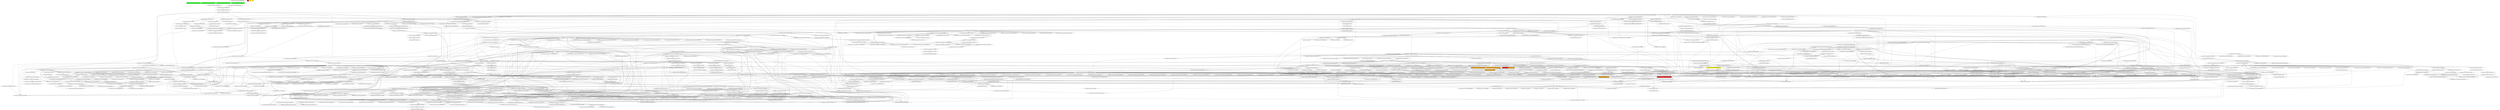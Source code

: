 digraph enhanced {
	"com.google.javascript.jscomp.CollapsePropertiesTest#1111" [style=striped shape=box fillcolor="green"];
	"com.google.javascript.jscomp.CollapsePropertiesTest#1101" [style=striped shape=box fillcolor="green"];
	"com.google.javascript.jscomp.CollapsePropertiesTest#1106" [style=striped shape=box fillcolor="green"];
	"com.google.javascript.jscomp.JSError#215" [style=striped shape=box fillcolor="orange"];
	"com.google.javascript.rhino.JSDocInfo#596" [style=striped shape=box fillcolor="orange"];
	"real" [style=striped shape=box fillcolor="red"];
	"com.google.javascript.rhino.JSDocInfoBuilder#189" [style=striped shape=box fillcolor="red:orange"];
	"ochiai" [style=striped shape=box fillcolor="yellow"];
	"d4" [style=striped shape=box fillcolor="yellow"];
	"com.google.javascript.jscomp.GlobalNamespace$Name#900" [style=striped shape=box fillcolor="red"];
	"com.google.javascript.jscomp.GlobalNamespace$Ref#1040" [style=striped shape=box fillcolor="yellow"];
	"com.google.javascript.jscomp.parsing.JsDocInfoParser#1325" [style=striped shape=box fillcolor="orange"];
	"com.google.javascript.jscomp.parsing.JsDocInfoParser#1016" [style=striped shape=box fillcolor="orange"];
	"com.google.javascript.jscomp.CheckSideEffectsTest#86" [style=striped shape=box fillcolor="green"];
	"com.google.javascript.rhino.jstype.JSTypeRegistry#168" -> "com.google.javascript.rhino.jstype.BooleanType#54" [style=bold];
	"com.google.common.collect.Maps#651" -> "com.google.common.collect.ImmutableEntry#34" [style=bold];
	"com.google.javascript.jscomp.SourceFile#38" -> "com.google.javascript.jscomp.SourceFile#94" [style=bold];
	"com.google.javascript.jscomp.CodeConsumer#182" -> "com.google.javascript.jscomp.CodePrinter$CompactCodePrinter#429";
	"com.google.javascript.jscomp.mozilla.rhino.ObjToIntMap#362" -> "com.google.javascript.jscomp.mozilla.rhino.ObjToIntMap#326" [style=bold];
	"com.google.javascript.jscomp.mozilla.rhino.ScriptRuntime#3592" -> "com.google.javascript.jscomp.mozilla.rhino.ScriptRuntime$DefaultMessageProvider#3601" [style=bold];
	"com.google.javascript.rhino.jstype.UnionTypeBuilder#88" -> "com.google.javascript.rhino.jstype.BooleanType#50";
	"com.google.javascript.rhino.jstype.FunctionType#66" -> "com.google.javascript.rhino.jstype.PrototypeObjectType#347" [style=bold];
	"com.google.javascript.jscomp.CollapseProperties#575" -> "com.google.javascript.jscomp.CollapseProperties#634";
	"com.google.javascript.jscomp.GlobalNamespace$BuildGlobalNamespace#235" -> "com.google.javascript.jscomp.GlobalNamespace#43";
	"com.google.javascript.jscomp.GlobalNamespace$BuildGlobalNamespace#730" -> "com.google.javascript.jscomp.GlobalNamespace#43";
	"com.google.javascript.rhino.jstype.JSTypeRegistry#168" -> "com.google.javascript.rhino.jstype.PrototypeObjectType#341" [style=bold];
	"com.google.common.base.Tracer#402" -> "com.google.common.base.Tracer$ThreadTrace#738";
	"com.google.common.base.Tracer#231" -> "com.google.common.base.Tracer$ThreadTrace#738";
	"com.google.javascript.rhino.jstype.JSTypeRegistry#168" -> "com.google.javascript.rhino.jstype.AllType#54" [style=bold];
	"com.google.javascript.jscomp.NodeTraversal#443" -> "com.google.javascript.jscomp.CodingConventionAnnotator#54";
	"com.google.javascript.jscomp.JSSourceFile#68" -> "com.google.javascript.jscomp.SourceFile#85" [style=bold];
	"com.google.javascript.rhino.jstype.JSTypeRegistry#526" -> "com.google.javascript.rhino.jstype.FunctionType#628" [style=bold];
	"com.google.javascript.jscomp.parsing.JsDocInfoParser#244" -> "com.google.javascript.rhino.JSDocInfoBuilder#569";
	"com.google.javascript.jscomp.parsing.IRFactory#290" -> "com.google.javascript.jscomp.parsing.TypeSafeDispatcher#120" [style=bold];
	"com.google.javascript.rhino.jstype.FunctionPrototypeType#46" -> "com.google.javascript.rhino.jstype.PrototypeObjectType#331" [style=bold];
	"com.google.javascript.jscomp.CompilerTestCase#597" -> "com.google.common.base.Join#83";
	"com.google.javascript.jscomp.CompilerTestCase#764" -> "com.google.common.base.Join#83";
	"com.google.javascript.jscomp.CodeGenerator#54" -> "com.google.javascript.rhino.Node#1299";
	"com.google.javascript.jscomp.NodeTraversal#484" -> "com.google.javascript.rhino.Node#1299";
	"com.google.javascript.rhino.Node#1344" -> "com.google.javascript.rhino.Node#1299";
	"com.google.javascript.jscomp.JSSourceFile#62" -> "com.google.javascript.jscomp.SourceFile#70";
	"com.google.javascript.jscomp.SourceFile$Preloaded#245" -> "com.google.javascript.jscomp.SourceFile#70";
	"com.google.javascript.rhino.jstype.JSTypeRegistry#749" -> "com.google.javascript.rhino.jstype.AllType#69" [style=bold];
	"com.google.javascript.jscomp.NodeTraversal#443" -> "com.google.javascript.jscomp.NodeTraversal#443";
	"com.google.javascript.jscomp.NodeTraversal#484" -> "com.google.javascript.jscomp.NodeTraversal#443";
	"com.google.javascript.jscomp.NodeTraversal#250" -> "com.google.javascript.jscomp.NodeTraversal#443";
	"com.google.javascript.jscomp.NodeTraversal#425" -> "com.google.javascript.jscomp.NodeTraversal#200";
	"com.google.javascript.rhino.JSDocInfoBuilder#87" -> "com.google.javascript.rhino.JSDocInfoBuilder#78";
	"com.google.javascript.rhino.JSDocInfoBuilder#68" -> "com.google.javascript.rhino.JSDocInfoBuilder#78" [style=dotted];
	"com.google.javascript.rhino.jstype.InstanceObjectType#151" -> "com.google.javascript.rhino.jstype.PrototypeObjectType#361" [style=bold];
	"com.google.javascript.jscomp.NodeTraversal#200" -> "com.google.javascript.jscomp.NodeTraversal#208" [style=bold];
	"com.google.javascript.rhino.Node#888" -> "com.google.javascript.rhino.Node#712";
	"com.google.javascript.rhino.Node#721" -> "com.google.javascript.rhino.Node#712";
	"com.google.javascript.rhino.Node#751" -> "com.google.javascript.rhino.Node#712";
	"com.google.javascript.rhino.Node#762" -> "com.google.javascript.rhino.Node#712";
	"com.google.javascript.jscomp.parsing.IRFactory$TransformDispatcher#293" -> "com.google.javascript.jscomp.mozilla.rhino.Node$NodeIterator#379";
	"com.google.javascript.jscomp.parsing.IRFactory$TransformDispatcher#296" -> "com.google.javascript.jscomp.mozilla.rhino.Node$NodeIterator#379";
	"com.google.javascript.jscomp.CollapseProperties#548" -> "com.google.javascript.jscomp.CollapseProperties#657";
	"com.google.javascript.jscomp.mozilla.rhino.Node#416" -> "com.google.javascript.jscomp.mozilla.rhino.Node$NodeIterator#374" [style=bold];
	"com.google.javascript.rhino.jstype.JSTypeRegistry#168" -> "com.google.javascript.rhino.jstype.StringType#54" [style=bold];
	"com.google.javascript.jscomp.CompilerTestCase#315" -> "com.google.javascript.jscomp.JSSourceFile#45";
	"com.google.javascript.jscomp.CompilerTestCase#764" -> "com.google.javascript.jscomp.JSSourceFile#45";
	"com.google.javascript.rhino.jstype.UnionTypeBuilder#88" -> "com.google.javascript.rhino.jstype.StringType#50";
	"com.google.javascript.jscomp.Compiler#1651" -> "com.google.javascript.jscomp.CodingConventionAnnotator#37" [style=bold];
	"com.google.javascript.jscomp.Compiler#973" -> "com.google.javascript.jscomp.CompilerOptions$TracerMode#831";
	"com.google.javascript.jscomp.Compiler#786" -> "com.google.javascript.jscomp.CompilerOptions$TracerMode#831";
	"com.google.javascript.jscomp.Compiler#795" -> "com.google.javascript.jscomp.CompilerOptions$TracerMode#831";
	"com.google.common.collect.RegularImmutableMap#38" -> "com.google.common.collect.ImmutableEntry#44" [style=bold];
	"com.google.javascript.jscomp.NodeUtil#1870" -> "com.google.javascript.rhino.Node#1286";
	"com.google.common.collect.RegularImmutableMap#38" -> "com.google.common.collect.ImmutableEntry#40" [style=bold];
	"com.google.javascript.jscomp.parsing.JsDocInfoParser#2057" -> "com.google.javascript.rhino.JSDocInfoBuilder#87" [style=bold];
	"com.google.javascript.jscomp.CheckSideEffectsTest#28" -> "com.google.javascript.jscomp.CombinedCompilerPass#57";
	"com.google.javascript.jscomp.parsing.IRFactory$TransformDispatcher#293" -> "com.google.javascript.jscomp.mozilla.rhino.Node$NodeIterator#368";
	"com.google.javascript.jscomp.mozilla.rhino.Node$NodeIterator#368" -> "com.google.javascript.jscomp.mozilla.rhino.Node$NodeIterator#368";
	"com.google.javascript.jscomp.parsing.IRFactory$TransformDispatcher#296" -> "com.google.javascript.jscomp.mozilla.rhino.Node$NodeIterator#368";
	"com.google.javascript.rhino.jstype.FunctionType#66" -> "com.google.javascript.rhino.jstype.PrototypeObjectType#356" [style=bold];
	"com.google.javascript.jscomp.mozilla.rhino.Context#418" -> "com.google.javascript.jscomp.mozilla.rhino.ContextFactory#501" [style=bold];
	"com.google.javascript.rhino.Node#721" -> "com.google.javascript.rhino.Node$PropListItem#328";
	"com.google.javascript.rhino.Node$PropListItem#328" -> "com.google.javascript.rhino.Node$PropListItem#328";
	"com.google.javascript.jscomp.parsing.JsDocInfoParser#200" -> "com.google.common.collect.ImmutableMapBuilder#108";
	"com.google.common.collect.ImmutableMapBuilder#74" -> "com.google.common.collect.ImmutableMapBuilder#108";
	"com.google.javascript.jscomp.Compiler#1651" -> "com.google.javascript.jscomp.CodingConventionAnnotator#44" [style=bold];
	"com.google.javascript.jscomp.CodeConsumer#210" -> "com.google.javascript.jscomp.CodePrinter$CompactCodePrinter#410";
	"com.google.javascript.jscomp.CodeConsumer#182" -> "com.google.javascript.jscomp.CodePrinter$CompactCodePrinter#410";
	"com.google.javascript.jscomp.CodeConsumer#228" -> "com.google.javascript.jscomp.CodePrinter$CompactCodePrinter#410";
	"com.google.javascript.jscomp.CodeConsumer#109" -> "com.google.javascript.jscomp.CodePrinter$CompactCodePrinter#410";
	"com.google.javascript.jscomp.CodeConsumer#105" -> "com.google.javascript.jscomp.CodePrinter$CompactCodePrinter#410";
	"com.google.javascript.rhino.jstype.InstanceObjectType#151" -> "com.google.javascript.rhino.jstype.JSType#830" [style=bold];
	"com.google.javascript.rhino.jstype.JSTypeRegistry#168" -> "com.google.javascript.rhino.jstype.JSTypeRegistry#950";
	"com.google.javascript.rhino.jstype.JSTypeRegistry#850" -> "com.google.javascript.rhino.jstype.JSTypeRegistry#950";
	"com.google.javascript.jscomp.mozilla.rhino.Parser#853" -> "com.google.javascript.jscomp.mozilla.rhino.Parser#392";
	"com.google.javascript.jscomp.mozilla.rhino.Parser#2342" -> "com.google.javascript.jscomp.mozilla.rhino.Parser#392";
	"com.google.javascript.jscomp.mozilla.rhino.Parser#1790" -> "com.google.javascript.jscomp.mozilla.rhino.Parser#392";
	"com.google.javascript.jscomp.mozilla.rhino.Parser#1649" -> "com.google.javascript.jscomp.mozilla.rhino.Parser#392";
	"com.google.javascript.jscomp.mozilla.rhino.Parser#2515" -> "com.google.javascript.jscomp.mozilla.rhino.Parser#392";
	"com.google.javascript.jscomp.mozilla.rhino.Parser#591" -> "com.google.javascript.jscomp.mozilla.rhino.Parser#392";
	"com.google.javascript.jscomp.mozilla.rhino.Parser#638" -> "com.google.javascript.jscomp.mozilla.rhino.Parser#392";
	"com.google.javascript.jscomp.mozilla.rhino.Parser#2984" -> "com.google.javascript.jscomp.mozilla.rhino.Parser#392";
	"com.google.javascript.rhino.JSDocInfoBuilder#569" -> "com.google.javascript.rhino.JSDocInfo#316";
	"com.google.javascript.jscomp.CollapseProperties#122" -> "com.google.javascript.jscomp.GlobalNamespace#90";
	"com.google.javascript.jscomp.CollapseProperties#164" -> "com.google.javascript.jscomp.GlobalNamespace#90";
	"com.google.javascript.jscomp.parsing.ParserRunner#86" -> "com.google.javascript.jscomp.mozilla.rhino.Parser#149" [style=bold];
	"com.google.javascript.jscomp.Compiler#1242" -> "com.google.javascript.jscomp.CodePrinter$Builder#507";
	"com.google.javascript.rhino.jstype.JSTypeRegistry#168" -> "com.google.javascript.rhino.jstype.JSTypeRegistry#958";
	"com.google.javascript.rhino.jstype.ErrorFunctionType#53" -> "com.google.javascript.rhino.jstype.JSTypeRegistry#958";
	"com.google.javascript.jscomp.parsing.IRFactory#191" -> "com.google.javascript.rhino.Node#733";
	"com.google.javascript.rhino.Node#776" -> "com.google.javascript.rhino.Node#733";
	"com.google.javascript.jscomp.NodeTypeNormalizer#90" -> "com.google.javascript.rhino.Node#733";
	"com.google.javascript.jscomp.JsAst#78" -> "com.google.javascript.jscomp.JSSourceFile#68";
	"com.google.javascript.jscomp.GlobalNamespace#152" -> "com.google.javascript.jscomp.NodeTraversal#425";
	"com.google.javascript.jscomp.CollapseProperties#634" -> "com.google.javascript.jscomp.NodeTraversal#425";
	"com.google.javascript.jscomp.CombinedCompilerPass#138" -> "com.google.javascript.jscomp.NodeTraversal#425";
	"com.google.javascript.jscomp.CodingConventionAnnotator#44" -> "com.google.javascript.jscomp.NodeTraversal#425";
	"com.google.common.collect.ForwardingIterator#33" -> "com.google.common.collect.ForwardingObject#55" [style=bold];
	"com.google.javascript.jscomp.JSSourceFile#45" -> "com.google.javascript.jscomp.JSSourceFile#62" [style=bold];
	"com.google.javascript.rhino.jstype.JSTypeRegistry#496" -> "com.google.javascript.rhino.jstype.BooleanType#103" [style=bold];
	"com.google.javascript.jscomp.CodeGenerator#54" -> "com.google.javascript.jscomp.CodePrinter$MappedCodePrinter#83" [style=bold];
	"com.google.javascript.jscomp.mozilla.rhino.ast.IfStatement#71" -> "com.google.javascript.jscomp.mozilla.rhino.ast.AstNode#182";
	"com.google.javascript.jscomp.mozilla.rhino.ast.VariableInitializer#81" -> "com.google.javascript.jscomp.mozilla.rhino.ast.AstNode#182";
	"com.google.javascript.jscomp.mozilla.rhino.ast.Comment#90" -> "com.google.javascript.jscomp.mozilla.rhino.ast.AstNode#182";
	"com.google.javascript.jscomp.mozilla.rhino.ast.ObjectLiteral#85" -> "com.google.javascript.jscomp.mozilla.rhino.ast.AstNode#182";
	"com.google.javascript.jscomp.mozilla.rhino.ast.KeywordLiteral#71" -> "com.google.javascript.jscomp.mozilla.rhino.ast.AstNode#182";
	"com.google.javascript.jscomp.mozilla.rhino.ast.ExpressionStatement#106" -> "com.google.javascript.jscomp.mozilla.rhino.ast.AstNode#182";
	"com.google.javascript.jscomp.mozilla.rhino.Parser#1790" -> "com.google.javascript.jscomp.mozilla.rhino.TokenStream#299";
	"com.google.javascript.jscomp.mozilla.rhino.Parser#2708" -> "com.google.javascript.jscomp.mozilla.rhino.TokenStream#299";
	"com.google.javascript.jscomp.mozilla.rhino.Parser#3120" -> "com.google.javascript.jscomp.mozilla.rhino.TokenStream#299";
	"com.google.javascript.jscomp.mozilla.rhino.Parser#2802" -> "com.google.javascript.jscomp.mozilla.rhino.TokenStream#299";
	"com.google.javascript.jscomp.mozilla.rhino.Parser#638" -> "com.google.javascript.jscomp.mozilla.rhino.TokenStream#299";
	"com.google.javascript.jscomp.mozilla.rhino.ast.AstRoot#69" -> "com.google.javascript.jscomp.mozilla.rhino.ast.ScriptNode#85";
	"com.google.javascript.jscomp.mozilla.rhino.ast.FunctionNode#136" -> "com.google.javascript.jscomp.mozilla.rhino.ast.ScriptNode#85";
	"com.google.javascript.jscomp.mozilla.rhino.Parser#1790" -> "com.google.javascript.jscomp.mozilla.rhino.TokenStream#297";
	"com.google.javascript.jscomp.mozilla.rhino.Parser#308" -> "com.google.javascript.jscomp.mozilla.rhino.TokenStream#297";
	"com.google.javascript.jscomp.mozilla.rhino.Parser#1987" -> "com.google.javascript.jscomp.mozilla.rhino.TokenStream#297";
	"com.google.javascript.jscomp.mozilla.rhino.Parser#1790" -> "com.google.javascript.jscomp.mozilla.rhino.Parser#1902";
	"com.google.javascript.jscomp.mozilla.rhino.Parser#1898" -> "com.google.javascript.jscomp.mozilla.rhino.Parser#1902";
	"com.google.javascript.rhino.jstype.InstanceObjectType#151" -> "com.google.common.collect.Iterators$1#57" [style=bold];
	"com.google.javascript.jscomp.mozilla.rhino.Parser#2229" -> "com.google.javascript.jscomp.mozilla.rhino.Parser#381";
	"com.google.javascript.jscomp.parsing.JsDocInfoParser#188" -> "com.google.javascript.rhino.JSDocInfoBuilder#68" [style=bold];
	"com.google.javascript.jscomp.parsing.JsDocInfoParser#244" -> "com.google.javascript.rhino.JSDocInfoBuilder#132";
	"com.google.javascript.rhino.Node#776" -> "com.google.javascript.rhino.Node#721";
	"com.google.javascript.rhino.Node#790" -> "com.google.javascript.rhino.Node#721";
	"com.google.common.collect.ImmutableMap#91" -> "com.google.common.collect.RegularImmutableMap#38" [style=bold];
	"com.google.javascript.jscomp.GlobalNamespace#195" -> "com.google.javascript.jscomp.Scope#416";
	"com.google.javascript.rhino.jstype.JSType#830" -> "com.google.javascript.rhino.jstype.BooleanType#113";
	"com.google.javascript.jscomp.mozilla.rhino.Node#220" -> "com.google.javascript.jscomp.mozilla.rhino.Node#520" [style=bold];
	"com.google.javascript.jscomp.CodeGenerator#54" -> "com.google.javascript.jscomp.CodePrinter$CompactCodePrinter#473";
	"com.google.javascript.jscomp.mozilla.rhino.ast.VariableDeclaration#72" -> "com.google.javascript.jscomp.mozilla.rhino.ast.AstNode#171";
	"com.google.javascript.jscomp.mozilla.rhino.ast.Name#84" -> "com.google.javascript.jscomp.mozilla.rhino.ast.AstNode#171";
	"com.google.javascript.jscomp.mozilla.rhino.ast.Block#63" -> "com.google.javascript.jscomp.mozilla.rhino.ast.AstNode#171";
	"com.google.javascript.jscomp.mozilla.rhino.ast.FunctionCall#68" -> "com.google.javascript.jscomp.mozilla.rhino.ast.AstNode#171";
	"com.google.javascript.jscomp.mozilla.rhino.ast.NumberLiteral#70" -> "com.google.javascript.jscomp.mozilla.rhino.ast.AstNode#171";
	"com.google.javascript.jscomp.mozilla.rhino.ObjToIntMap#362" -> "com.google.javascript.jscomp.mozilla.rhino.ObjToIntMap#304" [style=bold];
	"com.google.javascript.jscomp.CompilerTestCase#838" -> "com.google.javascript.jscomp.Compiler#188";
	"com.google.javascript.jscomp.parsing.IRFactory$TransformDispatcher#293" -> "com.google.javascript.rhino.Node#1093";
	"com.google.javascript.jscomp.parsing.IRFactory$TransformDispatcher#548" -> "com.google.javascript.rhino.Node#1093";
	"com.google.javascript.jscomp.parsing.IRFactory#156" -> "com.google.javascript.rhino.Node#1093";
	"com.google.javascript.rhino.jstype.JSTypeRegistry#168" -> "com.google.javascript.rhino.jstype.JSTypeRegistry#974";
	"com.google.javascript.rhino.jstype.JSTypeRegistry#950" -> "com.google.javascript.rhino.jstype.JSTypeRegistry#974";
	"com.google.javascript.jscomp.Compiler#1242" -> "com.google.javascript.jscomp.CodePrinter$Builder#538";
	"com.google.javascript.rhino.Node#1908" -> "com.google.javascript.rhino.Node#757";
	"com.google.javascript.jscomp.CollapseProperties#424" -> "com.google.javascript.rhino.Node#757";
	"com.google.javascript.jscomp.CollapseProperties#575" -> "com.google.javascript.rhino.Node#757";
	"com.google.javascript.jscomp.CollapseProperties#474" -> "com.google.javascript.rhino.Node#757";
	"com.google.javascript.rhino.jstype.FunctionPrototypeType#46" -> "com.google.javascript.rhino.jstype.PrototypeObjectType#326" [style=bold];
	"com.google.javascript.rhino.Node#484" -> "com.google.javascript.rhino.Node$NumberNode#241" [style=bold];
	"com.google.javascript.rhino.Node#1321" -> "com.google.javascript.rhino.Node#998";
	"com.google.javascript.rhino.JSDocInfoBuilder#108" -> "com.google.javascript.rhino.JSDocInfoBuilder#122";
	"com.google.javascript.jscomp.mozilla.rhino.Parser#853" -> "com.google.javascript.jscomp.mozilla.rhino.Parser#169";
	"com.google.javascript.jscomp.NodeTraversal#411" -> "com.google.javascript.jscomp.NodeTraversal#404";
	"com.google.javascript.jscomp.NodeTypeNormalizer#90" -> "com.google.javascript.rhino.Node#512";
	"com.google.javascript.jscomp.parsing.IRFactory$TransformDispatcher#313" -> "com.google.javascript.rhino.Node#512";
	"com.google.javascript.jscomp.CollapseProperties#122" -> "com.google.javascript.jscomp.GlobalNamespace#65";
	"com.google.javascript.jscomp.CollapseProperties#657" -> "com.google.javascript.rhino.Node#516";
	"com.google.javascript.jscomp.CollapseProperties#575" -> "com.google.javascript.rhino.Node#516";
	"com.google.javascript.jscomp.CollapseProperties#398" -> "com.google.javascript.rhino.Node#516";
	"com.google.javascript.jscomp.mozilla.rhino.ast.NumberLiteral#79" -> "com.google.javascript.jscomp.mozilla.rhino.Node#552" [style=bold];
	"com.google.javascript.jscomp.parsing.IRFactory#191" -> "com.google.javascript.rhino.Node#751";
	"com.google.javascript.jscomp.NodeTraversal#625" -> "com.google.javascript.rhino.Node#751";
	"com.google.javascript.rhino.Node#1844" -> "com.google.javascript.rhino.Node#751";
	"com.google.javascript.rhino.Node#1787" -> "com.google.javascript.rhino.Node#751";
	"com.google.javascript.jscomp.SyntacticScopeCreator#111" -> "com.google.javascript.rhino.Node#751";
	"com.google.javascript.jscomp.parsing.IRFactory$TransformDispatcher#293" -> "com.google.javascript.jscomp.mozilla.rhino.ast.ScriptNode#93";
	"com.google.javascript.jscomp.parsing.IRFactory#110" -> "com.google.javascript.jscomp.mozilla.rhino.ast.ScriptNode#93";
	"com.google.javascript.rhino.jstype.PrototypeObjectType#341" -> "com.google.javascript.rhino.jstype.FunctionType#806" [style=bold];
	"com.google.javascript.jscomp.parsing.IRFactory$TransformDispatcher#293" -> "com.google.javascript.rhino.Node#1085";
	"com.google.javascript.jscomp.parsing.IRFactory$TransformDispatcher#548" -> "com.google.javascript.rhino.Node#1085";
	"com.google.javascript.jscomp.parsing.IRFactory#156" -> "com.google.javascript.rhino.Node#1085";
	"com.google.javascript.jscomp.mozilla.rhino.ast.AstNode#235" -> "com.google.javascript.jscomp.mozilla.rhino.ast.AstNode#198" [style=bold];
	"com.google.javascript.jscomp.parsing.JsDocInfoParser#2065" -> "com.google.javascript.rhino.JSDocInfoBuilder#108" [style=bold];
	"com.google.javascript.jscomp.Compiler#1242" -> "com.google.javascript.jscomp.CodePrinter$Builder#546";
	"com.google.javascript.rhino.jstype.JSTypeRegistry#470" -> "com.google.javascript.rhino.jstype.JSTypeRegistry#500";
	"com.google.javascript.rhino.jstype.JSTypeRegistry#496" -> "com.google.javascript.rhino.jstype.JSTypeRegistry#500";
	"com.google.common.collect.Maps#679" -> "com.google.common.collect.Maps$1#680" [style=bold];
	"com.google.javascript.rhino.jstype.JSTypeRegistry#168" -> "com.google.javascript.rhino.jstype.ErrorFunctionType#53" [style=bold];
	"com.google.javascript.rhino.jstype.FunctionParamBuilder#95" -> "com.google.javascript.rhino.jstype.JSTypeRegistry#749";
	"com.google.javascript.rhino.jstype.FunctionParamBuilder#80" -> "com.google.javascript.rhino.jstype.JSTypeRegistry#749";
	"com.google.javascript.jscomp.mozilla.rhino.Parser#392" -> "com.google.javascript.jscomp.mozilla.rhino.Parser#399" [style=bold];
	"com.google.javascript.jscomp.NodeUtil#899" -> "com.google.javascript.rhino.Node#508";
	"com.google.javascript.jscomp.NodeUtil#954" -> "com.google.javascript.rhino.Node#508";
	"com.google.javascript.jscomp.NodeUtil#876" -> "com.google.javascript.rhino.Node#508";
	"com.google.javascript.jscomp.NodeUtil#356" -> "com.google.javascript.rhino.Node#508";
	"com.google.javascript.jscomp.NodeTraversal#443" -> "com.google.javascript.rhino.Node#508";
	"com.google.javascript.jscomp.GlobalNamespace$BuildGlobalNamespace#480" -> "com.google.javascript.rhino.Node#508";
	"com.google.javascript.jscomp.NodeTypeNormalizer#118" -> "com.google.javascript.rhino.Node#508";
	"com.google.javascript.jscomp.CollapseProperties#575" -> "com.google.javascript.rhino.Node#508";
	"com.google.javascript.jscomp.NodeTraversal#484" -> "com.google.javascript.rhino.Node#508";
	"com.google.javascript.jscomp.CollapseProperties#474" -> "com.google.javascript.rhino.Node#508";
	"com.google.javascript.jscomp.GlobalNamespace$BuildGlobalNamespace#235" -> "com.google.javascript.rhino.Node#508";
	"com.google.javascript.jscomp.GlobalNamespace$BuildGlobalNamespace#411" -> "com.google.javascript.rhino.Node#508";
	"com.google.javascript.jscomp.CodeGenerator#657" -> "com.google.javascript.rhino.Node#508";
	"com.google.javascript.jscomp.CodeGenerator#54" -> "com.google.javascript.rhino.Node#508";
	"com.google.javascript.jscomp.CollapseProperties#657" -> "com.google.javascript.rhino.Node#508";
	"com.google.javascript.jscomp.CodeGenerator#850" -> "com.google.javascript.rhino.Node#508";
	"com.google.javascript.jscomp.parsing.IRFactory#156" -> "com.google.javascript.rhino.Node#508";
	"com.google.javascript.jscomp.GlobalNamespace$Name#962" -> "com.google.javascript.rhino.Node#508";
	"com.google.javascript.jscomp.GlobalNamespace$BuildGlobalNamespace#718" -> "com.google.javascript.rhino.Node#508";
	"com.google.javascript.jscomp.parsing.IRFactory$TransformDispatcher#313" -> "com.google.javascript.rhino.Node#508";
	"com.google.javascript.jscomp.CodeGenerator#592" -> "com.google.javascript.rhino.Node#508";
	"com.google.javascript.jscomp.CodingConventionAnnotator#54" -> "com.google.javascript.rhino.Node#508";
	"com.google.javascript.jscomp.SyntacticScopeCreator#111" -> "com.google.javascript.rhino.Node#508";
	"com.google.javascript.jscomp.GlobalNamespace$BuildGlobalNamespace#537" -> "com.google.javascript.rhino.Node#508";
	"com.google.javascript.jscomp.NodeUtil#702" -> "com.google.javascript.rhino.Node#508";
	"com.google.javascript.jscomp.CollapseProperties#360" -> "com.google.javascript.rhino.Node#508";
	"com.google.javascript.jscomp.NodeUtil#1870" -> "com.google.javascript.rhino.Node#508";
	"com.google.javascript.jscomp.NodeUtil#721" -> "com.google.javascript.rhino.Node#508";
	"com.google.javascript.jscomp.NodeUtil#961" -> "com.google.javascript.rhino.Node#508";
	"com.google.javascript.jscomp.CollapseProperties$1#639" -> "com.google.javascript.rhino.Node#508";
	"com.google.javascript.jscomp.CodeGenerator#839" -> "com.google.javascript.rhino.Node#508";
	"com.google.javascript.jscomp.NodeTypeNormalizer#69" -> "com.google.javascript.rhino.Node#508";
	"com.google.javascript.jscomp.CollapseProperties#441" -> "com.google.javascript.rhino.Node#508";
	"com.google.javascript.jscomp.CollapseProperties#548" -> "com.google.javascript.rhino.Node#508";
	"com.google.javascript.jscomp.SyntacticScopeCreator#76" -> "com.google.javascript.rhino.Node#508";
	"com.google.javascript.jscomp.NodeTypeNormalizer#90" -> "com.google.javascript.rhino.Node#508";
	"com.google.javascript.rhino.Node#1648" -> "com.google.javascript.rhino.Node#508";
	"com.google.javascript.jscomp.CheckSideEffects#54" -> "com.google.javascript.rhino.Node#508";
	"com.google.javascript.rhino.Node#1344" -> "com.google.javascript.rhino.Node#508";
	"com.google.javascript.jscomp.NodeUtil#1240" -> "com.google.javascript.rhino.Node#508";
	"com.google.common.collect.ImmutableMapBuilder#74" -> "com.google.common.collect.Maps$1#682";
	"com.google.javascript.jscomp.mozilla.rhino.Parser#1649" -> "com.google.javascript.jscomp.mozilla.rhino.Node#543";
	"com.google.javascript.jscomp.mozilla.rhino.Parser#1968" -> "com.google.javascript.jscomp.mozilla.rhino.Node#543";
	"com.google.javascript.jscomp.mozilla.rhino.Parser#2515" -> "com.google.javascript.jscomp.mozilla.rhino.Node#543";
	"com.google.javascript.jscomp.mozilla.rhino.Parser#591" -> "com.google.javascript.jscomp.mozilla.rhino.Node#543";
	"com.google.javascript.jscomp.mozilla.rhino.Parser#2425" -> "com.google.javascript.jscomp.mozilla.rhino.Node#543";
	"com.google.javascript.jscomp.mozilla.rhino.Parser#1987" -> "com.google.javascript.jscomp.mozilla.rhino.Node#543";
	"com.google.javascript.jscomp.mozilla.rhino.Parser#2984" -> "com.google.javascript.jscomp.mozilla.rhino.Node#543";
	"com.google.javascript.jscomp.mozilla.rhino.Parser#1790" -> "com.google.javascript.jscomp.mozilla.rhino.Node#543";
	"com.google.javascript.jscomp.mozilla.rhino.ast.ExpressionStatement#122" -> "com.google.javascript.jscomp.mozilla.rhino.Node#543";
	"com.google.javascript.jscomp.mozilla.rhino.Parser#266" -> "com.google.javascript.jscomp.mozilla.rhino.Node#543";
	"com.google.javascript.jscomp.mozilla.rhino.Parser#3120" -> "com.google.javascript.jscomp.mozilla.rhino.Node#543";
	"com.google.javascript.jscomp.mozilla.rhino.Parser#1052" -> "com.google.javascript.jscomp.mozilla.rhino.Node#543";
	"com.google.javascript.jscomp.mozilla.rhino.Parser#2370" -> "com.google.javascript.jscomp.mozilla.rhino.Node#543";
	"com.google.javascript.jscomp.mozilla.rhino.Parser#916" -> "com.google.javascript.jscomp.mozilla.rhino.Node#543";
	"com.google.javascript.jscomp.mozilla.rhino.Parser#825" -> "com.google.javascript.jscomp.mozilla.rhino.Node#543";
	"com.google.common.collect.ImmutableMapBuilder#74" -> "com.google.common.collect.Maps$1#685";
	"com.google.javascript.jscomp.GlobalNamespace$Ref#1012" -> "com.google.javascript.jscomp.NodeTraversal#411";
	"com.google.javascript.jscomp.parsing.IRFactory#260" -> "com.google.javascript.jscomp.parsing.JsDocInfoParser#244" [style=bold];
	"com.google.javascript.jscomp.GlobalNamespace#65" -> "com.google.javascript.jscomp.GlobalNamespace#79";
	"com.google.javascript.jscomp.mozilla.rhino.ast.FunctionNode#237" -> "com.google.javascript.jscomp.mozilla.rhino.ast.AstNode#191";
	"com.google.javascript.jscomp.mozilla.rhino.Parser#1968" -> "com.google.javascript.jscomp.mozilla.rhino.ast.AstNode#191";
	"com.google.javascript.jscomp.mozilla.rhino.ast.AstNode#287" -> "com.google.javascript.jscomp.mozilla.rhino.ast.AstNode#191";
	"com.google.javascript.jscomp.mozilla.rhino.Parser#262" -> "com.google.javascript.jscomp.mozilla.rhino.ast.AstNode#191";
	"com.google.javascript.jscomp.mozilla.rhino.Parser#2425" -> "com.google.javascript.jscomp.mozilla.rhino.ast.AstNode#191";
	"com.google.javascript.jscomp.mozilla.rhino.ast.AstNode#207" -> "com.google.javascript.jscomp.mozilla.rhino.ast.AstNode#191";
	"com.google.javascript.jscomp.mozilla.rhino.Parser#853" -> "com.google.javascript.jscomp.mozilla.rhino.ast.AstNode#191";
	"com.google.javascript.jscomp.mozilla.rhino.Parser#1023" -> "com.google.javascript.jscomp.mozilla.rhino.ast.AstNode#191";
	"com.google.javascript.jscomp.mozilla.rhino.ast.InfixExpression#85" -> "com.google.javascript.jscomp.mozilla.rhino.ast.AstNode#191";
	"com.google.javascript.jscomp.mozilla.rhino.ast.AstNode#263" -> "com.google.javascript.jscomp.mozilla.rhino.ast.AstNode#191";
	"com.google.javascript.jscomp.mozilla.rhino.ast.InfixExpression#92" -> "com.google.javascript.jscomp.mozilla.rhino.ast.AstNode#191";
	"com.google.javascript.jscomp.mozilla.rhino.Parser#638" -> "com.google.javascript.jscomp.mozilla.rhino.ast.AstNode#191";
	"com.google.javascript.jscomp.mozilla.rhino.ast.ExpressionStatement#91" -> "com.google.javascript.jscomp.mozilla.rhino.ast.AstNode#191";
	"com.google.javascript.jscomp.CodeConsumer#232" -> "com.google.javascript.jscomp.CodePrinter$CompactCodePrinter#455";
	"com.google.javascript.jscomp.CodePrinter$CompactCodePrinter#429" -> "com.google.javascript.jscomp.CodePrinter$CompactCodePrinter#455";
	"com.google.javascript.jscomp.CodePrinter$CompactCodePrinter#376" -> "com.google.javascript.jscomp.CodePrinter$MappedCodePrinter#56";
	"com.google.javascript.jscomp.SyntacticScopeCreator#231" -> "com.google.javascript.jscomp.Scope#430";
	"com.google.javascript.jscomp.CodeConsumer#264" -> "com.google.javascript.jscomp.CodeConsumer#210";
	"com.google.javascript.jscomp.CodeGenerator#42" -> "com.google.javascript.jscomp.CodeConsumer#210";
	"com.google.javascript.jscomp.CodeConsumer#90" -> "com.google.javascript.jscomp.CodeConsumer#210";
	"com.google.javascript.rhino.jstype.UnionTypeBuilder#137" -> "com.google.common.collect.Sets#816" [style=bold];
	"com.google.javascript.jscomp.CompilerTestCase#225" -> "com.google.javascript.jscomp.CompilerTestCase#256";
	"com.google.javascript.jscomp.CompilerTestCase#597" -> "com.google.javascript.jscomp.CombinedCompilerPass#138";
	"com.google.javascript.jscomp.mozilla.rhino.Parser#2708" -> "com.google.javascript.jscomp.mozilla.rhino.Parser#2802";
	"com.google.javascript.rhino.jstype.JSTypeRegistry#168" -> "com.google.javascript.rhino.jstype.JSTypeRegistry#510" [style=bold];
	"com.google.javascript.rhino.jstype.JSTypeRegistry#168" -> "com.google.javascript.rhino.jstype.JSTypeRegistry#995" [style=bold];
	"com.google.javascript.jscomp.CollapseProperties#441" -> "com.google.javascript.jscomp.CollapseProperties#474";
	"com.google.common.collect.ImmutableMap#91" -> "com.google.common.collect.ImmutableMap#132" [style=bold];
	"com.google.javascript.jscomp.CompilerOptions#715" -> "com.google.javascript.jscomp.DiagnosticGroupWarningsGuard#31" [style=bold];
	"com.google.javascript.jscomp.NodeTraversal#443" -> "com.google.javascript.jscomp.NodeTraversal#625";
	"com.google.javascript.jscomp.ComposeWarningsGuard#71" -> "com.google.javascript.jscomp.DiagnosticGroupWarningsGuard#38" [style=bold];
	"com.google.javascript.jscomp.CodeGenerator#592" -> "com.google.javascript.jscomp.CodeGenerator#850";
	"com.google.javascript.jscomp.mozilla.rhino.Parser#2425" -> "com.google.javascript.jscomp.mozilla.rhino.ast.FunctionCall#89";
	"com.google.javascript.jscomp.NodeTraversal#443" -> "com.google.javascript.jscomp.CombinedCompilerPass#143";
	"com.google.common.base.Join#83" -> "com.google.common.base.Joiner#164" [style=bold];
	"com.google.javascript.rhino.jstype.UnionTypeBuilder#137" -> "com.google.javascript.rhino.jstype.UnionType#76" [style=bold];
	"com.google.javascript.jscomp.GlobalNamespace#43" -> "com.google.javascript.jscomp.GlobalNamespace#209";
	"com.google.javascript.jscomp.mozilla.rhino.ContextFactory#440" -> "com.google.javascript.jscomp.mozilla.rhino.Kit#316";
	"com.google.javascript.jscomp.mozilla.rhino.ContextFactory#451" -> "com.google.javascript.jscomp.mozilla.rhino.Kit#316";
	"com.google.javascript.rhino.testing.BaseJSTypeTestCase#226" -> "com.google.javascript.rhino.jstype.JSTypeRegistry#761";
	"com.google.javascript.jscomp.CodeGenerator#592" -> "com.google.javascript.jscomp.CodeGenerator#839";
	"com.google.javascript.rhino.jstype.ObjectType#215" -> "com.google.javascript.rhino.jstype.JSTypeRegistry#526" [style=bold];
	"com.google.javascript.rhino.Node#888" -> "com.google.javascript.rhino.Node$NumberNode#251";
	"com.google.javascript.jscomp.CodeGenerator#54" -> "com.google.javascript.rhino.Node$NumberNode#251";
	"com.google.common.collect.EmptyImmutableList#36" -> "com.google.common.collect.Iterators#73" [style=bold];
	"com.google.javascript.jscomp.mozilla.rhino.Parser#421" -> "com.google.javascript.jscomp.mozilla.rhino.ast.Scope#116" [style=bold];
	"com.google.javascript.jscomp.CheckSideEffects#54" -> "com.google.javascript.jscomp.Compiler#1805";
	"com.google.javascript.jscomp.parsing.IRFactory$TransformDispatcher#293" -> "com.google.javascript.jscomp.mozilla.rhino.ast.FunctionCall#79";
	"com.google.javascript.jscomp.GlobalNamespace#195" -> "com.google.javascript.jscomp.Scope$Var#159";
	"com.google.javascript.jscomp.mozilla.rhino.CompilerEnvirons#68" -> "com.google.javascript.jscomp.mozilla.rhino.Context#2188" [style=bold];
	"com.google.javascript.jscomp.Compiler#253" -> "com.google.javascript.jscomp.Compiler#380";
	"com.google.common.collect.RegularImmutableSet#38" -> "com.google.common.collect.ImmutableSet$ArrayImmutableSet#287" [style=bold];
	"com.google.javascript.rhino.jstype.JSTypeRegistry#761" -> "com.google.javascript.rhino.jstype.JSTypeRegistry#777";
	"com.google.javascript.rhino.jstype.JSTypeRegistry#168" -> "com.google.javascript.rhino.jstype.JSTypeRegistry#777";
	"com.google.javascript.jscomp.NodeTraversal#411" -> "com.google.javascript.jscomp.CompilerInput#183";
	"com.google.javascript.jscomp.mozilla.rhino.ast.InfixExpression#85" -> "com.google.javascript.jscomp.mozilla.rhino.ast.AstNode#163";
	"com.google.javascript.jscomp.mozilla.rhino.ast.Name#61" -> "com.google.javascript.jscomp.mozilla.rhino.ast.AstNode#163";
	"com.google.javascript.jscomp.mozilla.rhino.ast.Jump#61" -> "com.google.javascript.jscomp.mozilla.rhino.ast.AstNode#163";
	"com.google.javascript.jscomp.mozilla.rhino.ast.AstNode#171" -> "com.google.javascript.jscomp.mozilla.rhino.ast.AstNode#163";
	"com.google.javascript.jscomp.mozilla.rhino.ast.AstNode#182" -> "com.google.javascript.jscomp.mozilla.rhino.ast.AstNode#163";
	"com.google.javascript.jscomp.mozilla.rhino.Parser#2425" -> "com.google.javascript.jscomp.mozilla.rhino.ast.FunctionCall#68";
	"com.google.javascript.jscomp.CodeGenerator#54" -> "com.google.javascript.jscomp.CodePrinter$MappedCodePrinter#106" [style=bold];
	"com.google.javascript.jscomp.mozilla.rhino.Parser#853" -> "com.google.javascript.jscomp.mozilla.rhino.Parser#1968";
	"com.google.javascript.jscomp.mozilla.rhino.Parser#1728" -> "com.google.javascript.jscomp.mozilla.rhino.Parser#1968";
	"com.google.javascript.jscomp.mozilla.rhino.Parser#916" -> "com.google.javascript.jscomp.mozilla.rhino.Parser#1968";
	"com.google.javascript.jscomp.mozilla.rhino.Parser#916" -> "com.google.javascript.jscomp.mozilla.rhino.Parser#1728";
	"com.google.common.base.Join#83" -> "com.google.common.base.Joiner#181";
	"com.google.common.base.Join#64" -> "com.google.common.base.Joiner#181";
	"com.google.javascript.jscomp.CollapseProperties#122" -> "com.google.javascript.jscomp.CollapseProperties#247" [style=bold];
	"com.google.javascript.jscomp.TypeValidator#108" -> "com.google.javascript.rhino.jstype.JSTypeRegistry#789" [style=bold];
	"com.google.javascript.rhino.jstype.ObjectType#334" -> "com.google.javascript.rhino.jstype.FunctionPrototypeType#46";
	"com.google.javascript.rhino.jstype.ObjectType#401" -> "com.google.javascript.rhino.jstype.FunctionPrototypeType#46";
	"com.google.javascript.rhino.jstype.FunctionType#542" -> "com.google.javascript.rhino.jstype.FunctionPrototypeType#46";
	"com.google.javascript.rhino.jstype.JSTypeRegistry#1055" -> "com.google.javascript.rhino.jstype.PrototypeObjectType#89" [style=bold];
	"com.google.javascript.jscomp.Compiler#188" -> "com.google.javascript.jscomp.GoogleCodingConvention#32";
	"com.google.javascript.jscomp.CompilerTestCase#844" -> "com.google.javascript.jscomp.GoogleCodingConvention#32";
	"com.google.javascript.rhino.jstype.FunctionPrototypeType#53" -> "com.google.javascript.rhino.jstype.PrototypeObjectType#98";
	"com.google.javascript.rhino.jstype.FunctionType#187" -> "com.google.javascript.rhino.jstype.PrototypeObjectType#98";
	"com.google.javascript.rhino.jstype.InstanceObjectType#64" -> "com.google.javascript.rhino.jstype.PrototypeObjectType#98";
	"com.google.javascript.rhino.jstype.PrototypeObjectType#89" -> "com.google.javascript.rhino.jstype.PrototypeObjectType#98";
	"com.google.javascript.rhino.jstype.PrototypeObjectType$Property#392" -> "com.google.javascript.rhino.jstype.PrototypeObjectType$Property#413" [style=bold];
	"com.google.javascript.jscomp.CompilerInput#67" -> "com.google.javascript.jscomp.JsAst#43";
	"com.google.javascript.rhino.jstype.FunctionPrototypeType#60" -> "com.google.javascript.rhino.jstype.FunctionPrototypeType#53";
	"com.google.javascript.rhino.jstype.JSTypeRegistry#168" -> "com.google.javascript.rhino.jstype.FunctionPrototypeType#53";
	"com.google.javascript.rhino.jstype.FunctionType#463" -> "com.google.javascript.rhino.jstype.FunctionPrototypeType#53";
	"com.google.javascript.rhino.jstype.FunctionType#321" -> "com.google.javascript.rhino.jstype.FunctionPrototypeType#53";
	"com.google.javascript.jscomp.LightweightMessageFormatter#42" -> "com.google.javascript.jscomp.AbstractMessageFormatter#33" [style=bold];
	"com.google.javascript.jscomp.CollapsePropertiesTest#1111" -> "com.google.javascript.jscomp.CompilerTestCase#213";
	"com.google.javascript.jscomp.CollapsePropertiesTest#1101" -> "com.google.javascript.jscomp.CompilerTestCase#213";
	"com.google.javascript.jscomp.CollapsePropertiesTest#1106" -> "com.google.javascript.jscomp.CompilerTestCase#213";
	"com.google.javascript.jscomp.ErrorFormat$2#38" -> "com.google.javascript.jscomp.AbstractMessageFormatter#38" [style=bold];
	"com.google.javascript.jscomp.CompilerTestCase#597" -> "com.google.common.base.Join#64";
	"com.google.javascript.rhino.jstype.JSTypeRegistry#168" -> "com.google.javascript.rhino.jstype.JSTypeRegistry$3#434" [style=bold];
	"com.google.common.base.Joiner#317" -> "com.google.javascript.jscomp.JSError#215";
	"com.google.javascript.jscomp.DiagnosticType#94" -> "com.google.javascript.jscomp.JSError#215" [style=dotted];
	"com.google.javascript.jscomp.JSError#167" -> "com.google.javascript.jscomp.JSError#215" [style=dotted];
	"com.google.javascript.jscomp.CodeGenerator#678" -> "com.google.javascript.jscomp.CodeGenerator#649";
	"com.google.javascript.jscomp.CodeGenerator#54" -> "com.google.javascript.jscomp.CodeGenerator#649";
	"com.google.javascript.jscomp.Compiler#1865" -> "com.google.javascript.jscomp.Compiler#1852";
	"com.google.javascript.jscomp.CodeGenerator#54" -> "com.google.javascript.jscomp.CodeGenerator#657";
	"com.google.javascript.jscomp.CodeGenerator#649" -> "com.google.javascript.jscomp.CodeGenerator#657";
	"com.google.javascript.rhino.JSDocInfoBuilder#122" -> "com.google.javascript.rhino.JSDocInfo#706" [style=bold];
	"com.google.javascript.rhino.jstype.InstanceObjectType#53" -> "com.google.javascript.rhino.jstype.PrototypeObjectType#144";
	"com.google.javascript.rhino.jstype.FunctionPrototypeType#46" -> "com.google.javascript.rhino.jstype.PrototypeObjectType#144";
	"com.google.javascript.jscomp.CompilerInput#80" -> "com.google.javascript.jscomp.JsAst#50";
	"com.google.javascript.jscomp.mozilla.rhino.ast.AstNode#163" -> "com.google.javascript.jscomp.mozilla.rhino.Node#131" [style=bold];
	"com.google.javascript.jscomp.CodeGenerator#54" -> "com.google.javascript.jscomp.NodeUtil#702";
	"com.google.javascript.rhino.jstype.FunctionType#309" -> "com.google.javascript.rhino.jstype.FunctionPrototypeType#60" [style=bold];
	"com.google.javascript.jscomp.SymbolTable$VerifyingCallback#153" -> "com.google.javascript.jscomp.SymbolTable$VerifyingCallback#187" [style=bold];
	"com.google.javascript.jscomp.mozilla.rhino.Parser#2342" -> "com.google.javascript.jscomp.mozilla.rhino.Parser#1987";
	"com.google.javascript.jscomp.mozilla.rhino.Parser#1790" -> "com.google.javascript.jscomp.mozilla.rhino.Parser#1987";
	"com.google.javascript.jscomp.mozilla.rhino.Parser#1968" -> "com.google.javascript.jscomp.mozilla.rhino.Parser#1987";
	"com.google.javascript.jscomp.mozilla.rhino.Parser#1987" -> "com.google.javascript.jscomp.mozilla.rhino.Parser#1987";
	"com.google.javascript.jscomp.parsing.JsDocInfoParser#200" -> "com.google.common.collect.ImmutableMapBuilder#121";
	"com.google.common.base.Joiner#156" -> "com.google.common.base.Joiner#124" [style=bold];
	"com.google.javascript.jscomp.CompilerTestCase#597" -> "com.google.javascript.jscomp.Compiler#1840";
	"com.google.javascript.jscomp.Compiler#1852" -> "com.google.javascript.jscomp.Compiler#1840";
	"com.google.javascript.rhino.testing.BaseJSTypeTestCase#226" -> "com.google.javascript.rhino.testing.BaseJSTypeTestCase#383" [style=bold];
	"com.google.javascript.jscomp.CodeGenerator#54" -> "com.google.javascript.rhino.Node#1908";
	"com.google.javascript.rhino.jstype.JSTypeRegistry#496" -> "com.google.javascript.rhino.jstype.VoidType#97" [style=bold];
	"com.google.javascript.jscomp.CodeGenerator#54" -> "com.google.javascript.jscomp.CodeGenerator#883";
	"com.google.javascript.jscomp.ClosureCodingConvention#37" -> "com.google.javascript.jscomp.DefaultCodingConvention#33" [style=bold];
	"com.google.javascript.jscomp.CollapseProperties#657" -> "com.google.javascript.jscomp.GlobalNamespace$Name#879";
	"com.google.javascript.jscomp.CollapseProperties#321" -> "com.google.javascript.jscomp.CollapseProperties#424";
	"com.google.javascript.jscomp.CollapseProperties#398" -> "com.google.javascript.jscomp.CollapseProperties#424";
	"com.google.javascript.jscomp.GlobalNamespace$Name#796" -> "com.google.javascript.jscomp.GlobalNamespace$Name#872";
	"com.google.javascript.jscomp.parsing.ParserRunner#86" -> "com.google.javascript.rhino.Node#1900";
	"com.google.javascript.jscomp.Compiler#973" -> "com.google.javascript.rhino.Node#1900";
	"com.google.javascript.jscomp.mozilla.rhino.Parser#1987" -> "com.google.javascript.jscomp.mozilla.rhino.ast.Assignment#68";
	"com.google.javascript.jscomp.NodeTraversal#554" -> "com.google.javascript.jscomp.CombinedCompilerPass#170";
	"com.google.javascript.jscomp.CheckSideEffectsTest#33" -> "com.google.javascript.jscomp.CompilerTestCase#225";
	"com.google.javascript.jscomp.CompilerTestCase#213" -> "com.google.javascript.jscomp.CompilerTestCase#225";
	"com.google.javascript.jscomp.CollapseProperties#813" -> "com.google.javascript.jscomp.NodeUtil#954";
	"com.google.javascript.jscomp.SyntacticScopeCreator#111" -> "com.google.javascript.jscomp.NodeUtil#954";
	"com.google.javascript.jscomp.NodeTraversal#443" -> "com.google.javascript.jscomp.CombinedCompilerPass#156";
	"com.google.javascript.jscomp.GlobalNamespace$BuildGlobalNamespace#235" -> "com.google.javascript.jscomp.NodeUtil#1149";
	"com.google.javascript.jscomp.NodeTraversal#484" -> "com.google.javascript.jscomp.NodeUtil#1149";
	"com.google.javascript.jscomp.parsing.IRFactory#260" -> "com.google.javascript.jscomp.parsing.JsDocTokenStream#47" [style=bold];
	"com.google.javascript.jscomp.CodingConventionAnnotator#54" -> "com.google.javascript.jscomp.GoogleCodingConvention#61";
	"com.google.javascript.jscomp.mozilla.rhino.Parser#2984" -> "com.google.javascript.jscomp.mozilla.rhino.ast.ObjectLiteral#102" [style=bold];
	"com.google.common.base.Joiner#164" -> "com.google.common.base.Joiner#156";
	"com.google.common.base.Join#64" -> "com.google.common.base.Joiner#156";
	"com.google.javascript.jscomp.CodeGenerator#669" -> "com.google.javascript.jscomp.CodeGenerator#678";
	"com.google.javascript.jscomp.CodeGenerator#54" -> "com.google.javascript.jscomp.CodeGenerator#678";
	"com.google.javascript.jscomp.JsAst#50" -> "com.google.javascript.jscomp.JsAst#78" [style=bold];
	"com.google.javascript.jscomp.ClosureCodingConvention#37" -> "com.google.common.collect.ImmutableSet#146" [style=bold];
	"com.google.javascript.jscomp.SymbolTable#144" -> "com.google.javascript.jscomp.SymbolTable$VerifyingCallback#153" [style=bold];
	"com.google.javascript.jscomp.mozilla.rhino.Parser#853" -> "com.google.javascript.jscomp.mozilla.rhino.Parser$ConditionData#843";
	"com.google.javascript.jscomp.mozilla.rhino.Parser$ConditionData#843" -> "com.google.javascript.jscomp.mozilla.rhino.Parser$ConditionData#843";
	"com.google.javascript.jscomp.NodeTraversal#534" -> "com.google.javascript.jscomp.CombinedCompilerPass#163";
	"com.google.javascript.rhino.jstype.JSTypeRegistry#496" -> "com.google.javascript.rhino.jstype.StringType#92" [style=bold];
	"com.google.javascript.rhino.JSDocInfoBuilder#108" -> "com.google.javascript.rhino.JSDocInfo#1112";
	"com.google.javascript.jscomp.GlobalNamespace$BuildGlobalNamespace#718" -> "com.google.javascript.jscomp.NodeUtil#721";
	"com.google.javascript.jscomp.CheckSideEffects#54" -> "com.google.javascript.jscomp.NodeUtil#721";
	"com.google.javascript.jscomp.NodeUtil#1149" -> "com.google.javascript.jscomp.NodeUtil#961";
	"com.google.javascript.jscomp.CollapseProperties#122" -> "com.google.javascript.jscomp.CollapseProperties#441";
	"com.google.javascript.jscomp.CollapseProperties#441" -> "com.google.javascript.jscomp.CollapseProperties#441";
	"com.google.javascript.jscomp.parsing.JsDocInfoParser#244" -> "com.google.javascript.rhino.JSDocInfoBuilder#189";
	"com.google.javascript.rhino.JSDocInfoBuilder#68" -> "com.google.javascript.rhino.JSDocInfoBuilder#189" [style=dotted];
	"com.google.javascript.jscomp.CodeGenerator#54" -> "com.google.javascript.jscomp.CodeGenerator#669";
	"com.google.javascript.jscomp.SymbolTable$VerifyingCallback#153" -> "com.google.javascript.jscomp.SymbolTable$VerifyingCallback#160" [style=bold];
	"com.google.javascript.jscomp.parsing.JsDocInfoParser#2023" -> "com.google.javascript.jscomp.parsing.JsDocTokenStream#63" [style=bold];
	"com.google.javascript.jscomp.GlobalNamespace$Name#879" -> "com.google.javascript.jscomp.GlobalNamespace$Name#894";
	"com.google.javascript.jscomp.CollapseProperties#300" -> "com.google.javascript.jscomp.GlobalNamespace$Name#894";
	"com.google.javascript.jscomp.CollapseProperties#441" -> "com.google.javascript.jscomp.GlobalNamespace$Name#894";
	"com.google.javascript.jscomp.JsAst#78" -> "com.google.javascript.jscomp.JsAst#88" [style=bold];
	"com.google.javascript.rhino.jstype.JSTypeRegistry#159" -> "com.google.javascript.rhino.jstype.JSTypeRegistry#470" [style=bold];
	"com.google.javascript.jscomp.mozilla.rhino.Parser#3156" -> "com.google.javascript.jscomp.mozilla.rhino.CompilerEnvirons#281";
	"com.google.javascript.jscomp.CollapseProperties#164" -> "com.google.common.collect.Lists#223";
	"com.google.javascript.rhino.jstype.BooleanType#54" -> "com.google.javascript.rhino.jstype.ValueType#47";
	"com.google.javascript.rhino.jstype.NumberType#54" -> "com.google.javascript.rhino.jstype.ValueType#47";
	"com.google.javascript.rhino.jstype.VoidType#55" -> "com.google.javascript.rhino.jstype.ValueType#47";
	"com.google.javascript.rhino.jstype.NullType#55" -> "com.google.javascript.rhino.jstype.ValueType#47";
	"com.google.javascript.rhino.jstype.StringType#54" -> "com.google.javascript.rhino.jstype.ValueType#47";
	"com.google.javascript.jscomp.mozilla.rhino.ast.FunctionNode#136" -> "com.google.javascript.jscomp.mozilla.rhino.ast.FunctionNode#153" [style=bold];
	"com.google.javascript.jscomp.mozilla.rhino.TokenStream#317" -> "com.google.javascript.jscomp.mozilla.rhino.TokenStream#1252";
	"com.google.javascript.jscomp.CollapseProperties#657" -> "com.google.javascript.jscomp.Compiler#1773";
	"com.google.javascript.jscomp.CollapseProperties#424" -> "com.google.javascript.jscomp.Compiler#1773";
	"com.google.javascript.jscomp.CollapseProperties#575" -> "com.google.javascript.jscomp.Compiler#1773";
	"com.google.javascript.jscomp.CollapseProperties#474" -> "com.google.javascript.jscomp.Compiler#1773";
	"com.google.common.collect.ForwardingIterator#39" -> "com.google.common.collect.Maps$UnmodifiableEntries$1#710";
	"com.google.common.collect.ForwardingIterator#43" -> "com.google.common.collect.Maps$UnmodifiableEntries$1#710";
	"com.google.javascript.jscomp.Compiler#297" -> "com.google.javascript.jscomp.CompilerInput#67";
	"com.google.javascript.jscomp.parsing.JsDocInfoParser#244" -> "com.google.javascript.jscomp.parsing.JsDocTokenStream#231";
	"com.google.javascript.jscomp.mozilla.rhino.Parser#916" -> "com.google.javascript.jscomp.mozilla.rhino.Parser#1790";
	"com.google.javascript.jscomp.mozilla.rhino.TokenStream#317" -> "com.google.javascript.jscomp.mozilla.rhino.TokenStream#1246";
	"com.google.javascript.jscomp.GlobalNamespace$BuildGlobalNamespace#652" -> "com.google.javascript.jscomp.GlobalNamespace$Ref#1012";
	"com.google.javascript.jscomp.GlobalNamespace$BuildGlobalNamespace#448" -> "com.google.javascript.jscomp.GlobalNamespace$Ref#1012";
	"com.google.javascript.jscomp.parsing.JsDocInfoParser#244" -> "com.google.javascript.jscomp.parsing.JsDocTokenStream#234";
	"com.google.javascript.jscomp.parsing.JsDocInfoParser#1016" -> "com.google.javascript.jscomp.parsing.JsDocTokenStream#234";
	"com.google.javascript.jscomp.parsing.JsDocTokenStream#63" -> "com.google.javascript.jscomp.parsing.JsDocTokenStream#239";
	"com.google.javascript.jscomp.parsing.JsDocTokenStream#206" -> "com.google.javascript.jscomp.parsing.JsDocTokenStream#239";
	"com.google.javascript.jscomp.parsing.IRFactory$TransformDispatcher#293" -> "com.google.javascript.rhino.Node#496";
	"com.google.javascript.rhino.jstype.FunctionParamBuilder#122" -> "com.google.javascript.rhino.Node#496";
	"com.google.javascript.jscomp.NodeUtil#1490" -> "com.google.javascript.rhino.Node#496";
	"com.google.javascript.rhino.ScriptOrFnNode#47" -> "com.google.javascript.rhino.ObjToIntMap#128" [style=bold];
	"com.google.javascript.jscomp.parsing.IRFactory#191" -> "com.google.javascript.jscomp.parsing.IRFactory#234";
	"com.google.javascript.jscomp.NodeUtil#1509" -> "com.google.javascript.jscomp.NodeUtil#1490" [style=bold];
	"com.google.javascript.jscomp.mozilla.rhino.Parser#485" -> "com.google.javascript.jscomp.mozilla.rhino.CompilerEnvirons#277";
	"com.google.javascript.jscomp.mozilla.rhino.Parser#706" -> "com.google.javascript.jscomp.mozilla.rhino.CompilerEnvirons#277";
	"com.google.common.collect.RegularImmutableMap#38" -> "com.google.common.collect.Hashing#38";
	"com.google.common.collect.ImmutableSet#252" -> "com.google.common.collect.Hashing#38";
	"com.google.javascript.jscomp.CodeConsumer#163" -> "com.google.javascript.jscomp.CodeConsumer#167";
	"com.google.javascript.jscomp.CodeGenerator#54" -> "com.google.javascript.jscomp.CodeConsumer#163";
	"com.google.javascript.jscomp.Compiler#188" -> "com.google.javascript.jscomp.Compiler$3#674" [style=bold];
	"com.google.javascript.rhino.jstype.ObjectType#87" -> "com.google.javascript.rhino.jstype.JSType#102";
	"com.google.javascript.rhino.jstype.ArrowType#62" -> "com.google.javascript.rhino.jstype.JSType#102";
	"com.google.javascript.rhino.jstype.UnionType#76" -> "com.google.javascript.rhino.jstype.JSType#102";
	"com.google.javascript.rhino.jstype.ValueType#47" -> "com.google.javascript.rhino.jstype.JSType#102";
	"com.google.javascript.rhino.jstype.AllType#54" -> "com.google.javascript.rhino.jstype.JSType#102";
	"com.google.javascript.jscomp.parsing.JsDocTokenStream#63" -> "com.google.javascript.jscomp.parsing.JsDocTokenStream#244";
	"com.google.javascript.jscomp.parsing.JsDocTokenStream#206" -> "com.google.javascript.jscomp.parsing.JsDocTokenStream#244";
	"com.google.javascript.jscomp.parsing.IRFactory$TransformDispatcher#293" -> "com.google.javascript.rhino.Node#484";
	"com.google.javascript.rhino.jstype.VoidType#51" -> "com.google.javascript.rhino.jstype.ValueType#52";
	"com.google.javascript.rhino.jstype.NullType#51" -> "com.google.javascript.rhino.jstype.ValueType#52";
	"com.google.javascript.rhino.jstype.NumberType#50" -> "com.google.javascript.rhino.jstype.ValueType#52";
	"com.google.javascript.rhino.jstype.BooleanType#50" -> "com.google.javascript.rhino.jstype.ValueType#52";
	"com.google.javascript.rhino.jstype.StringType#50" -> "com.google.javascript.rhino.jstype.ValueType#52";
	"com.google.javascript.jscomp.CollapseProperties#321" -> "com.google.javascript.jscomp.NodeUtil#1240";
	"com.google.javascript.jscomp.mozilla.rhino.Context#418" -> "com.google.javascript.jscomp.mozilla.rhino.jdk13.VMBridge_jdk13#66";
	"com.google.javascript.jscomp.mozilla.rhino.Context#379" -> "com.google.javascript.jscomp.mozilla.rhino.jdk13.VMBridge_jdk13#66";
	"com.google.javascript.jscomp.mozilla.rhino.Context#456" -> "com.google.javascript.jscomp.mozilla.rhino.jdk13.VMBridge_jdk13#66";
	"com.google.javascript.jscomp.CheckSideEffectsTest#86" -> "com.google.javascript.jscomp.CheckSideEffectsTest#33";
	"com.google.javascript.rhino.jstype.UnionTypeBuilder#88" -> "com.google.javascript.rhino.jstype.JSType#130";
	"com.google.javascript.rhino.jstype.JSType#138" -> "com.google.javascript.rhino.jstype.JSType#130";
	"com.google.javascript.rhino.jstype.JSTypeRegistry#958" -> "com.google.javascript.rhino.jstype.FunctionParamBuilder#54";
	"com.google.javascript.rhino.jstype.JSTypeRegistry#974" -> "com.google.javascript.rhino.jstype.FunctionParamBuilder#54";
	"com.google.javascript.jscomp.mozilla.rhino.Parser#706" -> "com.google.javascript.jscomp.mozilla.rhino.ast.FunctionNode#136" [style=bold];
	"com.google.javascript.rhino.jstype.JSTypeRegistry#470" -> "com.google.javascript.rhino.jstype.JSTypeRegistry#496" [style=bold];
	"com.google.javascript.jscomp.GlobalNamespace$BuildGlobalNamespace#448" -> "com.google.javascript.jscomp.GlobalNamespace$BuildGlobalNamespace#480" [style=bold];
	"com.google.javascript.jscomp.parsing.IRFactory$TransformDispatcher#293" -> "com.google.javascript.jscomp.mozilla.rhino.ast.ObjectLiteral#141";
	"com.google.javascript.jscomp.mozilla.rhino.Parser#2370" -> "com.google.javascript.jscomp.mozilla.rhino.Parser#2425" [style=bold];
	"com.google.javascript.jscomp.mozilla.rhino.Parser#706" -> "com.google.javascript.jscomp.mozilla.rhino.ast.ScriptNode#192";
	"com.google.javascript.jscomp.mozilla.rhino.Parser#524" -> "com.google.javascript.jscomp.mozilla.rhino.ast.ScriptNode#192";
	"com.google.javascript.rhino.jstype.FunctionParamBuilder#95" -> "com.google.javascript.rhino.jstype.JSType#138";
	"com.google.javascript.jscomp.mozilla.rhino.Parser#706" -> "com.google.javascript.jscomp.mozilla.rhino.ast.FunctionNode#370" [style=bold];
	"com.google.javascript.rhino.jstype.PrototypeObjectType#220" -> "com.google.javascript.rhino.jstype.PrototypeObjectType$Property#392" [style=bold];
	"com.google.javascript.rhino.jstype.JSType#138" -> "com.google.javascript.rhino.jstype.JSType#134" [style=bold];
	"com.google.javascript.jscomp.NodeTraversal#443" -> "com.google.javascript.jscomp.GlobalNamespace$BuildGlobalNamespace#235";
	"com.google.javascript.jscomp.parsing.IRFactory$TransformDispatcher#293" -> "com.google.javascript.jscomp.mozilla.rhino.ast.ExpressionStatement#114";
	"com.google.javascript.jscomp.mozilla.rhino.TokenStream#1289" -> "com.google.javascript.jscomp.mozilla.rhino.TokenStream#1269";
	"com.google.javascript.jscomp.mozilla.rhino.TokenStream#317" -> "com.google.javascript.jscomp.mozilla.rhino.TokenStream#1269";
	"com.google.javascript.jscomp.SymbolTable#73" -> "com.google.javascript.jscomp.Compiler#1758";
	"com.google.javascript.jscomp.CompilerTestCase#597" -> "com.google.javascript.jscomp.Compiler#1758";
	"com.google.javascript.jscomp.Compiler#188" -> "com.google.javascript.jscomp.Compiler#1758";
	"com.google.javascript.jscomp.mozilla.rhino.Parser#308" -> "com.google.javascript.jscomp.mozilla.rhino.TokenStream#317" [style=bold];
	"com.google.javascript.jscomp.mozilla.rhino.Context#413" -> "com.google.javascript.jscomp.mozilla.rhino.ContextFactory#179" [style=bold];
	"com.google.javascript.jscomp.RhinoErrorReporter#86" -> "com.google.javascript.jscomp.RhinoErrorReporter$NewRhinoErrorReporter#135" [style=bold];
	"com.google.javascript.jscomp.CheckSideEffectsTest#28" -> "com.google.javascript.jscomp.CheckSideEffects#45" [style=bold];
	"com.google.javascript.jscomp.mozilla.rhino.Parser#485" -> "com.google.javascript.jscomp.mozilla.rhino.Parser#524" [style=bold];
	"com.google.common.collect.HashMultimap#92" -> "com.google.common.collect.AbstractSetMultimap#44" [style=bold];
	"com.google.javascript.jscomp.RhinoErrorReporter$NewRhinoErrorReporter#135" -> "com.google.javascript.jscomp.RhinoErrorReporter$NewRhinoErrorReporter#139" [style=bold];
	"com.google.javascript.jscomp.parsing.IRFactory#234" -> "com.google.javascript.jscomp.parsing.IRFactory#260" [style=bold];
	"com.google.javascript.jscomp.CodeGenerator#54" -> "com.google.javascript.jscomp.CodeConsumer#144";
	"com.google.javascript.jscomp.parsing.IRFactory$TransformDispatcher#293" -> "com.google.javascript.jscomp.mozilla.rhino.ast.FunctionNode#145";
	"com.google.javascript.jscomp.CompilerTestCase#597" -> "com.google.javascript.jscomp.CheckSideEffectsTest#28";
	"com.google.javascript.jscomp.mozilla.rhino.Parser#706" -> "com.google.javascript.jscomp.mozilla.rhino.ast.ScriptNode#182";
	"com.google.javascript.jscomp.mozilla.rhino.Parser#524" -> "com.google.javascript.jscomp.mozilla.rhino.ast.ScriptNode#182";
	"com.google.javascript.jscomp.BasicErrorManager$LeveledJSErrorComparator#126" -> "com.google.javascript.jscomp.JSError#225" [style=bold];
	"com.google.javascript.jscomp.NodeTraversal#404" -> "com.google.javascript.jscomp.Compiler#894";
	"com.google.javascript.jscomp.SyntacticScopeCreator#231" -> "com.google.javascript.jscomp.Compiler#894";
	"com.google.javascript.jscomp.mozilla.rhino.Parser#2708" -> "com.google.javascript.jscomp.mozilla.rhino.TokenStream#305";
	"com.google.javascript.jscomp.GlobalNamespace#152" -> "com.google.javascript.jscomp.GlobalNamespace$BuildGlobalNamespace#222" [style=bold];
	"com.google.javascript.jscomp.mozilla.rhino.Parser#706" -> "com.google.javascript.jscomp.mozilla.rhino.ast.Name#167";
	"com.google.javascript.jscomp.parsing.JsDocInfoParser#244" -> "com.google.javascript.jscomp.parsing.JsDocTokenStream#228";
	"com.google.javascript.rhino.jstype.JSType$2#838" -> "com.google.common.collect.ImmutableList#67";
	"com.google.javascript.rhino.jstype.FunctionType#387" -> "com.google.common.collect.ImmutableList#67";
	"com.google.javascript.jscomp.CombinedCompilerPass$CallbackWrapper#106" -> "com.google.javascript.jscomp.CheckSideEffects#54";
	"com.google.javascript.jscomp.GlobalNamespace$BuildGlobalNamespace#222" -> "com.google.javascript.jscomp.GlobalNamespace$BuildGlobalNamespace#229" [style=bold];
	"com.google.javascript.jscomp.mozilla.rhino.ast.ExpressionStatement#91" -> "com.google.javascript.jscomp.mozilla.rhino.ast.ExpressionStatement#106" [style=bold];
	"com.google.javascript.rhino.Node#1766" -> "com.google.javascript.rhino.Node#1750" [style=bold];
	"com.google.javascript.jscomp.mozilla.rhino.TokenStream#1531" -> "com.google.javascript.jscomp.mozilla.rhino.CompilerEnvirons#240";
	"com.google.javascript.jscomp.mozilla.rhino.Parser#308" -> "com.google.javascript.jscomp.mozilla.rhino.CompilerEnvirons#240";
	"com.google.javascript.jscomp.mozilla.rhino.Parser#638" -> "com.google.javascript.jscomp.mozilla.rhino.ast.FunctionNode#198";
	"com.google.javascript.jscomp.mozilla.rhino.Parser#2189" -> "com.google.javascript.jscomp.mozilla.rhino.Parser#2207" [style=bold];
	"com.google.javascript.jscomp.CollapseProperties#360" -> "com.google.javascript.jscomp.CollapseProperties#398";
	"com.google.javascript.jscomp.mozilla.rhino.TokenStream#1289" -> "com.google.javascript.jscomp.mozilla.rhino.TokenStream#1296";
	"com.google.javascript.jscomp.mozilla.rhino.TokenStream#317" -> "com.google.javascript.jscomp.mozilla.rhino.TokenStream#1296";
	"com.google.javascript.jscomp.mozilla.rhino.TokenStream#317" -> "com.google.javascript.jscomp.mozilla.rhino.TokenStream#1289";
	"com.google.javascript.rhino.jstype.JSType$2#838" -> "com.google.javascript.rhino.jstype.JSType$2#838";
	"com.google.javascript.rhino.jstype.StringType#107" -> "com.google.javascript.rhino.jstype.JSType$2#838";
	"com.google.javascript.rhino.jstype.NullType#114" -> "com.google.javascript.rhino.jstype.JSType$2#838";
	"com.google.javascript.rhino.jstype.BooleanType#113" -> "com.google.javascript.rhino.jstype.JSType$2#838";
	"com.google.javascript.rhino.jstype.NumberType#107" -> "com.google.javascript.rhino.jstype.JSType$2#838";
	"com.google.javascript.jscomp.CompilerTestCase$BlackHoleErrorManager#825" -> "com.google.javascript.jscomp.CompilerTestCase$BlackHoleErrorManager#826" [style=bold];
	"com.google.javascript.jscomp.CompilerTestCase#597" -> "com.google.javascript.jscomp.CompilerTestCase$BlackHoleErrorManager#825" [style=bold];
	"com.google.common.collect.Maps$UnmodifiableEntries$1#705" -> "com.google.common.collect.ForwardingIterator#43" [style=bold];
	"com.google.javascript.jscomp.mozilla.rhino.Parser#2708" -> "com.google.javascript.jscomp.mozilla.rhino.Parser#706";
	"com.google.javascript.jscomp.mozilla.rhino.Parser#524" -> "com.google.javascript.jscomp.mozilla.rhino.Parser#706";
	"com.google.javascript.rhino.jstype.JSTypeRegistry#958" -> "com.google.javascript.rhino.jstype.FunctionParamBuilder#80" [style=bold];
	"com.google.javascript.jscomp.parsing.JsDocInfoParser#1972" -> "com.google.javascript.jscomp.parsing.JsDocInfoParser#2023";
	"com.google.javascript.jscomp.parsing.JsDocInfoParser#1268" -> "com.google.javascript.jscomp.parsing.JsDocInfoParser#2023";
	"com.google.javascript.jscomp.parsing.JsDocInfoParser#244" -> "com.google.javascript.jscomp.parsing.JsDocInfoParser#2023";
	"com.google.javascript.jscomp.parsing.IRFactory#80" -> "com.google.javascript.jscomp.parsing.IRFactory#280";
	"com.google.javascript.jscomp.parsing.IRFactory#260" -> "com.google.javascript.jscomp.parsing.IRFactory#280";
	"com.google.javascript.jscomp.parsing.IRFactory#156" -> "com.google.javascript.jscomp.parsing.IRFactory#280";
	"com.google.javascript.jscomp.parsing.IRFactory#191" -> "com.google.javascript.jscomp.mozilla.rhino.ast.Comment#99";
	"com.google.javascript.jscomp.parsing.IRFactory#110" -> "com.google.javascript.jscomp.mozilla.rhino.ast.Comment#99";
	"com.google.javascript.jscomp.parsing.ParserRunner#86" -> "com.google.javascript.jscomp.mozilla.rhino.CompilerEnvirons#252" [style=bold];
	"com.google.javascript.jscomp.CodeConsumer#182" -> "com.google.javascript.jscomp.CodeConsumer#123";
	"com.google.javascript.jscomp.CodeConsumer#129" -> "com.google.javascript.jscomp.CodeConsumer#123";
	"com.google.javascript.rhino.jstype.JSTypeRegistry#974" -> "com.google.javascript.rhino.jstype.FunctionParamBuilder#63" [style=bold];
	"com.google.javascript.jscomp.JSSourceFile#45" -> "com.google.javascript.jscomp.SourceFile#216" [style=bold];
	"com.google.javascript.jscomp.NodeTraversal#443" -> "com.google.javascript.jscomp.CollapseProperties$1#639";
	"com.google.javascript.jscomp.CollapseProperties#634" -> "com.google.javascript.jscomp.CollapseProperties$1#637";
	"com.google.common.collect.ImmutableMapBuilder#74" -> "com.google.common.collect.ForwardingIterator#39";
	"com.google.javascript.jscomp.mozilla.rhino.ast.ExpressionStatement#106" -> "com.google.javascript.jscomp.mozilla.rhino.ast.ExpressionStatement#122" [style=bold];
	"com.google.javascript.jscomp.mozilla.rhino.TokenStream#317" -> "com.google.javascript.jscomp.mozilla.rhino.TokenStream#1277";
	"com.google.javascript.rhino.jstype.JSTypeRegistry#148" -> "com.google.common.collect.Multimaps#68";
	"com.google.common.collect.Maps$UnmodifiableEntries$1#705" -> "com.google.common.collect.ForwardingIterator#33" [style=bold];
	"com.google.javascript.jscomp.parsing.JsDocInfoParser#1268" -> "com.google.javascript.jscomp.parsing.JsDocTokenStream#206";
	"com.google.javascript.jscomp.CodeGenerator#54" -> "com.google.javascript.jscomp.CodeConsumer#129";
	"com.google.javascript.jscomp.parsing.JsDocTokenStream#339" -> "com.google.javascript.jscomp.parsing.JsDocTokenStream#449" [style=bold];
	"com.google.javascript.jscomp.mozilla.rhino.Parser#266" -> "com.google.javascript.jscomp.mozilla.rhino.CompilerEnvirons#248";
	"com.google.javascript.jscomp.GlobalNamespace$BuildGlobalNamespace#235" -> "com.google.javascript.jscomp.GlobalNamespace$BuildGlobalNamespace#448";
	"com.google.javascript.jscomp.parsing.ParserRunner#86" -> "com.google.javascript.jscomp.mozilla.rhino.CompilerEnvirons#244" [style=bold];
	"com.google.javascript.jscomp.JsAst#88" -> "com.google.javascript.jscomp.Compiler#1790";
	"com.google.javascript.jscomp.Compiler#1852" -> "com.google.javascript.jscomp.Compiler#1790";
	"com.google.javascript.jscomp.parsing.IRFactory#156" -> "com.google.javascript.jscomp.parsing.IRFactory#290" [style=bold];
	"com.google.javascript.jscomp.Compiler#188" -> "com.google.javascript.jscomp.TypeValidator#108" [style=bold];
	"com.google.common.base.Joiner#181" -> "com.google.common.base.Joiner$1#182" [style=bold];
	"com.google.javascript.rhino.jstype.JSTypeRegistry#974" -> "com.google.javascript.rhino.jstype.FunctionParamBuilder#95" [style=bold];
	"com.google.javascript.jscomp.mozilla.rhino.Parser#2207" -> "com.google.javascript.jscomp.mozilla.rhino.Parser#2229" [style=bold];
	"com.google.javascript.jscomp.parsing.IRFactory$TransformDispatcher#293" -> "com.google.javascript.jscomp.mozilla.rhino.ast.FunctionNode#172";
	"com.google.common.collect.Lists#196" -> "com.google.common.collect.Lists#205" [style=bold];
	"com.google.javascript.rhino.jstype.JSTypeRegistry#168" -> "com.google.javascript.rhino.jstype.NoType#66" [style=bold];
	"com.google.common.collect.ImmutableSet$ArrayImmutableSet#283" -> "com.google.common.collect.Iterators#916" [style=bold];
	"com.google.javascript.jscomp.GlobalNamespace$BuildGlobalNamespace#448" -> "com.google.javascript.jscomp.GlobalNamespace$BuildGlobalNamespace#677";
	"com.google.javascript.jscomp.GlobalNamespace$BuildGlobalNamespace#537" -> "com.google.javascript.jscomp.GlobalNamespace$BuildGlobalNamespace#677";
	"com.google.javascript.jscomp.Compiler#973" -> "com.google.javascript.jscomp.CompilerInput#80";
	"com.google.javascript.jscomp.CollapseProperties#360" -> "com.google.javascript.jscomp.GlobalNamespace$Ref#1036";
	"com.google.javascript.jscomp.CollapseProperties#321" -> "com.google.javascript.jscomp.GlobalNamespace$Ref#1036";
	"com.google.javascript.jscomp.mozilla.rhino.Parser#266" -> "com.google.javascript.jscomp.mozilla.rhino.ast.Comment#90" [style=bold];
	"com.google.common.base.Joiner#84" -> "com.google.common.base.Joiner$1#184";
	"com.google.javascript.jscomp.Compiler#188" -> "com.google.javascript.jscomp.LoggerErrorManager#38" [style=bold];
	"com.google.common.collect.Maps#62" -> "com.google.common.collect.Maps#679" [style=bold];
	"com.google.javascript.jscomp.mozilla.rhino.Context#418" -> "com.google.javascript.jscomp.mozilla.rhino.jdk13.VMBridge_jdk13#77";
	"com.google.javascript.jscomp.mozilla.rhino.Context#379" -> "com.google.javascript.jscomp.mozilla.rhino.jdk13.VMBridge_jdk13#77";
	"com.google.javascript.jscomp.mozilla.rhino.Context#456" -> "com.google.javascript.jscomp.mozilla.rhino.jdk13.VMBridge_jdk13#77";
	"com.google.javascript.jscomp.CodingConventionAnnotator#37" -> "com.google.javascript.jscomp.Compiler#1780" [style=bold];
	"com.google.javascript.jscomp.mozilla.rhino.ast.FunctionNode#237" -> "com.google.javascript.jscomp.mozilla.rhino.ast.ScriptNode#141";
	"com.google.javascript.jscomp.mozilla.rhino.Parser#706" -> "com.google.javascript.jscomp.mozilla.rhino.ast.ScriptNode#141";
	"com.google.javascript.jscomp.Compiler#380" -> "com.google.javascript.jscomp.CompilerInput#75";
	"com.google.javascript.rhino.ScriptOrFnNode#47" -> "com.google.javascript.rhino.ObjArray#54" [style=bold];
	"com.google.javascript.jscomp.CompilerTestCase#838" -> "com.google.javascript.jscomp.Compiler#1784" [style=bold];
	"com.google.javascript.jscomp.CollapseProperties#122" -> "com.google.javascript.jscomp.CollapseProperties#164" [style=bold];
	"com.google.javascript.jscomp.Compiler$3#674" -> "com.google.javascript.jscomp.PassFactory#42";
	"com.google.javascript.rhino.jstype.JSType#138" -> "com.google.javascript.rhino.jstype.NoType#76";
	"com.google.javascript.jscomp.mozilla.rhino.ContextFactory#258" -> "com.google.javascript.jscomp.mozilla.rhino.Context#639";
	"com.google.javascript.jscomp.mozilla.rhino.CompilerEnvirons#68" -> "com.google.javascript.jscomp.mozilla.rhino.Context#639";
	"com.google.javascript.jscomp.GlobalNamespace$BuildGlobalNamespace#448" -> "com.google.javascript.jscomp.GlobalNamespace$Ref#1044";
	"com.google.javascript.jscomp.CollapseProperties#321" -> "com.google.javascript.jscomp.GlobalNamespace$Ref#1040";
	"com.google.javascript.jscomp.CodeConsumer#144" -> "com.google.javascript.jscomp.CodeConsumer#109";
	"com.google.javascript.jscomp.CompilerTestCase#597" -> "com.google.javascript.rhino.Node#1766";
	"com.google.javascript.rhino.Node#1766" -> "com.google.javascript.rhino.Node#1766";
	"com.google.javascript.jscomp.mozilla.rhino.Context#418" -> "com.google.javascript.jscomp.mozilla.rhino.jdk13.VMBridge_jdk13#84";
	"com.google.javascript.jscomp.mozilla.rhino.Context#456" -> "com.google.javascript.jscomp.mozilla.rhino.jdk13.VMBridge_jdk13#84";
	"com.google.javascript.jscomp.CombinedCompilerPass#57" -> "com.google.javascript.jscomp.CombinedCompilerPass$CallbackWrapper#76" [style=bold];
	"com.google.javascript.jscomp.CodeConsumer#129" -> "com.google.javascript.jscomp.CodeConsumer#105";
	"com.google.javascript.jscomp.CompilerOptions#730" -> "com.google.javascript.jscomp.ComposeWarningsGuard#52" [style=bold];
	"com.google.javascript.rhino.JSDocInfoBuilder#108" -> "com.google.javascript.rhino.JSDocInfo#231";
	"com.google.javascript.rhino.JSDocInfoBuilder#68" -> "com.google.javascript.rhino.JSDocInfo#231";
	"com.google.javascript.jscomp.Compiler#1840" -> "com.google.javascript.jscomp.BasicErrorManager#76";
	"com.google.javascript.jscomp.mozilla.rhino.Parser#706" -> "com.google.javascript.jscomp.mozilla.rhino.Parser#591" [style=bold];
	"com.google.javascript.jscomp.ComposeWarningsGuard#64" -> "com.google.javascript.jscomp.ComposeWarningsGuard#56" [style=bold];
	"com.google.javascript.rhino.jstype.JSTypeRegistry#148" -> "com.google.common.collect.Multimaps#93" [style=bold];
	"com.google.javascript.jscomp.mozilla.rhino.Context#685" -> "com.google.javascript.jscomp.mozilla.rhino.Context#667" [style=bold];
	"com.google.javascript.jscomp.GlobalNamespace$BuildGlobalNamespace#235" -> "com.google.javascript.jscomp.GlobalNamespace$BuildGlobalNamespace#411";
	"com.google.javascript.jscomp.parsing.IRFactory$TransformDispatcher#293" -> "com.google.javascript.jscomp.mozilla.rhino.ast.FunctionCall#100";
	"com.google.common.collect.ImmutableMapBuilder#74" -> "com.google.common.collect.Maps$UnmodifiableEntries#704";
	"com.google.javascript.rhino.jstype.JSTypeRegistry#526" -> "com.google.common.collect.Sets#262";
	"com.google.javascript.jscomp.CompilerInput#67" -> "com.google.common.collect.Sets#262";
	"com.google.common.collect.ImmutableMap#132" -> "com.google.common.collect.Maps#651" [style=bold];
	"com.google.javascript.jscomp.mozilla.rhino.Parser#357" -> "com.google.javascript.jscomp.mozilla.rhino.Parser#343";
	"com.google.javascript.jscomp.mozilla.rhino.Parser#1023" -> "com.google.javascript.jscomp.mozilla.rhino.Parser#343";
	"com.google.javascript.jscomp.mozilla.rhino.Parser#366" -> "com.google.javascript.jscomp.mozilla.rhino.Parser#343";
	"com.google.javascript.jscomp.mozilla.rhino.Parser#1649" -> "com.google.javascript.jscomp.mozilla.rhino.Parser#343";
	"com.google.javascript.jscomp.mozilla.rhino.Parser#1052" -> "com.google.javascript.jscomp.mozilla.rhino.Parser#343";
	"com.google.javascript.jscomp.mozilla.rhino.Parser#916" -> "com.google.javascript.jscomp.mozilla.rhino.Parser#343";
	"com.google.javascript.jscomp.mozilla.rhino.Parser#2515" -> "com.google.javascript.jscomp.mozilla.rhino.Parser#343";
	"com.google.javascript.jscomp.mozilla.rhino.Parser#2425" -> "com.google.javascript.jscomp.mozilla.rhino.Parser#343";
	"com.google.javascript.jscomp.mozilla.rhino.Parser#1987" -> "com.google.javascript.jscomp.mozilla.rhino.Parser#343";
	"com.google.javascript.jscomp.mozilla.rhino.Parser#524" -> "com.google.javascript.jscomp.mozilla.rhino.Parser#343";
	"com.google.javascript.jscomp.mozilla.rhino.Parser#1728" -> "com.google.javascript.jscomp.mozilla.rhino.ast.ExpressionStatement#78";
	"com.google.javascript.jscomp.mozilla.rhino.Parser#916" -> "com.google.javascript.jscomp.mozilla.rhino.ast.ExpressionStatement#78";
	"com.google.common.collect.ForwardingCollection#40" -> "com.google.common.collect.Maps$UnmodifiableEntries#700" [style=bold];
	"com.google.javascript.jscomp.GlobalNamespace$BuildGlobalNamespace#537" -> "com.google.javascript.jscomp.GlobalNamespace$BuildGlobalNamespace#652";
	"com.google.javascript.jscomp.mozilla.rhino.Parser#2425" -> "com.google.javascript.jscomp.mozilla.rhino.ast.FunctionCall#109";
	"com.google.javascript.jscomp.SyntacticScopeCreator$DefaultRedeclarationHandler#180" -> "com.google.javascript.jscomp.SyntacticScopeCreator$DefaultRedeclarationHandler#180";
	"com.google.javascript.jscomp.SyntacticScopeCreator#48" -> "com.google.javascript.jscomp.SyntacticScopeCreator$DefaultRedeclarationHandler#180";
	"com.google.javascript.jscomp.SyntacticScopeCreator#76" -> "com.google.javascript.jscomp.Scope#322";
	"com.google.javascript.jscomp.GlobalNamespace#209" -> "com.google.javascript.jscomp.Scope#322";
	"com.google.javascript.jscomp.CollapseProperties#657" -> "com.google.javascript.rhino.Node#652";
	"com.google.javascript.jscomp.CollapseProperties#575" -> "com.google.javascript.rhino.Node#652";
	"com.google.javascript.jscomp.CollapseProperties#474" -> "com.google.javascript.rhino.Node#652";
	"com.google.javascript.jscomp.GoogleCodingConvention#32" -> "com.google.javascript.jscomp.ClosureCodingConvention#37" [style=bold];
	"com.google.javascript.jscomp.Scope#369" -> "com.google.javascript.jscomp.NodeUtil#1870" [style=bold];
	"com.google.javascript.rhino.jstype.JSTypeRegistry#777" -> "com.google.javascript.rhino.jstype.UnionTypeBuilder#77";
	"com.google.javascript.rhino.jstype.JSTypeRegistry#789" -> "com.google.javascript.rhino.jstype.UnionTypeBuilder#77";
	"com.google.javascript.jscomp.ComposeWarningsGuard#39" -> "com.google.javascript.jscomp.ComposeWarningsGuard$1#42" [style=bold];
	"com.google.javascript.jscomp.CheckSideEffects#54" -> "com.google.javascript.jscomp.NodeUtil#343";
	"com.google.javascript.jscomp.mozilla.rhino.Parser#2984" -> "com.google.javascript.jscomp.mozilla.rhino.ast.ObjectLiteral#85" [style=bold];
	"com.google.javascript.jscomp.parsing.ParserRunner#86" -> "com.google.javascript.jscomp.mozilla.rhino.Context#654";
	"com.google.javascript.jscomp.mozilla.rhino.Context#355" -> "com.google.javascript.jscomp.mozilla.rhino.Context#654";
	"com.google.javascript.jscomp.mozilla.rhino.Context#393" -> "com.google.javascript.jscomp.mozilla.rhino.Context#413" [style=bold];
	"com.google.javascript.jscomp.parsing.IRFactory$TransformDispatcher#293" -> "com.google.javascript.jscomp.parsing.TypeSafeDispatcher#74" [style=bold];
	"com.google.javascript.rhino.Node#359" -> "com.google.javascript.rhino.Node#888" [style=dotted];
	"com.google.javascript.rhino.Node#776" -> "com.google.javascript.rhino.Node#888" [style=dotted];
	"com.google.javascript.rhino.Node#512" -> "com.google.javascript.rhino.Node#888" [style=dotted];
	"com.google.javascript.rhino.Node#572" -> "com.google.javascript.rhino.Node#888" [style=dotted];
	"com.google.javascript.rhino.Node#790" -> "com.google.javascript.rhino.Node#888" [style=dotted];
	"com.google.javascript.rhino.Node#874" -> "com.google.javascript.rhino.Node#888";
	"com.google.javascript.rhino.Node#345" -> "com.google.javascript.rhino.Node#888" [style=dotted];
	"com.google.javascript.jscomp.mozilla.rhino.Context#413" -> "com.google.javascript.jscomp.mozilla.rhino.Context#418" [style=bold];
	"com.google.javascript.rhino.jstype.FunctionType#336" -> "com.google.javascript.rhino.jstype.FunctionType#230";
	"com.google.javascript.rhino.jstype.FunctionType#762" -> "com.google.javascript.rhino.jstype.FunctionType#230";
	"com.google.javascript.rhino.jstype.FunctionType#542" -> "com.google.javascript.rhino.jstype.FunctionType#230";
	"com.google.javascript.jscomp.mozilla.rhino.ast.ExpressionStatement#78" -> "com.google.javascript.jscomp.mozilla.rhino.ast.ExpressionStatement#61";
	"com.google.javascript.rhino.JSDocInfoBuilder#87" -> "com.google.javascript.rhino.JSDocInfo#1090";
	"com.google.javascript.jscomp.parsing.TypeSafeDispatcher#120" -> "com.google.javascript.jscomp.parsing.IRFactory$TransformDispatcher#548";
	"com.google.javascript.jscomp.parsing.IRFactory$TransformDispatcher#293" -> "com.google.javascript.jscomp.parsing.IRFactory$TransformDispatcher#548";
	"com.google.javascript.jscomp.parsing.IRFactory$TransformDispatcher#548" -> "com.google.javascript.jscomp.parsing.IRFactory$TransformDispatcher#548";
	"com.google.javascript.jscomp.CombinedCompilerPass$CallbackWrapper#76" -> "com.google.javascript.jscomp.CombinedCompilerPass$CallbackWrapper#92" [style=bold];
	"com.google.javascript.rhino.Node#666" -> "com.google.javascript.rhino.Node#1787";
	"com.google.javascript.jscomp.NodeUtil#1490" -> "com.google.javascript.rhino.Node#1787";
	"com.google.javascript.jscomp.mozilla.rhino.Parser#1023" -> "com.google.javascript.jscomp.mozilla.rhino.Parser#338" [style=bold];
	"com.google.javascript.rhino.jstype.FunctionType#628" -> "com.google.javascript.rhino.jstype.FunctionType#235" [style=bold];
	"com.google.javascript.jscomp.mozilla.rhino.Parser#706" -> "com.google.javascript.jscomp.mozilla.rhino.Parser$PerFunctionVariables#3314" [style=bold];
	"com.google.javascript.jscomp.Compiler#1805" -> "com.google.javascript.jscomp.ComposeWarningsGuard#71";
	"com.google.javascript.rhino.jstype.JSTypeRegistry#777" -> "com.google.javascript.rhino.jstype.UnionTypeBuilder#88";
	"com.google.javascript.rhino.jstype.JSTypeRegistry#789" -> "com.google.javascript.rhino.jstype.UnionTypeBuilder#88";
	"com.google.javascript.jscomp.NodeUtil#356" -> "com.google.javascript.jscomp.NodeUtil#356";
	"com.google.javascript.jscomp.NodeUtil#343" -> "com.google.javascript.jscomp.NodeUtil#356";
	"com.google.javascript.jscomp.mozilla.rhino.Context#654" -> "com.google.javascript.jscomp.mozilla.rhino.Context#685" [style=bold];
	"com.google.javascript.jscomp.parsing.IRFactory#191" -> "com.google.javascript.rhino.Node$SiblingNodeIterable#1186";
	"com.google.javascript.jscomp.mozilla.rhino.Parser#1987" -> "com.google.javascript.jscomp.mozilla.rhino.Parser#2022" [style=bold];
	"com.google.javascript.jscomp.CollapseProperties#657" -> "com.google.javascript.jscomp.CollapseProperties#813";
	"com.google.javascript.jscomp.CollapseProperties#575" -> "com.google.javascript.jscomp.CollapseProperties#813";
	"com.google.javascript.jscomp.CompilerTestCase#597" -> "com.google.javascript.jscomp.Compiler#822";
	"com.google.javascript.jscomp.CompilerTestCase#764" -> "com.google.javascript.jscomp.Compiler#822";
	"com.google.javascript.jscomp.mozilla.rhino.Parser#1968" -> "com.google.javascript.jscomp.mozilla.rhino.Parser#366";
	"com.google.javascript.jscomp.mozilla.rhino.Parser#591" -> "com.google.javascript.jscomp.mozilla.rhino.Parser#366";
	"com.google.javascript.jscomp.mozilla.rhino.Parser#2059" -> "com.google.javascript.jscomp.mozilla.rhino.Parser#366";
	"com.google.javascript.jscomp.mozilla.rhino.Parser#2022" -> "com.google.javascript.jscomp.mozilla.rhino.Parser#366";
	"com.google.javascript.jscomp.mozilla.rhino.Parser#2342" -> "com.google.javascript.jscomp.mozilla.rhino.Parser#366";
	"com.google.javascript.jscomp.mozilla.rhino.Parser#1790" -> "com.google.javascript.jscomp.mozilla.rhino.Parser#366";
	"com.google.javascript.jscomp.mozilla.rhino.Parser#2098" -> "com.google.javascript.jscomp.mozilla.rhino.Parser#366";
	"com.google.javascript.jscomp.mozilla.rhino.Parser#2046" -> "com.google.javascript.jscomp.mozilla.rhino.Parser#366";
	"com.google.javascript.jscomp.mozilla.rhino.Parser#399" -> "com.google.javascript.jscomp.mozilla.rhino.Parser#366";
	"com.google.javascript.jscomp.mozilla.rhino.Parser#2085" -> "com.google.javascript.jscomp.mozilla.rhino.Parser#366";
	"com.google.javascript.jscomp.mozilla.rhino.Parser#2072" -> "com.google.javascript.jscomp.mozilla.rhino.Parser#366";
	"com.google.javascript.jscomp.mozilla.rhino.Parser#1052" -> "com.google.javascript.jscomp.mozilla.rhino.Parser#366";
	"com.google.javascript.jscomp.mozilla.rhino.Parser#706" -> "com.google.javascript.jscomp.mozilla.rhino.Parser#366";
	"com.google.javascript.jscomp.mozilla.rhino.Parser#638" -> "com.google.javascript.jscomp.mozilla.rhino.Parser#366";
	"com.google.javascript.jscomp.CompilerTestCase#315" -> "com.google.javascript.jscomp.CompilerTestCase#838";
	"com.google.javascript.jscomp.CompilerTestCase#764" -> "com.google.javascript.jscomp.CompilerTestCase#838";
	"com.google.javascript.jscomp.parsing.IRFactory$TransformDispatcher#293" -> "com.google.javascript.jscomp.mozilla.rhino.ast.ObjectLiteral#93";
	"com.google.javascript.jscomp.CompilerTestCase#597" -> "com.google.javascript.jscomp.Compiler#829";
	"com.google.javascript.jscomp.CompilerTestCase#597" -> "com.google.javascript.rhino.Node#1335";
	"com.google.javascript.rhino.jstype.ObjectType#215" -> "com.google.javascript.rhino.jstype.FunctionType#463" [style=bold];
	"com.google.javascript.jscomp.mozilla.rhino.ast.FunctionCall#109" -> "com.google.javascript.jscomp.mozilla.rhino.ast.FunctionCall#126";
	"com.google.javascript.jscomp.mozilla.rhino.ast.ExpressionStatement#78" -> "com.google.javascript.jscomp.mozilla.rhino.ast.ExpressionStatement#91" [style=bold];
	"com.google.javascript.jscomp.mozilla.rhino.Parser#1790" -> "com.google.javascript.jscomp.mozilla.rhino.ast.VariableDeclaration#104" [style=bold];
	"com.google.javascript.jscomp.CompilerTestCase#597" -> "com.google.javascript.rhino.Node#1321";
	"com.google.javascript.jscomp.CompilerTestCase#597" -> "com.google.javascript.jscomp.BasicErrorManager#80";
	"com.google.javascript.jscomp.parsing.IRFactory#260" -> "com.google.javascript.jscomp.parsing.JsDocInfoParser#2065" [style=bold];
	"com.google.javascript.jscomp.mozilla.rhino.TokenStream#317" -> "com.google.javascript.jscomp.mozilla.rhino.ObjToIntMap#192";
	"com.google.javascript.jscomp.mozilla.rhino.Parser#1790" -> "com.google.javascript.jscomp.mozilla.rhino.Parser#3109";
	"com.google.javascript.jscomp.mozilla.rhino.Parser#638" -> "com.google.javascript.jscomp.mozilla.rhino.Parser#3109";
	"com.google.javascript.jscomp.Compiler#829" -> "com.google.javascript.jscomp.BasicErrorManager#88" [style=bold];
	"com.google.javascript.rhino.JSDocInfoBuilder#569" -> "com.google.javascript.rhino.JSDocInfo#243" [style=bold];
	"com.google.javascript.jscomp.Compiler#822" -> "com.google.javascript.jscomp.BasicErrorManager#84" [style=bold];
	"com.google.javascript.jscomp.ComposeWarningsGuard#39" -> "com.google.javascript.jscomp.ComposeWarningsGuard#64" [style=bold];
	"com.google.javascript.jscomp.mozilla.rhino.Parser#2708" -> "com.google.javascript.jscomp.mozilla.rhino.Parser#357" [style=bold];
	"com.google.javascript.jscomp.CollapseProperties#424" -> "com.google.javascript.rhino.Node#666";
	"com.google.javascript.jscomp.NodeTypeNormalizer#118" -> "com.google.javascript.rhino.Node#666";
	"com.google.javascript.jscomp.CollapseProperties#575" -> "com.google.javascript.rhino.Node#666";
	"com.google.javascript.jscomp.CollapseProperties#474" -> "com.google.javascript.rhino.Node#666";
	"com.google.javascript.jscomp.parsing.JsDocInfoParser#188" -> "com.google.javascript.jscomp.parsing.JsDocInfoParser#200" [style=bold];
	"com.google.javascript.jscomp.SyntacticScopeCreator#231" -> "com.google.javascript.jscomp.Scope#354";
	"com.google.javascript.rhino.Node#1809" -> "com.google.javascript.rhino.Node$FileLevelJsDocBuilder#1820" [style=bold];
	"com.google.javascript.jscomp.parsing.IRFactory$TransformDispatcher#293" -> "com.google.javascript.jscomp.mozilla.rhino.ast.FunctionCall#138";
	"com.google.javascript.jscomp.parsing.JsDocInfoParser#244" -> "com.google.javascript.jscomp.parsing.JsDocInfoParser#2057" [style=bold];
	"com.google.javascript.jscomp.CompilerTestCase#838" -> "com.google.javascript.jscomp.CompilerTestCase#844";
	"com.google.javascript.jscomp.mozilla.rhino.ObjToIntMap#192" -> "com.google.javascript.jscomp.mozilla.rhino.ObjToIntMap#362" [style=bold];
	"com.google.javascript.jscomp.mozilla.rhino.TokenStream#74" -> "com.google.javascript.jscomp.mozilla.rhino.ObjToIntMap#128" [style=bold];
	"com.google.javascript.rhino.jstype.ValueType#52" -> "com.google.javascript.rhino.jstype.JSType#798";
	"com.google.javascript.rhino.jstype.PrototypeObjectType#361" -> "com.google.javascript.rhino.jstype.JSType#798";
	"com.google.common.collect.Sets#312" -> "com.google.javascript.rhino.jstype.JSType#314";
	"com.google.javascript.rhino.jstype.ArrowType#192" -> "com.google.javascript.rhino.jstype.JSType#314";
	"com.google.javascript.rhino.jstype.JSTypeRegistry#526" -> "com.google.javascript.rhino.jstype.JSType#314";
	"com.google.javascript.jscomp.Scope#354" -> "com.google.javascript.jscomp.Scope#369";
	"com.google.javascript.jscomp.mozilla.rhino.Parser#2022" -> "com.google.javascript.jscomp.mozilla.rhino.Parser#2046" [style=bold];
	"com.google.javascript.rhino.jstype.PrototypeObjectType#220" -> "com.google.javascript.rhino.jstype.ObjectType#334";
	"com.google.javascript.rhino.jstype.InstanceObjectType#92" -> "com.google.javascript.rhino.jstype.ObjectType#334";
	"com.google.javascript.jscomp.mozilla.rhino.Parser#2425" -> "com.google.javascript.jscomp.mozilla.rhino.ast.FunctionCall#146";
	"com.google.javascript.jscomp.parsing.JsDocTokenStream#63" -> "com.google.javascript.jscomp.parsing.JsDocTokenStream#274";
	"com.google.javascript.rhino.jstype.UnionTypeBuilder#88" -> "com.google.javascript.rhino.jstype.NullType#51";
	"com.google.javascript.rhino.jstype.JSTypeRegistry#168" -> "com.google.javascript.rhino.jstype.NullType#55" [style=bold];
	"com.google.javascript.rhino.Node#812" -> "com.google.javascript.rhino.Node#1117" [style=bold];
	"com.google.javascript.jscomp.mozilla.rhino.Node$NodeIterator#374" -> "com.google.javascript.jscomp.mozilla.rhino.Node#60" [style=bold];
	"com.google.javascript.jscomp.mozilla.rhino.Parser#1968" -> "com.google.javascript.jscomp.mozilla.rhino.Parser#308";
	"com.google.javascript.jscomp.mozilla.rhino.Parser#2229" -> "com.google.javascript.jscomp.mozilla.rhino.Parser#308";
	"com.google.javascript.jscomp.mozilla.rhino.Parser#2207" -> "com.google.javascript.jscomp.mozilla.rhino.Parser#308";
	"com.google.javascript.jscomp.mozilla.rhino.Parser#591" -> "com.google.javascript.jscomp.mozilla.rhino.Parser#308";
	"com.google.javascript.jscomp.mozilla.rhino.Parser#2802" -> "com.google.javascript.jscomp.mozilla.rhino.Parser#308";
	"com.google.javascript.jscomp.mozilla.rhino.Parser#2425" -> "com.google.javascript.jscomp.mozilla.rhino.Parser#308";
	"com.google.javascript.jscomp.mozilla.rhino.Parser#381" -> "com.google.javascript.jscomp.mozilla.rhino.Parser#308";
	"com.google.javascript.jscomp.mozilla.rhino.Parser#1987" -> "com.google.javascript.jscomp.mozilla.rhino.Parser#308";
	"com.google.javascript.jscomp.mozilla.rhino.Parser#2984" -> "com.google.javascript.jscomp.mozilla.rhino.Parser#308";
	"com.google.javascript.jscomp.mozilla.rhino.Parser#2168" -> "com.google.javascript.jscomp.mozilla.rhino.Parser#308";
	"com.google.javascript.jscomp.mozilla.rhino.Parser#2111" -> "com.google.javascript.jscomp.mozilla.rhino.Parser#308";
	"com.google.javascript.jscomp.mozilla.rhino.Parser#2342" -> "com.google.javascript.jscomp.mozilla.rhino.Parser#308";
	"com.google.javascript.jscomp.mozilla.rhino.Parser#1790" -> "com.google.javascript.jscomp.mozilla.rhino.Parser#308";
	"com.google.javascript.jscomp.mozilla.rhino.Parser#357" -> "com.google.javascript.jscomp.mozilla.rhino.Parser#308";
	"com.google.javascript.jscomp.mozilla.rhino.Parser#2189" -> "com.google.javascript.jscomp.mozilla.rhino.Parser#308";
	"com.google.javascript.jscomp.mozilla.rhino.Parser#366" -> "com.google.javascript.jscomp.mozilla.rhino.Parser#308";
	"com.google.javascript.jscomp.mozilla.rhino.Parser#2141" -> "com.google.javascript.jscomp.mozilla.rhino.Parser#308";
	"com.google.javascript.jscomp.mozilla.rhino.Parser#2370" -> "com.google.javascript.jscomp.mozilla.rhino.Parser#308";
	"com.google.javascript.jscomp.mozilla.rhino.Parser#916" -> "com.google.javascript.jscomp.mozilla.rhino.Parser#308";
	"com.google.javascript.jscomp.mozilla.rhino.Parser#638" -> "com.google.javascript.jscomp.mozilla.rhino.Parser#308";
	"com.google.javascript.jscomp.mozilla.rhino.Parser#825" -> "com.google.javascript.jscomp.mozilla.rhino.Parser#308";
	"com.google.javascript.jscomp.mozilla.rhino.Parser#338" -> "com.google.javascript.jscomp.mozilla.rhino.Parser#308";
	"com.google.javascript.jscomp.mozilla.rhino.Parser#524" -> "com.google.javascript.jscomp.mozilla.rhino.Parser#308";
	"com.google.javascript.jscomp.SyntacticScopeCreator#111" -> "com.google.javascript.jscomp.SyntacticScopeCreator#231";
	"com.google.javascript.jscomp.parsing.IRFactory#191" -> "com.google.javascript.rhino.Node$SiblingNodeIterable#1172";
	"com.google.javascript.rhino.Node$SiblingNodeIterable#1172" -> "com.google.javascript.rhino.Node$SiblingNodeIterable#1172";
	"com.google.common.collect.ArrayListMultimap#104" -> "com.google.common.collect.AbstractListMultimap#45" [style=bold];
	"com.google.javascript.jscomp.Compiler#1242" -> "com.google.javascript.jscomp.CodePrinter$Builder#489";
	"com.google.javascript.jscomp.GlobalNamespace$Ref#1012" -> "com.google.javascript.jscomp.NodeTraversal#397";
	"com.google.javascript.jscomp.JSError#139" -> "com.google.javascript.jscomp.NodeTraversal#397";
	"com.google.javascript.rhino.Node#1149" -> "com.google.javascript.rhino.Node$SiblingNodeIterable#1179";
	"com.google.javascript.jscomp.mozilla.rhino.Parser#2425" -> "com.google.javascript.jscomp.mozilla.rhino.ast.FunctionCall#160";
	"com.google.javascript.jscomp.parsing.JsDocTokenStream#63" -> "com.google.javascript.jscomp.parsing.JsDocTokenStream#282";
	"com.google.javascript.jscomp.parsing.ParserRunner#86" -> "com.google.javascript.jscomp.mozilla.rhino.Context#456" [style=bold];
	"com.google.javascript.jscomp.mozilla.rhino.Parser#3109" -> "com.google.javascript.jscomp.mozilla.rhino.Parser#3120";
	"com.google.javascript.jscomp.mozilla.rhino.Parser#2515" -> "com.google.javascript.jscomp.mozilla.rhino.Parser#3120";
	"com.google.javascript.jscomp.mozilla.rhino.Parser#706" -> "com.google.javascript.jscomp.mozilla.rhino.Parser#3120";
	"com.google.javascript.jscomp.mozilla.rhino.Parser#2802" -> "com.google.javascript.jscomp.mozilla.rhino.Parser#3120";
	"com.google.javascript.rhino.jstype.JSType#798" -> "com.google.javascript.rhino.jstype.JSType#306" [style=bold];
	"com.google.javascript.jscomp.parsing.IRFactory$TransformDispatcher#293" -> "com.google.javascript.jscomp.mozilla.rhino.ast.Name#101";
	"com.google.javascript.jscomp.mozilla.rhino.ast.Name#84" -> "com.google.javascript.jscomp.mozilla.rhino.ast.Name#101";
	"com.google.javascript.rhino.Node#1321" -> "com.google.javascript.rhino.Node#1344";
	"com.google.javascript.rhino.Node#1335" -> "com.google.javascript.rhino.Node#1344";
	"com.google.javascript.rhino.Node#1344" -> "com.google.javascript.rhino.Node#1344";
	"com.google.javascript.jscomp.mozilla.rhino.Parser#1790" -> "com.google.javascript.jscomp.mozilla.rhino.ast.VariableDeclaration#115" [style=bold];
	"com.google.javascript.jscomp.CheckSideEffectsTest#22" -> "com.google.javascript.jscomp.CheckSideEffectsTest#86" [style=bold];
	"com.google.javascript.rhino.Node#1085" -> "com.google.javascript.rhino.Node#1103";
	"com.google.javascript.rhino.Node#1093" -> "com.google.javascript.rhino.Node#1103";
	"com.google.javascript.rhino.JSDocInfo#243" -> "com.google.javascript.rhino.JSDocInfo#296";
	"com.google.common.collect.RegularImmutableMap#38" -> "com.google.common.collect.Hashing#50";
	"com.google.common.collect.ImmutableSet#252" -> "com.google.common.collect.Hashing#50";
	"com.google.javascript.jscomp.CodeGenerator#54" -> "com.google.javascript.jscomp.CodeConsumer#196";
	"com.google.javascript.jscomp.Compiler#1242" -> "com.google.javascript.jscomp.CodePrinter$Builder#498";
	"com.google.javascript.jscomp.mozilla.rhino.Parser#524" -> "com.google.javascript.jscomp.mozilla.rhino.ast.AstRoot#102";
	"com.google.javascript.jscomp.parsing.ParserRunner#86" -> "com.google.javascript.jscomp.parsing.ParserRunner#55" [style=bold];
	"com.google.javascript.jscomp.RhinoErrorReporter#64" -> "com.google.javascript.jscomp.mozilla.rhino.ScriptRuntime#3540" [style=bold];
	"com.google.javascript.jscomp.mozilla.rhino.Parser#3120" -> "com.google.javascript.jscomp.mozilla.rhino.Parser#3156";
	"com.google.javascript.jscomp.parsing.JsDocTokenStream#63" -> "com.google.javascript.jscomp.parsing.JsDocTokenStream#256";
	"com.google.javascript.jscomp.parsing.JsDocTokenStream#333" -> "com.google.javascript.jscomp.parsing.JsDocTokenStream#256";
	"com.google.javascript.jscomp.parsing.JsDocTokenStream#206" -> "com.google.javascript.jscomp.parsing.JsDocTokenStream#256";
	"com.google.javascript.jscomp.parsing.IRFactory$TransformDispatcher#293" -> "com.google.javascript.jscomp.parsing.IRFactory$TransformDispatcher#313";
	"com.google.javascript.jscomp.SourceFile$Preloaded#245" -> "com.google.javascript.jscomp.SourceFile#38" [style=bold];
	"com.google.javascript.jscomp.parsing.IRFactory$TransformDispatcher#293" -> "com.google.javascript.jscomp.mozilla.rhino.ast.VariableInitializer#99";
	"com.google.common.collect.Maps$UnmodifiableEntries$1#705" -> "com.google.common.collect.Maps$UnmodifiableEntries$1#705";
	"com.google.common.collect.Maps$UnmodifiableEntries#704" -> "com.google.common.collect.Maps$UnmodifiableEntries$1#705";
	"com.google.common.collect.ImmutableMapBuilder#74" -> "com.google.common.collect.Maps$UnmodifiableEntries$1#705";
	"com.google.common.collect.AbstractListMultimap#45" -> "com.google.common.collect.AbstractMultimap#118";
	"com.google.common.collect.AbstractSetMultimap#44" -> "com.google.common.collect.AbstractMultimap#118";
	"com.google.javascript.jscomp.CodeConsumer#210" -> "com.google.javascript.jscomp.CodeConsumer#182";
	"com.google.javascript.jscomp.CodeConsumer#232" -> "com.google.javascript.jscomp.CodeConsumer#182";
	"com.google.javascript.jscomp.NodeTraversal#443" -> "com.google.javascript.jscomp.NodeTraversal$AbstractPostOrderCallback#131";
	"com.google.javascript.jscomp.CombinedCompilerPass$CallbackWrapper#114" -> "com.google.javascript.jscomp.NodeTraversal$AbstractPostOrderCallback#131";
	"com.google.javascript.jscomp.mozilla.rhino.Parser#2046" -> "com.google.javascript.jscomp.mozilla.rhino.Parser#2059" [style=bold];
	"com.google.javascript.jscomp.CheckSideEffects#54" -> "com.google.javascript.jscomp.NodeTraversal#372";
	"com.google.javascript.jscomp.CompilerTestCase$BlackHoleErrorManager#826" -> "com.google.javascript.jscomp.BasicErrorManager#40";
	"com.google.javascript.jscomp.LoggerErrorManager#38" -> "com.google.javascript.jscomp.BasicErrorManager#40";
	"com.google.javascript.rhino.jstype.JSType#830" -> "com.google.javascript.rhino.jstype.NumberType#107" [style=bold];
	"com.google.javascript.jscomp.parsing.JsDocTokenStream#63" -> "com.google.javascript.jscomp.parsing.JsDocTokenStream#262" [style=bold];
	"com.google.javascript.jscomp.CodingConventionAnnotator#37" -> "com.google.javascript.jscomp.NodeTraversal$AbstractPostOrderCallback#128";
	"com.google.javascript.jscomp.GlobalNamespace$BuildGlobalNamespace#229" -> "com.google.javascript.jscomp.NodeTraversal$AbstractPostOrderCallback#128";
	"com.google.javascript.jscomp.CheckSideEffects#45" -> "com.google.javascript.jscomp.NodeTraversal$AbstractPostOrderCallback#128";
	"com.google.javascript.rhino.jstype.JSType#830" -> "com.google.javascript.rhino.jstype.StringType#107";
	"com.google.javascript.rhino.jstype.JSTypeRegistry#168" -> "com.google.javascript.rhino.jstype.UnknownType#58" [style=bold];
	"com.google.javascript.jscomp.Compiler#1805" -> "com.google.javascript.jscomp.BasicErrorManager#48";
	"com.google.javascript.jscomp.mozilla.rhino.Parser#1790" -> "com.google.javascript.jscomp.mozilla.rhino.ast.VariableInitializer#81" [style=bold];
	"com.google.javascript.jscomp.mozilla.rhino.Parser#706" -> "com.google.javascript.jscomp.mozilla.rhino.Parser$PerFunctionVariables#3341" [style=bold];
	"com.google.javascript.rhino.Node#816" -> "com.google.javascript.rhino.Node#1129" [style=bold];
	"com.google.javascript.jscomp.Compiler#1637" -> "com.google.javascript.jscomp.NodeTypeNormalizer#32" [style=bold];
	"com.google.javascript.jscomp.NodeTypeNormalizer#32" -> "com.google.javascript.jscomp.NodeTypeNormalizer#35" [style=bold];
	"com.google.javascript.jscomp.Compiler#188" -> "com.google.javascript.jscomp.RhinoErrorReporter#90" [style=bold];
	"com.google.javascript.jscomp.mozilla.rhino.ast.Scope#116" -> "com.google.javascript.jscomp.mozilla.rhino.ast.Scope#90" [style=bold];
	"com.google.javascript.rhino.Node#888" -> "com.google.javascript.rhino.Node#812";
	"com.google.javascript.jscomp.parsing.IRFactory$TransformDispatcher#293" -> "com.google.javascript.rhino.Node#812";
	"com.google.javascript.jscomp.parsing.IRFactory#156" -> "com.google.javascript.rhino.Node#812";
	"com.google.javascript.jscomp.JSError#139" -> "com.google.javascript.rhino.Node#812";
	"com.google.javascript.rhino.Node#1093" -> "com.google.javascript.rhino.Node#812";
	"com.google.javascript.rhino.Node#1787" -> "com.google.javascript.rhino.Node#812" [style=dotted];
	"com.google.javascript.jscomp.GlobalNamespace#90" -> "com.google.javascript.jscomp.GlobalNamespace#152";
	"com.google.javascript.jscomp.parsing.IRFactory$TransformDispatcher#548" -> "com.google.javascript.jscomp.mozilla.rhino.ast.InfixExpression#148";
	"com.google.javascript.jscomp.mozilla.rhino.ast.PropertyGet#101" -> "com.google.javascript.jscomp.mozilla.rhino.ast.InfixExpression#148";
	"com.google.javascript.jscomp.mozilla.rhino.Parser#2072" -> "com.google.javascript.jscomp.mozilla.rhino.Parser#2085" [style=bold];
	"com.google.javascript.rhino.Node#1085" -> "com.google.javascript.rhino.Node#816";
	"com.google.javascript.jscomp.parsing.IRFactory#156" -> "com.google.javascript.rhino.Node#816";
	"com.google.javascript.jscomp.JSError#139" -> "com.google.javascript.rhino.Node#816";
	"com.google.javascript.rhino.jstype.ObjectType#215" -> "com.google.javascript.rhino.jstype.PrototypeObjectType#220";
	"com.google.javascript.rhino.jstype.InstanceObjectType#92" -> "com.google.javascript.rhino.jstype.PrototypeObjectType#220";
	"com.google.common.collect.ImmutableMapBuilder#74" -> "com.google.common.collect.ImmutableMapBuilder#94";
	"com.google.javascript.jscomp.mozilla.rhino.ast.Symbol#68" -> "com.google.javascript.jscomp.mozilla.rhino.ast.Symbol#104" [style=bold];
	"com.google.javascript.jscomp.CombinedCompilerPass#143" -> "com.google.javascript.jscomp.CombinedCompilerPass$CallbackWrapper#114" [style=bold];
	"com.google.javascript.rhino.jstype.FunctionType#749" -> "com.google.javascript.rhino.jstype.FunctionType#762" [style=bold];
	"com.google.javascript.jscomp.mozilla.rhino.ScriptRuntime#3540" -> "com.google.javascript.jscomp.mozilla.rhino.ScriptRuntime#3592" [style=bold];
	"com.google.javascript.jscomp.Compiler#188" -> "com.google.javascript.jscomp.RhinoErrorReporter#86" [style=bold];
	"com.google.javascript.jscomp.CombinedCompilerPass#156" -> "com.google.javascript.jscomp.CombinedCompilerPass$CallbackWrapper#106" [style=bold];
	"com.google.javascript.jscomp.parsing.IRFactory#260" -> "com.google.javascript.jscomp.parsing.JsDocInfoParser#188" [style=bold];
	"com.google.javascript.rhino.jstype.JSTypeRegistry$2#363" -> "com.google.javascript.rhino.jstype.FunctionType#749";
	"com.google.javascript.rhino.jstype.JSTypeRegistry$1#240" -> "com.google.javascript.rhino.jstype.FunctionType#749";
	"com.google.javascript.rhino.jstype.JSTypeRegistry#168" -> "com.google.javascript.rhino.jstype.FunctionType#749";
	"com.google.javascript.rhino.jstype.FunctionType#336" -> "com.google.javascript.rhino.jstype.FunctionType#749";
	"com.google.javascript.rhino.jstype.ErrorFunctionType#63" -> "com.google.javascript.rhino.jstype.FunctionType#749";
	"com.google.javascript.jscomp.mozilla.rhino.Parser#434" -> "com.google.javascript.jscomp.mozilla.rhino.ast.Scope#83";
	"com.google.javascript.jscomp.mozilla.rhino.Parser#421" -> "com.google.javascript.jscomp.mozilla.rhino.ast.Scope#83";
	"com.google.javascript.jscomp.mozilla.rhino.ScriptRuntime$DefaultMessageProvider#3601" -> "com.google.javascript.jscomp.mozilla.rhino.Context#379" [style=bold];
	"com.google.common.collect.ImmutableSet$ArrayImmutableSet#287" -> "com.google.common.collect.ImmutableSet#213" [style=bold];
	"com.google.javascript.jscomp.mozilla.rhino.Parser#2059" -> "com.google.javascript.jscomp.mozilla.rhino.Parser#2072" [style=bold];
	"com.google.javascript.jscomp.parsing.IRFactory#191" -> "com.google.javascript.jscomp.mozilla.rhino.ast.Comment#115";
	"com.google.javascript.jscomp.parsing.IRFactory#110" -> "com.google.javascript.jscomp.mozilla.rhino.ast.Comment#115";
	"com.google.javascript.jscomp.mozilla.rhino.ast.InfixExpression#92" -> "com.google.javascript.jscomp.mozilla.rhino.ast.InfixExpression#157" [style=bold];
	"com.google.javascript.rhino.jstype.JSTypeRegistry#168" -> "com.google.javascript.rhino.jstype.FunctionType#755" [style=bold];
	"com.google.javascript.jscomp.Compiler#244" -> "com.google.javascript.jscomp.ErrorFormat$2#38" [style=bold];
	"com.google.javascript.jscomp.parsing.IRFactory#191" -> "com.google.javascript.rhino.Node#1149";
	"com.google.javascript.jscomp.NodeTypeNormalizer#118" -> "com.google.javascript.jscomp.NodeUtil#876";
	"com.google.javascript.jscomp.SyntacticScopeCreator#111" -> "com.google.javascript.jscomp.NodeUtil#876";
	"com.google.javascript.jscomp.parsing.IRFactory$TransformDispatcher#293" -> "com.google.javascript.jscomp.parsing.IRFactory#80";
	"com.google.javascript.jscomp.parsing.IRFactory$TransformDispatcher#548" -> "com.google.javascript.jscomp.parsing.IRFactory#80";
	"com.google.javascript.jscomp.parsing.IRFactory$TransformDispatcher#313" -> "com.google.javascript.jscomp.parsing.IRFactory#80";
	"com.google.javascript.jscomp.parsing.IRFactory$TransformDispatcher#296" -> "com.google.javascript.jscomp.parsing.IRFactory#80";
	"com.google.javascript.jscomp.JsAst#88" -> "com.google.javascript.jscomp.Compiler#1078" [style=bold];
	"com.google.javascript.jscomp.mozilla.rhino.ast.NumberLiteral#70" -> "com.google.javascript.jscomp.mozilla.rhino.ast.NumberLiteral#100" [style=bold];
	"com.google.common.collect.Sets#816" -> "com.google.common.collect.Sets#312";
	"com.google.javascript.jscomp.parsing.IRFactory$TransformDispatcher#293" -> "com.google.javascript.jscomp.mozilla.rhino.ast.NumberLiteral#108";
	"com.google.javascript.rhino.ScriptRuntime#459" -> "com.google.javascript.rhino.Context#402" [style=bold];
	"com.google.javascript.jscomp.mozilla.rhino.Parser#1649" -> "com.google.javascript.jscomp.mozilla.rhino.ast.Scope#73";
	"com.google.javascript.jscomp.mozilla.rhino.ast.ScriptNode#85" -> "com.google.javascript.jscomp.mozilla.rhino.ast.Scope#73";
	"com.google.common.collect.HashMultimap#59" -> "com.google.common.collect.HashMultimap#92" [style=bold];
	"com.google.javascript.jscomp.mozilla.rhino.TokenStream#317" -> "com.google.javascript.jscomp.mozilla.rhino.ScriptRuntime#370";
	"com.google.javascript.jscomp.GlobalNamespace$BuildGlobalNamespace#235" -> "com.google.javascript.jscomp.NodeTraversal#567";
	"com.google.javascript.jscomp.GlobalNamespace$Ref#1012" -> "com.google.javascript.jscomp.NodeTraversal#567";
	"com.google.javascript.rhino.Node#888" -> "com.google.javascript.rhino.ScriptOrFnNode#54";
	"com.google.javascript.jscomp.parsing.IRFactory#80" -> "com.google.javascript.jscomp.parsing.IRFactory#811";
	"com.google.javascript.jscomp.mozilla.rhino.Parser#1052" -> "com.google.javascript.jscomp.mozilla.rhino.ast.IfStatement#103" [style=bold];
	"com.google.javascript.jscomp.parsing.IRFactory$TransformDispatcher#548" -> "com.google.javascript.jscomp.mozilla.rhino.ast.InfixExpression#166" [style=bold];
	"com.google.javascript.jscomp.CodeGenerator#54" -> "com.google.javascript.jscomp.CodeGenerator#592";
	"com.google.javascript.jscomp.mozilla.rhino.CompilerEnvirons#68" -> "com.google.javascript.jscomp.mozilla.rhino.Context#1816" [style=bold];
	"com.google.javascript.jscomp.JsAst#88" -> "com.google.javascript.jscomp.parsing.ParserRunner#86" [style=bold];
	"com.google.javascript.jscomp.RhinoErrorReporter#33" -> "com.google.javascript.jscomp.RhinoErrorReporter#64" [style=bold];
	"com.google.javascript.jscomp.parsing.ParserRunner#86" -> "com.google.javascript.jscomp.mozilla.rhino.Context#393" [style=bold];
	"com.google.javascript.jscomp.NodeTypeNormalizer#90" -> "com.google.javascript.jscomp.NodeTypeNormalizer#40";
	"com.google.javascript.jscomp.NodeTypeNormalizer#118" -> "com.google.javascript.jscomp.NodeTypeNormalizer#40";
	"com.google.javascript.jscomp.RhinoErrorReporter#64" -> "com.google.javascript.jscomp.RhinoErrorReporter#60" [style=bold];
	"com.google.javascript.jscomp.NodeTraversal#443" -> "com.google.javascript.jscomp.NodeTraversal$AbstractShallowCallback#144";
	"com.google.javascript.jscomp.Compiler#1637" -> "com.google.javascript.jscomp.NodeTypeNormalizer#47" [style=bold];
	"com.google.javascript.jscomp.parsing.IRFactory#110" -> "com.google.javascript.jscomp.parsing.IRFactory#97" [style=bold];
	"com.google.javascript.jscomp.mozilla.rhino.Parser#2085" -> "com.google.javascript.jscomp.mozilla.rhino.Parser#2098" [style=bold];
	"com.google.javascript.jscomp.mozilla.rhino.Parser#2425" -> "com.google.javascript.jscomp.mozilla.rhino.Parser#3185";
	"com.google.javascript.jscomp.parsing.IRFactory$TransformDispatcher#293" -> "com.google.javascript.rhino.ScriptOrFnNode#47";
	"com.google.javascript.rhino.FunctionNode#47" -> "com.google.javascript.rhino.ScriptOrFnNode#47";
	"com.google.javascript.jscomp.mozilla.rhino.ast.InfixExpression#85" -> "com.google.javascript.jscomp.mozilla.rhino.ast.InfixExpression#174";
	"com.google.javascript.jscomp.NodeTypeNormalizer#118" -> "com.google.javascript.jscomp.NodeUtil#899";
	"com.google.javascript.jscomp.Compiler#795" -> "com.google.common.base.Tracer#434";
	"com.google.javascript.jscomp.NodeTypeNormalizer#90" -> "com.google.javascript.jscomp.NodeTypeNormalizer#118" [style=bold];
	"com.google.javascript.jscomp.mozilla.rhino.ast.AstRoot#102" -> "com.google.javascript.jscomp.mozilla.rhino.ast.AstNode$PositionComparator#151" [style=bold];
	"com.google.javascript.jscomp.parsing.IRFactory#191" -> "com.google.javascript.rhino.Node$SiblingNodeIterable#1201";
	"com.google.javascript.rhino.JSDocInfo#452" -> "com.google.javascript.rhino.JSDocInfo#436";
	"com.google.javascript.rhino.JSDocInfo#596" -> "com.google.javascript.rhino.JSDocInfo#436";
	"com.google.javascript.jscomp.parsing.IRFactory$TransformDispatcher#293" -> "com.google.javascript.jscomp.mozilla.rhino.Node#416";
	"com.google.javascript.jscomp.parsing.IRFactory$TransformDispatcher#296" -> "com.google.javascript.jscomp.mozilla.rhino.Node#416";
	"com.google.javascript.jscomp.mozilla.rhino.ast.AstNode$PositionComparator#151" -> "com.google.javascript.jscomp.mozilla.rhino.ast.AstNode$PositionComparator#158" [style=bold];
	"com.google.javascript.rhino.jstype.FunctionType#806" -> "com.google.javascript.rhino.jstype.PrototypeObjectType#422" [style=bold];
	"com.google.javascript.jscomp.mozilla.rhino.Parser#308" -> "com.google.javascript.jscomp.mozilla.rhino.Parser#266";
	"com.google.javascript.jscomp.parsing.JsDocInfoParser#244" -> "com.google.javascript.jscomp.parsing.JsDocInfoParser#1972";
	"com.google.javascript.jscomp.parsing.IRFactory#260" -> "com.google.javascript.jscomp.parsing.JsDocInfoParser#136" [style=bold];
	"com.google.javascript.jscomp.mozilla.rhino.ast.Scope#222" -> "com.google.javascript.jscomp.mozilla.rhino.ast.Symbol#146" [style=bold];
	"com.google.javascript.rhino.jstype.JSTypeRegistry#168" -> "com.google.javascript.rhino.jstype.JSTypeRegistry$2#358" [style=bold];
	"com.google.javascript.jscomp.CodePrinter#574" -> "com.google.javascript.jscomp.CodePrinter$CompactCodePrinter#343";
	"com.google.javascript.jscomp.parsing.IRFactory$TransformDispatcher#293" -> "com.google.javascript.jscomp.parsing.IRFactory$TransformDispatcher#296";
	"com.google.javascript.rhino.jstype.InstanceObjectType#53" -> "com.google.javascript.rhino.jstype.PrototypeObjectType#428";
	"com.google.javascript.rhino.jstype.FunctionType#66" -> "com.google.javascript.rhino.jstype.PrototypeObjectType#428";
	"com.google.javascript.rhino.jstype.FunctionPrototypeType#46" -> "com.google.javascript.rhino.jstype.PrototypeObjectType#428";
	"com.google.javascript.jscomp.mozilla.rhino.Node#552" -> "com.google.javascript.jscomp.mozilla.rhino.ast.NumberLiteral#115" [style=bold];
	"com.google.javascript.jscomp.mozilla.rhino.Parser#1902" -> "com.google.javascript.jscomp.mozilla.rhino.ast.Symbol#68" [style=bold];
	"com.google.javascript.jscomp.mozilla.rhino.Parser#1790" -> "com.google.javascript.jscomp.mozilla.rhino.Parser#262";
	"com.google.javascript.jscomp.mozilla.rhino.Parser#1052" -> "com.google.javascript.jscomp.mozilla.rhino.Parser#262";
	"com.google.javascript.jscomp.mozilla.rhino.Parser#524" -> "com.google.javascript.jscomp.mozilla.rhino.Parser#262";
	"com.google.javascript.rhino.JSDocInfoBuilder#122" -> "com.google.javascript.rhino.JSDocInfo#422" [style=bold];
	"com.google.javascript.jscomp.NodeTypeNormalizer#47" -> "com.google.javascript.jscomp.NodeTypeNormalizer#69";
	"com.google.javascript.jscomp.NodeTypeNormalizer#69" -> "com.google.javascript.jscomp.NodeTypeNormalizer#69";
	"com.google.common.collect.ImmutableSet#213" -> "com.google.common.collect.ImmutableCollection#44";
	"com.google.javascript.jscomp.CodePrinter$Builder#546" -> "com.google.javascript.jscomp.CodePrinter#33" [style=bold];
	"com.google.javascript.rhino.JSDocInfo#381" -> "com.google.javascript.rhino.JSDocInfo#417";
	"com.google.javascript.rhino.JSDocInfo#1090" -> "com.google.javascript.rhino.JSDocInfo#417";
	"com.google.javascript.rhino.JSDocInfo#316" -> "com.google.javascript.rhino.JSDocInfo#417";
	"com.google.javascript.rhino.jstype.FunctionType#187" -> "com.google.javascript.rhino.jstype.JSTypeRegistry$2#363" [style=bold];
	"com.google.javascript.jscomp.NodeTraversal#484" -> "com.google.javascript.jscomp.NodeTraversal#554";
	"com.google.javascript.jscomp.NodeTraversal#250" -> "com.google.javascript.jscomp.NodeTraversal#554";
	"com.google.javascript.jscomp.CompilerTestCase#597" -> "com.google.javascript.jscomp.CollapsePropertiesTest#47";
	"com.google.javascript.jscomp.ComposeWarningsGuard#39" -> "com.google.javascript.jscomp.WarningsGuard#43";
	"com.google.javascript.jscomp.DiagnosticGroupWarningsGuard#31" -> "com.google.javascript.jscomp.WarningsGuard#43";
	"com.google.javascript.jscomp.CompilerTestCase#597" -> "com.google.javascript.jscomp.CollapsePropertiesTest#41";
	"com.google.javascript.jscomp.parsing.JsDocInfoParser#1972" -> "com.google.javascript.jscomp.parsing.JsDocInfoParser#1981";
	"com.google.javascript.rhino.jstype.JSTypeRegistry#995" -> "com.google.javascript.rhino.jstype.JSTypeRegistry#850" [style=bold];
	"com.google.javascript.jscomp.parsing.JsDocInfoParser#188" -> "com.google.javascript.jscomp.parsing.JsDocInfoParser$ErrorReporterParser#54";
	"com.google.javascript.jscomp.parsing.JsDocInfoParser$ErrorReporterParser#54" -> "com.google.javascript.jscomp.parsing.JsDocInfoParser$ErrorReporterParser#54";
	"com.google.javascript.rhino.JSDocInfoBuilder#132" -> "com.google.javascript.rhino.JSDocInfo#452" [style=bold];
	"com.google.common.collect.Multimaps#68" -> "com.google.common.collect.HashMultimap#59" [style=bold];
	"com.google.javascript.jscomp.parsing.IRFactory$TransformDispatcher#548" -> "com.google.javascript.jscomp.mozilla.rhino.ast.InfixExpression#126";
	"com.google.javascript.jscomp.mozilla.rhino.ast.PropertyGet#84" -> "com.google.javascript.jscomp.mozilla.rhino.ast.InfixExpression#126";
	"com.google.javascript.rhino.jstype.NoObjectType$LeastSupertypeVisitor#75" -> "com.google.javascript.rhino.jstype.NoObjectType$LeastSupertypeVisitor#75";
	"com.google.javascript.rhino.jstype.NoObjectType#211" -> "com.google.javascript.rhino.jstype.NoObjectType$LeastSupertypeVisitor#75";
	"com.google.javascript.jscomp.ComposeWarningsGuard#52" -> "com.google.javascript.jscomp.ComposeWarningsGuard#39" [style=bold];
	"com.google.javascript.rhino.Node#865" -> "com.google.javascript.rhino.Node#874";
	"com.google.javascript.jscomp.parsing.TypeSafeDispatcher#120" -> "com.google.javascript.jscomp.parsing.IRFactory$TransformDispatcher#293";
	"com.google.javascript.jscomp.parsing.IRFactory$TransformDispatcher#293" -> "com.google.javascript.jscomp.parsing.IRFactory$TransformDispatcher#293";
	"com.google.javascript.jscomp.parsing.IRFactory#97" -> "com.google.javascript.jscomp.parsing.IRFactory$TransformDispatcher#293";
	"com.google.javascript.jscomp.RhinoErrorReporter#90" -> "com.google.javascript.jscomp.RhinoErrorReporter$OldRhinoErrorReporter#121" [style=bold];
	"com.google.common.base.Tracer#434" -> "com.google.common.base.Tracer#402" [style=bold];
	"com.google.javascript.jscomp.mozilla.rhino.Parser#1790" -> "com.google.javascript.jscomp.mozilla.rhino.Parser#283";
	"com.google.javascript.jscomp.mozilla.rhino.Parser#706" -> "com.google.javascript.jscomp.mozilla.rhino.Parser#283";
	"com.google.javascript.jscomp.mozilla.rhino.Parser#591" -> "com.google.javascript.jscomp.mozilla.rhino.Parser#283";
	"com.google.javascript.jscomp.mozilla.rhino.Parser#1987" -> "com.google.javascript.jscomp.mozilla.rhino.Parser#283";
	"com.google.javascript.jscomp.mozilla.rhino.Parser#2984" -> "com.google.javascript.jscomp.mozilla.rhino.Parser#283";
	"com.google.javascript.jscomp.Compiler#253" -> "com.google.javascript.jscomp.Compiler#297";
	"com.google.javascript.jscomp.RhinoErrorReporter$OldRhinoErrorReporter#121" -> "com.google.javascript.jscomp.RhinoErrorReporter$OldRhinoErrorReporter#125" [style=bold];
	"com.google.javascript.jscomp.parsing.IRFactory$TransformDispatcher#293" -> "com.google.javascript.jscomp.mozilla.rhino.ast.VariableInitializer#120";
	"com.google.javascript.rhino.Node#1019" -> "com.google.javascript.rhino.Node#865";
	"com.google.javascript.jscomp.Compiler#1805" -> "com.google.javascript.jscomp.CheckLevel#31";
	"com.google.javascript.jscomp.CollapseProperties#657" -> "com.google.javascript.jscomp.CollapseProperties#724";
	"com.google.javascript.jscomp.mozilla.rhino.ast.InfixExpression#92" -> "com.google.javascript.jscomp.mozilla.rhino.ast.InfixExpression#136" [style=bold];
	"com.google.javascript.jscomp.NodeTraversal#484" -> "com.google.javascript.jscomp.NodeTraversal#534";
	"com.google.javascript.jscomp.NodeTraversal#250" -> "com.google.javascript.jscomp.NodeTraversal#534";
	"com.google.javascript.jscomp.NodeTypeNormalizer#90" -> "com.google.javascript.jscomp.NodeTypeNormalizer#90";
	"com.google.javascript.jscomp.NodeTypeNormalizer#47" -> "com.google.javascript.jscomp.NodeTypeNormalizer#90";
	"com.google.javascript.jscomp.mozilla.rhino.Parser#1790" -> "com.google.javascript.jscomp.mozilla.rhino.ast.VariableInitializer#128" [style=bold];
	"com.google.javascript.jscomp.parsing.IRFactory#260" -> "com.google.javascript.jscomp.parsing.JsDocInfoParser#128" [style=bold];
	"com.google.javascript.jscomp.CollapseProperties#122" -> "com.google.javascript.jscomp.GlobalNamespace#101";
	"com.google.javascript.jscomp.mozilla.rhino.ast.Scope#222" -> "com.google.javascript.jscomp.mozilla.rhino.ast.Symbol#97" [style=bold];
	"com.google.javascript.jscomp.CodingConventionAnnotator#54" -> "com.google.javascript.jscomp.GoogleCodingConvention#109";
	"com.google.javascript.jscomp.DiagnosticGroup#82" -> "com.google.javascript.jscomp.DiagnosticGroup#89" [style=bold];
	"com.google.javascript.jscomp.CodePrinter#33" -> "com.google.javascript.jscomp.CodePrinter#574" [style=bold];
	"com.google.common.collect.RegularImmutableMap#38" -> "com.google.common.collect.ImmutableMap#259" [style=bold];
	"com.google.common.base.Tracer#402" -> "com.google.common.base.X#50" [style=bold];
	"com.google.javascript.jscomp.CollapsePropertiesTest#41" -> "com.google.javascript.jscomp.CollapseProperties#111";
	"com.google.javascript.jscomp.SourceFile#216" -> "com.google.javascript.jscomp.SourceFile$Preloaded#245" [style=bold];
	"com.google.javascript.jscomp.DiagnosticGroupWarningsGuard#38" -> "com.google.javascript.jscomp.DiagnosticGroup#82" [style=bold];
	"com.google.javascript.jscomp.mozilla.rhino.Parser#1052" -> "com.google.javascript.jscomp.mozilla.rhino.ast.IfStatement#172" [style=bold];
	"com.google.javascript.rhino.jstype.FunctionType#187" -> "com.google.javascript.rhino.jstype.ArrowType#62" [style=bold];
	"com.google.javascript.jscomp.parsing.IRFactory#156" -> "com.google.javascript.jscomp.mozilla.rhino.Node#213" [style=bold];
	"com.google.javascript.rhino.jstype.InstanceObjectType#151" -> "com.google.javascript.rhino.jstype.InstanceObjectType#86";
	"com.google.javascript.rhino.jstype.InstanceObjectType#76" -> "com.google.javascript.rhino.jstype.InstanceObjectType#86";
	"com.google.javascript.rhino.jstype.InstanceObjectType#71" -> "com.google.javascript.rhino.jstype.InstanceObjectType#86";
	"com.google.javascript.rhino.jstype.InstanceObjectType#81" -> "com.google.javascript.rhino.jstype.InstanceObjectType#86";
	"com.google.javascript.rhino.jstype.FunctionType#542" -> "com.google.javascript.rhino.jstype.InstanceObjectType#86";
	"com.google.javascript.jscomp.mozilla.rhino.ast.Scope#222" -> "com.google.javascript.jscomp.mozilla.rhino.ast.Scope#246" [style=bold];
	"com.google.javascript.jscomp.mozilla.rhino.ast.FunctionNode#237" -> "com.google.javascript.jscomp.mozilla.rhino.ast.AstNode#263";
	"com.google.javascript.jscomp.mozilla.rhino.ast.AstRoot#102" -> "com.google.javascript.jscomp.mozilla.rhino.ast.AstNode#263";
	"com.google.javascript.jscomp.mozilla.rhino.ast.AstNode#287" -> "com.google.javascript.jscomp.mozilla.rhino.ast.AstNode#263";
	"com.google.javascript.jscomp.mozilla.rhino.ast.FunctionNode#198" -> "com.google.javascript.jscomp.mozilla.rhino.ast.AstNode#263";
	"com.google.javascript.jscomp.mozilla.rhino.ast.FunctionNode#153" -> "com.google.javascript.jscomp.mozilla.rhino.ast.AstNode#263";
	"com.google.javascript.jscomp.mozilla.rhino.ast.ExpressionStatement#122" -> "com.google.javascript.jscomp.mozilla.rhino.ast.AstNode#263";
	"com.google.javascript.jscomp.mozilla.rhino.ast.VariableInitializer#110" -> "com.google.javascript.jscomp.mozilla.rhino.ast.AstNode#263";
	"com.google.javascript.jscomp.mozilla.rhino.ast.InfixExpression#136" -> "com.google.javascript.jscomp.mozilla.rhino.ast.AstNode#263";
	"com.google.javascript.jscomp.mozilla.rhino.ast.IfStatement#103" -> "com.google.javascript.jscomp.mozilla.rhino.ast.AstNode#263";
	"com.google.javascript.jscomp.mozilla.rhino.ast.IfStatement#86" -> "com.google.javascript.jscomp.mozilla.rhino.ast.AstNode#263";
	"com.google.javascript.jscomp.mozilla.rhino.ast.VariableInitializer#128" -> "com.google.javascript.jscomp.mozilla.rhino.ast.AstNode#263";
	"com.google.javascript.jscomp.mozilla.rhino.ast.FunctionCall#89" -> "com.google.javascript.jscomp.mozilla.rhino.ast.AstNode#263";
	"com.google.javascript.jscomp.mozilla.rhino.ast.InfixExpression#157" -> "com.google.javascript.jscomp.mozilla.rhino.ast.AstNode#263";
	"com.google.javascript.jscomp.mozilla.rhino.ast.FunctionCall#126" -> "com.google.javascript.jscomp.mozilla.rhino.ast.AstNode#263";
	"com.google.javascript.jscomp.mozilla.rhino.ast.VariableDeclaration#104" -> "com.google.javascript.jscomp.mozilla.rhino.ast.AstNode#263";
	"com.google.javascript.jscomp.mozilla.rhino.Parser#524" -> "com.google.javascript.jscomp.mozilla.rhino.ast.AstNode#263";
	"com.google.javascript.jscomp.mozilla.rhino.TokenStream#317" -> "com.google.javascript.jscomp.mozilla.rhino.TokenStream#1527";
	"com.google.javascript.rhino.jstype.ObjectType#401" -> "com.google.javascript.rhino.jstype.InstanceObjectType#81";
	"com.google.javascript.rhino.jstype.InstanceObjectType#92" -> "com.google.javascript.rhino.jstype.InstanceObjectType#81";
	"com.google.javascript.rhino.jstype.FunctionType#628" -> "com.google.javascript.rhino.jstype.ArrowType#192" [style=bold];
	"com.google.javascript.jscomp.CompilerTestCase#597" -> "com.google.javascript.jscomp.CompilerTestCase#141";
	"com.google.javascript.jscomp.BasicErrorManager#88" -> "com.google.javascript.jscomp.BasicErrorManager#100";
	"com.google.javascript.jscomp.BasicErrorManager#84" -> "com.google.javascript.jscomp.BasicErrorManager#100";
	"com.google.javascript.jscomp.mozilla.rhino.ast.AstNode#207" -> "com.google.javascript.jscomp.mozilla.rhino.ast.AstNode#254";
	"com.google.javascript.jscomp.CompilerTestCase#315" -> "com.google.javascript.rhino.testing.BaseJSTypeTestCase#226" [style=bold];
	"com.google.javascript.jscomp.GlobalNamespace$BuildGlobalNamespace#235" -> "com.google.javascript.rhino.Node$StringNode#290";
	"com.google.javascript.rhino.Node#888" -> "com.google.javascript.rhino.Node$StringNode#290";
	"com.google.javascript.jscomp.GoogleCodingConvention#109" -> "com.google.javascript.rhino.Node$StringNode#290";
	"com.google.javascript.jscomp.CodeGenerator#54" -> "com.google.javascript.rhino.Node$StringNode#290";
	"com.google.javascript.jscomp.CollapseProperties#657" -> "com.google.javascript.rhino.Node$StringNode#290";
	"com.google.javascript.jscomp.GoogleCodingConvention#114" -> "com.google.javascript.rhino.Node$StringNode#290";
	"com.google.javascript.rhino.Node#1626" -> "com.google.javascript.rhino.Node$StringNode#290";
	"com.google.javascript.jscomp.CodingConventionAnnotator#54" -> "com.google.javascript.rhino.Node$StringNode#290";
	"com.google.javascript.jscomp.SyntacticScopeCreator#111" -> "com.google.javascript.rhino.Node$StringNode#290";
	"com.google.javascript.rhino.jstype.InstanceObjectType#186" -> "com.google.javascript.rhino.jstype.InstanceObjectType#76";
	"com.google.javascript.rhino.jstype.InstanceObjectType#146" -> "com.google.javascript.rhino.jstype.InstanceObjectType#76";
	"com.google.javascript.jscomp.mozilla.rhino.Parser#1790" -> "com.google.javascript.jscomp.mozilla.rhino.Node#203";
	"com.google.javascript.jscomp.mozilla.rhino.ast.InfixExpression#85" -> "com.google.javascript.jscomp.mozilla.rhino.Node#203";
	"com.google.javascript.jscomp.mozilla.rhino.ast.VariableDeclaration#115" -> "com.google.javascript.jscomp.mozilla.rhino.Node#203";
	"com.google.javascript.jscomp.mozilla.rhino.Parser#266" -> "com.google.javascript.jscomp.mozilla.rhino.TokenStream#1515" [style=bold];
	"com.google.javascript.jscomp.mozilla.rhino.ast.Scope#200" -> "com.google.javascript.jscomp.mozilla.rhino.ast.Scope#235" [style=bold];
	"com.google.javascript.jscomp.Compiler#786" -> "com.google.common.base.Tracer#231";
	"com.google.javascript.rhino.jstype.InstanceObjectType#186" -> "com.google.javascript.rhino.jstype.InstanceObjectType#71" [style=bold];
	"com.google.javascript.jscomp.GlobalNamespace$BuildGlobalNamespace#652" -> "com.google.javascript.jscomp.GlobalNamespace$Name#796";
	"com.google.javascript.jscomp.GlobalNamespace$BuildGlobalNamespace#448" -> "com.google.javascript.jscomp.GlobalNamespace$Name#796";
	"com.google.javascript.jscomp.mozilla.rhino.TokenStream#317" -> "com.google.javascript.jscomp.mozilla.rhino.TokenStream#124";
	"com.google.javascript.jscomp.mozilla.rhino.ast.ScriptNode#278" -> "com.google.javascript.jscomp.mozilla.rhino.ast.Symbol#77" [style=bold];
	"com.google.javascript.jscomp.mozilla.rhino.Parser#2370" -> "com.google.javascript.jscomp.mozilla.rhino.Parser#2708" [style=bold];
	"com.google.javascript.jscomp.mozilla.rhino.ast.Block#74" -> "com.google.javascript.jscomp.mozilla.rhino.ast.AstNode#287";
	"com.google.javascript.jscomp.mozilla.rhino.Parser#825" -> "com.google.javascript.jscomp.mozilla.rhino.ast.AstNode#287";
	"com.google.javascript.jscomp.mozilla.rhino.Parser#266" -> "com.google.javascript.jscomp.mozilla.rhino.TokenStream#1542" [style=bold];
	"com.google.javascript.jscomp.mozilla.rhino.Parser#1902" -> "com.google.javascript.jscomp.mozilla.rhino.ast.Scope#222" [style=bold];
	"com.google.javascript.rhino.JSDocInfoBuilder#765" -> "com.google.javascript.rhino.JSDocInfo#807";
	"com.google.javascript.rhino.jstype.FunctionType#187" -> "com.google.javascript.rhino.jstype.InstanceObjectType#64" [style=bold];
	"com.google.javascript.rhino.jstype.InstanceObjectType#151" -> "com.google.common.collect.EmptyImmutableList#36";
	"com.google.common.collect.EmptyImmutableList#36" -> "com.google.common.collect.EmptyImmutableList#36";
	"com.google.javascript.jscomp.CollapseProperties#321" -> "com.google.javascript.jscomp.CollapseProperties#360";
	"com.google.javascript.rhino.jstype.PrototypeObjectType#98" -> "com.google.javascript.rhino.jstype.ObjectType#87";
	"com.google.javascript.rhino.jstype.UnknownType#58" -> "com.google.javascript.rhino.jstype.ObjectType#87";
	"com.google.javascript.jscomp.mozilla.rhino.Parser#706" -> "com.google.javascript.jscomp.mozilla.rhino.ast.ScriptNode#101";
	"com.google.javascript.jscomp.mozilla.rhino.Parser#524" -> "com.google.javascript.jscomp.mozilla.rhino.ast.ScriptNode#101";
	"com.google.javascript.jscomp.CodingConventionAnnotator#54" -> "com.google.javascript.jscomp.GoogleCodingConvention#114";
	"com.google.javascript.jscomp.CompilerTestCase#315" -> "com.google.javascript.jscomp.Compiler#253";
	"com.google.javascript.jscomp.CompilerTestCase#764" -> "com.google.javascript.jscomp.Compiler#253";
	"com.google.javascript.jscomp.CompilerTestCase#597" -> "com.google.javascript.jscomp.CollapseProperties#122";
	"com.google.javascript.jscomp.mozilla.rhino.ast.Symbol#68" -> "com.google.javascript.jscomp.mozilla.rhino.ast.Symbol#84" [style=bold];
	"com.google.javascript.rhino.Node#496" -> "com.google.javascript.rhino.Node$StringNode#271";
	"com.google.javascript.jscomp.mozilla.rhino.TokenStream#1527" -> "com.google.javascript.jscomp.mozilla.rhino.TokenStream#1531" [style=bold];
	"com.google.common.collect.Maps$UnmodifiableEntries#704" -> "com.google.common.collect.ForwardingCollection#40" [style=bold];
	"com.google.javascript.rhino.jstype.ObjectType#334" -> "com.google.javascript.rhino.jstype.InstanceObjectType#53";
	"com.google.javascript.rhino.jstype.ObjectType#401" -> "com.google.javascript.rhino.jstype.InstanceObjectType#53";
	"com.google.javascript.jscomp.parsing.IRFactory$TransformDispatcher#293" -> "com.google.javascript.rhino.FunctionNode#47";
	"com.google.javascript.jscomp.mozilla.rhino.Node#520" -> "com.google.javascript.jscomp.mozilla.rhino.Node#469";
	"com.google.javascript.jscomp.mozilla.rhino.Parser#1790" -> "com.google.javascript.jscomp.mozilla.rhino.Node#220";
	"com.google.javascript.jscomp.mozilla.rhino.Parser#706" -> "com.google.javascript.jscomp.mozilla.rhino.Node#220";
	"com.google.javascript.jscomp.mozilla.rhino.Parser#1987" -> "com.google.javascript.jscomp.mozilla.rhino.Node#220";
	"com.google.javascript.jscomp.mozilla.rhino.Parser#876" -> "com.google.javascript.jscomp.mozilla.rhino.Parser#916" [style=bold];
	"com.google.javascript.jscomp.mozilla.rhino.TokenStream#1542" -> "com.google.javascript.jscomp.mozilla.rhino.TokenStream#1538" [style=bold];
	"com.google.javascript.jscomp.mozilla.rhino.Node#499" -> "com.google.javascript.jscomp.mozilla.rhino.Node#460";
	"com.google.javascript.jscomp.mozilla.rhino.Node#469" -> "com.google.javascript.jscomp.mozilla.rhino.Node#460";
	"com.google.javascript.jscomp.mozilla.rhino.ast.FunctionNode#237" -> "com.google.javascript.jscomp.mozilla.rhino.ast.AstNode#227";
	"com.google.javascript.jscomp.mozilla.rhino.ast.AstNode#235" -> "com.google.javascript.jscomp.mozilla.rhino.ast.AstNode#227";
	"com.google.javascript.jscomp.mozilla.rhino.Parser#1649" -> "com.google.javascript.jscomp.mozilla.rhino.ast.AstNode#227";
	"com.google.javascript.jscomp.mozilla.rhino.ast.AstNode#287" -> "com.google.javascript.jscomp.mozilla.rhino.ast.AstNode#227";
	"com.google.javascript.jscomp.mozilla.rhino.Parser#591" -> "com.google.javascript.jscomp.mozilla.rhino.ast.AstNode#227";
	"com.google.javascript.jscomp.mozilla.rhino.Parser#2425" -> "com.google.javascript.jscomp.mozilla.rhino.ast.AstNode#227";
	"com.google.javascript.jscomp.mozilla.rhino.ast.NumberLiteral#70" -> "com.google.javascript.jscomp.mozilla.rhino.ast.AstNode#227";
	"com.google.javascript.jscomp.mozilla.rhino.Parser#1790" -> "com.google.javascript.jscomp.mozilla.rhino.ast.AstNode#227";
	"com.google.javascript.jscomp.mozilla.rhino.Parser#1023" -> "com.google.javascript.jscomp.mozilla.rhino.ast.AstNode#227";
	"com.google.javascript.jscomp.mozilla.rhino.ast.Name#84" -> "com.google.javascript.jscomp.mozilla.rhino.ast.AstNode#227";
	"com.google.javascript.jscomp.mozilla.rhino.ast.Name#101" -> "com.google.javascript.jscomp.mozilla.rhino.ast.AstNode#227";
	"com.google.javascript.jscomp.mozilla.rhino.Parser#706" -> "com.google.javascript.jscomp.mozilla.rhino.ast.AstNode#227";
	"com.google.javascript.jscomp.mozilla.rhino.Parser#825" -> "com.google.javascript.jscomp.mozilla.rhino.ast.AstNode#227";
	"com.google.javascript.jscomp.mozilla.rhino.Parser#524" -> "com.google.javascript.jscomp.mozilla.rhino.ast.AstNode#227";
	"com.google.javascript.jscomp.mozilla.rhino.Parser#706" -> "com.google.javascript.jscomp.mozilla.rhino.ast.FunctionNode#237" [style=bold];
	"com.google.javascript.jscomp.mozilla.rhino.ast.FunctionNode#237" -> "com.google.javascript.jscomp.mozilla.rhino.ast.AstNode#467";
	"com.google.javascript.jscomp.mozilla.rhino.ast.NumberLiteral#100" -> "com.google.javascript.jscomp.mozilla.rhino.ast.AstNode#467";
	"com.google.javascript.jscomp.mozilla.rhino.ast.AstRoot#102" -> "com.google.javascript.jscomp.mozilla.rhino.ast.AstNode#467";
	"com.google.javascript.jscomp.mozilla.rhino.ast.AstNode#287" -> "com.google.javascript.jscomp.mozilla.rhino.ast.AstNode#467";
	"com.google.javascript.jscomp.mozilla.rhino.ast.FunctionNode#198" -> "com.google.javascript.jscomp.mozilla.rhino.ast.AstNode#467";
	"com.google.javascript.jscomp.mozilla.rhino.ast.ExpressionStatement#122" -> "com.google.javascript.jscomp.mozilla.rhino.ast.AstNode#467";
	"com.google.javascript.jscomp.mozilla.rhino.ast.InfixExpression#136" -> "com.google.javascript.jscomp.mozilla.rhino.ast.AstNode#467";
	"com.google.javascript.jscomp.mozilla.rhino.ast.Name#101" -> "com.google.javascript.jscomp.mozilla.rhino.ast.AstNode#467";
	"com.google.javascript.jscomp.mozilla.rhino.ast.IfStatement#103" -> "com.google.javascript.jscomp.mozilla.rhino.ast.AstNode#467";
	"com.google.javascript.jscomp.mozilla.rhino.ast.InfixExpression#92" -> "com.google.javascript.jscomp.mozilla.rhino.ast.AstNode#467";
	"com.google.javascript.jscomp.mozilla.rhino.ast.IfStatement#86" -> "com.google.javascript.jscomp.mozilla.rhino.ast.AstNode#467";
	"com.google.javascript.jscomp.mozilla.rhino.ast.FunctionCall#89" -> "com.google.javascript.jscomp.mozilla.rhino.ast.AstNode#467";
	"com.google.javascript.jscomp.mozilla.rhino.ast.InfixExpression#157" -> "com.google.javascript.jscomp.mozilla.rhino.ast.AstNode#467";
	"com.google.javascript.jscomp.mozilla.rhino.ast.FunctionCall#126" -> "com.google.javascript.jscomp.mozilla.rhino.ast.AstNode#467";
	"com.google.javascript.jscomp.mozilla.rhino.ast.VariableDeclaration#104" -> "com.google.javascript.jscomp.mozilla.rhino.ast.AstNode#467";
	"com.google.javascript.jscomp.mozilla.rhino.Parser#853" -> "com.google.javascript.jscomp.mozilla.rhino.ast.AstNode#220";
	"com.google.javascript.jscomp.mozilla.rhino.ast.FunctionNode#237" -> "com.google.javascript.jscomp.mozilla.rhino.ast.AstNode#220";
	"com.google.javascript.jscomp.mozilla.rhino.ast.AstNode#287" -> "com.google.javascript.jscomp.mozilla.rhino.ast.AstNode#220";
	"com.google.javascript.jscomp.mozilla.rhino.Parser#262" -> "com.google.javascript.jscomp.mozilla.rhino.ast.AstNode#220";
	"com.google.javascript.jscomp.mozilla.rhino.ast.InfixExpression#92" -> "com.google.javascript.jscomp.mozilla.rhino.ast.AstNode#220";
	"com.google.javascript.jscomp.mozilla.rhino.ast.ExpressionStatement#91" -> "com.google.javascript.jscomp.mozilla.rhino.ast.AstNode#220";
	"com.google.javascript.jscomp.Compiler#188" -> "com.google.javascript.jscomp.Compiler#244" [style=bold];
	"com.google.javascript.rhino.jstype.FunctionParamBuilder#95" -> "com.google.javascript.rhino.jstype.FunctionParamBuilder#139";
	"com.google.javascript.rhino.jstype.FunctionParamBuilder#80" -> "com.google.javascript.rhino.jstype.FunctionParamBuilder#139";
	"com.google.common.collect.ImmutableSet#146" -> "com.google.common.collect.ImmutableSet#246";
	"com.google.javascript.jscomp.CollapseProperties$1#637" -> "com.google.javascript.jscomp.NodeTraversal$AbstractShallowCallback#139";
	"com.google.common.collect.Sets#312" -> "com.google.javascript.rhino.jstype.InstanceObjectType#186";
	"com.google.javascript.rhino.jstype.JSTypeRegistry#526" -> "com.google.javascript.rhino.jstype.InstanceObjectType#186";
	"com.google.javascript.jscomp.Compiler#221" -> "com.google.javascript.jscomp.SymbolTable#81" [style=bold];
	"com.google.javascript.jscomp.mozilla.rhino.Parser#1902" -> "com.google.javascript.jscomp.mozilla.rhino.ast.Scope#200" [style=bold];
	"com.google.javascript.rhino.JSDocInfoBuilder#765" -> "com.google.javascript.rhino.JSDocInfo#823";
	"com.google.javascript.jscomp.mozilla.rhino.ast.FunctionNode#237" -> "com.google.javascript.jscomp.mozilla.rhino.Node#499";
	"com.google.javascript.jscomp.mozilla.rhino.Node#213" -> "com.google.javascript.jscomp.mozilla.rhino.Node#499";
	"com.google.javascript.rhino.jstype.FunctionParamBuilder#63" -> "com.google.javascript.rhino.jstype.FunctionParamBuilder#133" [style=bold];
	"com.google.javascript.rhino.Node#888" -> "com.google.javascript.rhino.ScriptOrFnNode#77";
	"com.google.javascript.rhino.ScriptOrFnNode#47" -> "com.google.javascript.rhino.ScriptOrFnNode#77" [style=dotted];
	"com.google.javascript.jscomp.CompilerTestCase#597" -> "com.google.javascript.jscomp.SymbolTable#86";
	"com.google.javascript.rhino.jstype.JSTypeRegistry#148" -> "com.google.javascript.rhino.jstype.JSTypeNative#47" [style=bold];
	"com.google.javascript.rhino.ScriptRuntime#423" -> "com.google.javascript.rhino.ScriptRuntime#459" [style=bold];
	"com.google.javascript.jscomp.RhinoErrorReporter#64" -> "com.google.common.collect.ImmutableMap#91" [style=bold];
	"com.google.javascript.jscomp.parsing.IRFactory$TransformDispatcher#293" -> "com.google.javascript.jscomp.mozilla.rhino.ast.VariableDeclaration#83";
	"com.google.javascript.rhino.jstype.JSTypeRegistry#470" -> "com.google.javascript.rhino.jstype.JSTypeRegistry#682";
	"com.google.javascript.rhino.jstype.JSTypeRegistry#690" -> "com.google.javascript.rhino.jstype.JSTypeRegistry#682";
	"com.google.javascript.rhino.testing.BaseJSTypeTestCase#226" -> "com.google.javascript.rhino.jstype.JSTypeRegistry#682";
	"com.google.javascript.rhino.jstype.JSTypeRegistry#761" -> "com.google.javascript.rhino.jstype.JSTypeRegistry#682";
	"com.google.javascript.rhino.jstype.JSTypeRegistry#686" -> "com.google.javascript.rhino.jstype.JSTypeRegistry#682";
	"com.google.javascript.rhino.jstype.ErrorFunctionType#53" -> "com.google.javascript.rhino.jstype.JSTypeRegistry#682";
	"com.google.javascript.rhino.jstype.JSTypeRegistry#789" -> "com.google.javascript.rhino.jstype.JSTypeRegistry#682";
	"com.google.javascript.rhino.jstype.PrototypeObjectType#98" -> "com.google.javascript.rhino.jstype.JSTypeRegistry#686";
	"com.google.javascript.rhino.jstype.FunctionType#187" -> "com.google.javascript.rhino.jstype.JSTypeRegistry#686";
	"com.google.javascript.rhino.testing.BaseJSTypeTestCase#226" -> "com.google.javascript.rhino.jstype.JSTypeRegistry#686";
	"com.google.javascript.jscomp.Scope#289" -> "com.google.javascript.rhino.jstype.JSTypeRegistry#686";
	"com.google.javascript.jscomp.CollapseProperties#300" -> "com.google.javascript.jscomp.CollapseProperties#300";
	"com.google.javascript.jscomp.CollapseProperties#122" -> "com.google.javascript.jscomp.CollapseProperties#300";
	"com.google.javascript.jscomp.mozilla.rhino.Parser#1052" -> "com.google.javascript.jscomp.mozilla.rhino.ast.IfStatement#121" [style=bold];
	"com.google.javascript.rhino.jstype.JSTypeRegistry#958" -> "com.google.javascript.rhino.jstype.FunctionParamBuilder#129";
	"com.google.javascript.rhino.jstype.JSTypeRegistry#974" -> "com.google.javascript.rhino.jstype.FunctionParamBuilder#129";
	"com.google.javascript.jscomp.CompilerTestCase$BlackHoleErrorManager#826" -> "com.google.javascript.jscomp.Compiler#234";
	"com.google.javascript.jscomp.Compiler#188" -> "com.google.javascript.jscomp.Compiler#234";
	"com.google.javascript.jscomp.parsing.IRFactory#191" -> "com.google.javascript.rhino.JSDocInfo#815";
	"com.google.javascript.rhino.JSDocInfoBuilder#765" -> "com.google.javascript.rhino.JSDocInfo#815";
	"com.google.javascript.rhino.Node#888" -> "com.google.javascript.rhino.ScriptOrFnNode#60";
	"com.google.javascript.jscomp.Compiler#221" -> "com.google.javascript.jscomp.SymbolTable#73" [style=bold];
	"com.google.javascript.jscomp.CollapseProperties#441" -> "com.google.javascript.jscomp.CollapseProperties#548";
	"com.google.javascript.rhino.jstype.FunctionParamBuilder#63" -> "com.google.javascript.rhino.jstype.FunctionParamBuilder#122";
	"com.google.javascript.rhino.jstype.FunctionParamBuilder#95" -> "com.google.javascript.rhino.jstype.FunctionParamBuilder#122";
	"com.google.javascript.rhino.jstype.FunctionParamBuilder#80" -> "com.google.javascript.rhino.jstype.FunctionParamBuilder#122";
	"com.google.javascript.rhino.Node#888" -> "com.google.javascript.rhino.ScriptOrFnNode#62";
	"com.google.javascript.jscomp.parsing.IRFactory$TransformDispatcher#293" -> "com.google.javascript.jscomp.mozilla.rhino.ast.IfStatement#112";
	"com.google.common.collect.ImmutableSet#246" -> "com.google.common.collect.ImmutableSet#252" [style=bold];
	"com.google.javascript.rhino.Node#888" -> "com.google.javascript.rhino.ScriptOrFnNode#69";
	"com.google.javascript.rhino.ScriptOrFnNode#47" -> "com.google.javascript.rhino.ScriptOrFnNode#69" [style=dotted];
	"com.google.javascript.jscomp.mozilla.rhino.Node#520" -> "com.google.javascript.jscomp.mozilla.rhino.Node#481";
	"com.google.javascript.jscomp.CodeGenerator#54" -> "com.google.javascript.jscomp.NodeUtil#1263" [style=bold];
	"com.google.javascript.jscomp.mozilla.rhino.Parser#1790" -> "com.google.javascript.jscomp.mozilla.rhino.ast.VariableDeclaration#72" [style=bold];
	"com.google.javascript.jscomp.mozilla.rhino.ast.AstNode#263" -> "com.google.javascript.jscomp.mozilla.rhino.ast.AstNode#247" [style=bold];
	"com.google.javascript.rhino.testing.BaseJSTypeTestCase#226" -> "com.google.javascript.rhino.jstype.JSTypeRegistry#690";
	"com.google.javascript.jscomp.parsing.ParserRunner#86" -> "com.google.javascript.jscomp.parsing.Config#48";
	"com.google.javascript.jscomp.CompilerTestCase#315" -> "com.google.javascript.jscomp.CompilerTestCase#597";
	"com.google.javascript.jscomp.CompilerTestCase#597" -> "com.google.javascript.jscomp.Compiler#221";
	"com.google.javascript.jscomp.mozilla.rhino.Parser#706" -> "com.google.javascript.jscomp.mozilla.rhino.Parser#1898";
	"com.google.javascript.jscomp.mozilla.rhino.Parser#638" -> "com.google.javascript.jscomp.mozilla.rhino.Parser#1898";
	"com.google.javascript.jscomp.BasicErrorManager$LeveledJSErrorComparator#118" -> "com.google.javascript.jscomp.BasicErrorManager$LeveledJSErrorComparator#126";
	"com.google.javascript.jscomp.CollapseProperties#548" -> "com.google.javascript.jscomp.CollapseProperties#575";
	"com.google.javascript.jscomp.mozilla.rhino.Parser#2708" -> "com.google.javascript.jscomp.mozilla.rhino.Parser#2984";
	"com.google.javascript.jscomp.mozilla.rhino.TokenStream#1277" -> "com.google.javascript.jscomp.mozilla.rhino.TokenStream#1351" [style=bold];
	"com.google.javascript.jscomp.GlobalNamespace$BuildGlobalNamespace#730" -> "com.google.javascript.jscomp.GlobalNamespace$Name#787";
	"com.google.javascript.jscomp.RhinoErrorReporter$OldRhinoErrorReporter#125" -> "com.google.javascript.jscomp.RhinoErrorReporter#33";
	"com.google.javascript.jscomp.RhinoErrorReporter$NewRhinoErrorReporter#139" -> "com.google.javascript.jscomp.RhinoErrorReporter#33";
	"com.google.common.collect.ArrayListMultimap#72" -> "com.google.common.collect.ArrayListMultimap#104" [style=bold];
	"com.google.javascript.jscomp.CombinedCompilerPass$CallbackWrapper#106" -> "com.google.javascript.jscomp.CombinedCompilerPass$CallbackWrapper#132";
	"com.google.javascript.jscomp.CombinedCompilerPass$CallbackWrapper#126" -> "com.google.javascript.jscomp.CombinedCompilerPass$CallbackWrapper#132";
	"com.google.javascript.jscomp.CombinedCompilerPass$CallbackWrapper#114" -> "com.google.javascript.jscomp.CombinedCompilerPass$CallbackWrapper#132";
	"com.google.javascript.jscomp.CombinedCompilerPass$CallbackWrapper#120" -> "com.google.javascript.jscomp.CombinedCompilerPass$CallbackWrapper#132";
	"com.google.javascript.jscomp.mozilla.rhino.ast.InfixExpression#92" -> "com.google.javascript.jscomp.mozilla.rhino.ast.AstNode#235";
	"com.google.javascript.jscomp.mozilla.rhino.Parser#916" -> "com.google.javascript.jscomp.mozilla.rhino.Parser#1649";
	"com.google.javascript.jscomp.parsing.IRFactory$TransformDispatcher#293" -> "com.google.javascript.jscomp.mozilla.rhino.ast.FunctionNode#222";
	"com.google.javascript.jscomp.CollapseProperties#300" -> "com.google.javascript.jscomp.CollapseProperties#321";
	"com.google.javascript.jscomp.CodeGenerator#657" -> "com.google.javascript.jscomp.NodeUtil#606";
	"com.google.javascript.jscomp.CodeGenerator#54" -> "com.google.javascript.jscomp.NodeUtil#606";
	"com.google.javascript.jscomp.Compiler#188" -> "com.google.javascript.jscomp.Compiler#213" [style=bold];
	"com.google.javascript.jscomp.parsing.IRFactory#110" -> "com.google.javascript.rhino.Node#1809" [style=bold];
	"com.google.javascript.jscomp.Compiler#188" -> "com.google.javascript.jscomp.AbstractCompiler#33" [style=bold];
	"com.google.javascript.rhino.JSDocInfo#815" -> "com.google.javascript.rhino.JSDocInfo#835";
	"com.google.javascript.rhino.JSDocInfo#823" -> "com.google.javascript.rhino.JSDocInfo#835";
	"com.google.javascript.rhino.JSDocInfo#807" -> "com.google.javascript.rhino.JSDocInfo#835";
	"com.google.javascript.jscomp.mozilla.rhino.ast.AstNode#287" -> "com.google.javascript.jscomp.mozilla.rhino.Node#268";
	"com.google.javascript.jscomp.mozilla.rhino.Parser#524" -> "com.google.javascript.jscomp.mozilla.rhino.Node#268";
	"com.google.javascript.rhino.jstype.FunctionParamBuilder#122" -> "com.google.javascript.rhino.Node#1805";
	"com.google.javascript.jscomp.GlobalNamespace$BuildGlobalNamespace#730" -> "com.google.javascript.jscomp.GlobalNamespace$Name#779";
	"com.google.javascript.jscomp.GlobalNamespace$Name#787" -> "com.google.javascript.jscomp.GlobalNamespace$Name#779";
	"com.google.javascript.jscomp.mozilla.rhino.Parser#1052" -> "com.google.javascript.jscomp.mozilla.rhino.ast.IfStatement#137" [style=bold];
	"com.google.javascript.jscomp.CombinedCompilerPass#170" -> "com.google.javascript.jscomp.CombinedCompilerPass$CallbackWrapper#126" [style=bold];
	"com.google.javascript.rhino.jstype.ArrowType#192" -> "com.google.javascript.rhino.Node#1801";
	"com.google.javascript.jscomp.CompilerTestCase#315" -> "com.google.javascript.jscomp.CompilerTestCase#128";
	"com.google.javascript.jscomp.CompilerTestCase#764" -> "com.google.javascript.jscomp.CompilerTestCase#128";
	"com.google.javascript.rhino.jstype.ObjectType#215" -> "com.google.javascript.rhino.jstype.InstanceObjectType#92";
	"com.google.javascript.jscomp.parsing.JsDocInfoParser#1268" -> "com.google.javascript.jscomp.parsing.JsDocInfoParser#1325";
	"com.google.javascript.jscomp.CombinedCompilerPass#163" -> "com.google.javascript.jscomp.CombinedCompilerPass$CallbackWrapper#120" [style=bold];
	"com.google.javascript.jscomp.RhinoErrorReporter#64" -> "com.google.javascript.rhino.ScriptRuntime#423" [style=bold];
	"com.google.javascript.jscomp.mozilla.rhino.Parser#2515" -> "com.google.javascript.jscomp.mozilla.rhino.ast.PropertyGet#76" [style=bold];
	"com.google.javascript.jscomp.parsing.JsDocInfoParser#200" -> "com.google.common.collect.Iterators$12#920";
	"com.google.javascript.jscomp.Scope#369" -> "com.google.javascript.jscomp.Scope$Var#65" [style=bold];
	"com.google.javascript.jscomp.parsing.IRFactory$TransformDispatcher#293" -> "com.google.javascript.jscomp.mozilla.rhino.ast.IfStatement#95";
	"com.google.javascript.jscomp.CheckSideEffects#54" -> "com.google.javascript.jscomp.JSError#139";
	"com.google.javascript.jscomp.mozilla.rhino.Parser#638" -> "com.google.javascript.jscomp.mozilla.rhino.ast.FunctionNode#273" [style=bold];
	"com.google.javascript.jscomp.parsing.JsDocInfoParser#200" -> "com.google.common.collect.Iterators$12#925";
	"com.google.javascript.jscomp.JsAst#88" -> "com.google.javascript.jscomp.Compiler#1651";
	"com.google.javascript.jscomp.mozilla.rhino.CompilerEnvirons#68" -> "com.google.javascript.jscomp.mozilla.rhino.CompilerEnvirons#99" [style=bold];
	"com.google.javascript.jscomp.CompilerTestCase#597" -> "com.google.javascript.jscomp.SymbolTable#144";
	"com.google.javascript.jscomp.CodePrinter#574" -> "com.google.javascript.jscomp.CodeGenerator#37" [style=bold];
	"com.google.javascript.rhino.jstype.InstanceObjectType#171" -> "com.google.javascript.rhino.jstype.InstanceObjectType#146" [style=bold];
	"com.google.javascript.jscomp.SymbolTable$VerifyingCallback#187" -> "com.google.javascript.jscomp.SymbolTable#45" [style=bold];
	"com.google.javascript.jscomp.GlobalNamespace$Name#796" -> "com.google.javascript.jscomp.GlobalNamespace$Name#962" [style=bold];
	"com.google.javascript.jscomp.parsing.JsDocInfoParser#188" -> "com.google.javascript.jscomp.parsing.JsDocInfoParser#1016" [style=dotted];
	"com.google.javascript.jscomp.parsing.JsDocInfoParser#1268" -> "com.google.javascript.jscomp.parsing.JsDocInfoParser#1016";
	"com.google.javascript.jscomp.parsing.JsDocInfoParser$1#257" -> "com.google.javascript.jscomp.parsing.JsDocInfoParser#1016" [style=dotted];
	"com.google.javascript.jscomp.SyntacticScopeCreator#60" -> "com.google.javascript.jscomp.Scope#289";
	"com.google.javascript.jscomp.parsing.IRFactory$TransformDispatcher#293" -> "com.google.javascript.jscomp.mozilla.rhino.ast.PropertyGet#84";
	"com.google.javascript.jscomp.parsing.ParserRunner#86" -> "com.google.javascript.jscomp.parsing.IRFactory#110";
	"com.google.javascript.jscomp.mozilla.rhino.Parser#2515" -> "com.google.javascript.jscomp.mozilla.rhino.CompilerEnvirons#155";
	"com.google.javascript.jscomp.mozilla.rhino.Parser#2802" -> "com.google.javascript.jscomp.mozilla.rhino.CompilerEnvirons#155";
	"com.google.javascript.jscomp.CompilerOptions#715" -> "com.google.javascript.jscomp.CompilerOptions#730" [style=bold];
	"com.google.javascript.rhino.jstype.NoObjectType#211" -> "com.google.javascript.rhino.jstype.NoObjectType$GreatestSupertypeVisitor#146";
	"com.google.javascript.rhino.jstype.NoObjectType$GreatestSupertypeVisitor#146" -> "com.google.javascript.rhino.jstype.NoObjectType$GreatestSupertypeVisitor#146";
	"com.google.javascript.jscomp.mozilla.rhino.Parser#2425" -> "com.google.javascript.jscomp.mozilla.rhino.Parser#2515";
	"com.google.common.collect.Iterators#916" -> "com.google.common.collect.Iterators$12#916" [style=bold];
	"com.google.javascript.jscomp.BasicErrorManager#48" -> "com.google.javascript.jscomp.BasicErrorManager$LeveledJSErrorComparator#118";
	"com.google.javascript.jscomp.BasicErrorManager#40" -> "com.google.javascript.jscomp.BasicErrorManager$LeveledJSErrorComparator#118";
	"com.google.javascript.jscomp.Compiler#1637" -> "com.google.javascript.jscomp.Compiler#795";
	"com.google.javascript.jscomp.Compiler#1651" -> "com.google.javascript.jscomp.Compiler#795";
	"com.google.javascript.jscomp.Compiler#973" -> "com.google.javascript.jscomp.Compiler#795";
	"com.google.javascript.jscomp.mozilla.rhino.Parser#1052" -> "com.google.javascript.jscomp.mozilla.rhino.Parser#853";
	"com.google.javascript.rhino.jstype.UnionTypeBuilder#88" -> "com.google.javascript.rhino.jstype.VoidType#51";
	"com.google.javascript.rhino.jstype.UnionTypeBuilder#88" -> "com.google.javascript.rhino.jstype.InstanceObjectType#151" [style=bold];
	"com.google.javascript.rhino.jstype.PrototypeObjectType#422" -> "com.google.javascript.rhino.jstype.ObjectType#424" [style=bold];
	"com.google.javascript.rhino.jstype.JSTypeRegistry#168" -> "com.google.javascript.rhino.jstype.VoidType#55" [style=bold];
	"com.google.javascript.jscomp.CollapseProperties#360" -> "com.google.javascript.jscomp.GlobalNamespace$Name#955";
	"com.google.javascript.jscomp.GlobalNamespace$Name#955" -> "com.google.javascript.jscomp.GlobalNamespace$Name#955";
	"com.google.javascript.jscomp.CollapseProperties#575" -> "com.google.javascript.jscomp.GlobalNamespace$Name#955";
	"com.google.javascript.jscomp.CollapseProperties#321" -> "com.google.javascript.jscomp.GlobalNamespace$Name#955";
	"com.google.javascript.rhino.jstype.JSTypeRegistry#777" -> "com.google.javascript.rhino.jstype.UnionTypeBuilder#137";
	"com.google.javascript.rhino.jstype.JSTypeRegistry#789" -> "com.google.javascript.rhino.jstype.UnionTypeBuilder#137";
	"com.google.javascript.jscomp.mozilla.rhino.Parser#1052" -> "com.google.javascript.jscomp.mozilla.rhino.ast.IfStatement#86" [style=bold];
	"com.google.javascript.jscomp.parsing.JsDocInfoParser#188" -> "com.google.javascript.jscomp.parsing.JsDocInfoParser#1268" [style=dotted];
	"com.google.javascript.jscomp.parsing.JsDocInfoParser#244" -> "com.google.javascript.jscomp.parsing.JsDocInfoParser#1268";
	"com.google.javascript.jscomp.Scope#369" -> "com.google.common.base.Preconditions#125";
	"com.google.javascript.jscomp.CodeGenerator#54" -> "com.google.common.base.Preconditions#125";
	"com.google.javascript.jscomp.NodeTraversal#534" -> "com.google.common.base.Preconditions#125";
	"com.google.javascript.jscomp.NodeUtil#961" -> "com.google.common.base.Preconditions#125";
	"com.google.javascript.jscomp.SyntacticScopeCreator#76" -> "com.google.common.base.Preconditions#125";
	"com.google.javascript.rhino.jstype.FunctionType#749" -> "com.google.common.base.Preconditions#125";
	"com.google.javascript.rhino.jstype.PrototypeObjectType#341" -> "com.google.common.base.Preconditions#125";
	"com.google.javascript.jscomp.NodeTypeNormalizer#90" -> "com.google.common.base.Preconditions#125";
	"com.google.javascript.jscomp.NodeTraversal#484" -> "com.google.common.base.Preconditions#125";
	"com.google.javascript.jscomp.Compiler#1784" -> "com.google.common.base.Preconditions#125";
	"com.google.javascript.jscomp.SyntacticScopeCreator#111" -> "com.google.common.base.Preconditions#125";
	"com.google.javascript.jscomp.mozilla.rhino.ast.Scope#73" -> "com.google.javascript.jscomp.mozilla.rhino.ast.Jump#61" [style=bold];
	"com.google.javascript.jscomp.mozilla.rhino.TokenStream#317" -> "com.google.javascript.jscomp.mozilla.rhino.TokenStream#882";
	"com.google.javascript.jscomp.mozilla.rhino.Parser#706" -> "com.google.javascript.jscomp.mozilla.rhino.ast.FunctionNode#259" [style=bold];
	"com.google.javascript.jscomp.CodeConsumer#210" -> "com.google.javascript.jscomp.CodeConsumer#277" [style=bold];
	"com.google.common.collect.ImmutableEntry#34" -> "com.google.common.collect.AbstractMapEntry#33";
	"com.google.common.collect.Maps$1#680" -> "com.google.common.collect.AbstractMapEntry#33";
	"com.google.javascript.jscomp.parsing.ParserRunner#86" -> "com.google.javascript.jscomp.mozilla.rhino.CompilerEnvirons#184" [style=bold];
	"com.google.javascript.jscomp.mozilla.rhino.Parser#1052" -> "com.google.javascript.jscomp.mozilla.rhino.ast.IfStatement#71" [style=bold];
	"com.google.javascript.jscomp.JsAst#78" -> "com.google.javascript.jscomp.SourceFile#108";
	"com.google.javascript.jscomp.JSSourceFile#62" -> "com.google.javascript.jscomp.SourceFile#108";
	"com.google.javascript.jscomp.JsAst#43" -> "com.google.javascript.jscomp.SourceFile#108";
	"com.google.javascript.jscomp.CompilerInput#67" -> "com.google.javascript.jscomp.SourceFile#108";
	"com.google.javascript.jscomp.parsing.IRFactory$TransformDispatcher#293" -> "com.google.javascript.jscomp.mozilla.rhino.ast.FunctionNode#252";
	"com.google.javascript.jscomp.Compiler#1637" -> "com.google.javascript.jscomp.Compiler#786";
	"com.google.javascript.jscomp.Compiler#973" -> "com.google.javascript.jscomp.Compiler#786";
	"com.google.javascript.jscomp.Compiler#1651" -> "com.google.javascript.jscomp.Compiler#786";
	"com.google.javascript.jscomp.mozilla.rhino.Parser#1987" -> "com.google.javascript.jscomp.mozilla.rhino.Parser#3631";
	"com.google.javascript.jscomp.parsing.IRFactory#191" -> "com.google.javascript.jscomp.mozilla.rhino.ast.AstNode#207";
	"com.google.javascript.jscomp.parsing.IRFactory$TransformDispatcher#293" -> "com.google.javascript.jscomp.mozilla.rhino.ast.AstNode#207";
	"com.google.javascript.jscomp.parsing.IRFactory$TransformDispatcher#548" -> "com.google.javascript.jscomp.mozilla.rhino.ast.AstNode#207";
	"com.google.javascript.jscomp.parsing.IRFactory#156" -> "com.google.javascript.jscomp.mozilla.rhino.ast.AstNode#207";
	"com.google.javascript.jscomp.mozilla.rhino.TokenStream#1277" -> "com.google.javascript.jscomp.mozilla.rhino.TokenStream#1396";
	"com.google.javascript.jscomp.mozilla.rhino.Context#740" -> "com.google.javascript.jscomp.mozilla.rhino.Context#726";
	"com.google.javascript.jscomp.mozilla.rhino.CompilerEnvirons#68" -> "com.google.javascript.jscomp.mozilla.rhino.Context#726";
	"com.google.javascript.jscomp.CodeGenerator#657" -> "com.google.javascript.jscomp.CodeGenerator#54";
	"com.google.javascript.jscomp.CodeGenerator#54" -> "com.google.javascript.jscomp.CodeGenerator#54";
	"com.google.javascript.jscomp.CodeGenerator#592" -> "com.google.javascript.jscomp.CodeGenerator#54";
	"com.google.javascript.jscomp.CodeGenerator#50" -> "com.google.javascript.jscomp.CodeGenerator#54";
	"com.google.javascript.rhino.jstype.JSTypeRegistry$1#235" -> "com.google.javascript.rhino.jstype.FunctionType#187";
	"com.google.javascript.rhino.jstype.NoObjectType#211" -> "com.google.javascript.rhino.jstype.FunctionType#187";
	"com.google.javascript.rhino.jstype.JSTypeRegistry#168" -> "com.google.javascript.rhino.jstype.FunctionType#187";
	"com.google.javascript.rhino.jstype.FunctionType#137" -> "com.google.javascript.rhino.jstype.FunctionType#187";
	"com.google.javascript.rhino.jstype.JSTypeRegistry$3#434" -> "com.google.javascript.rhino.jstype.FunctionType#187";
	"com.google.javascript.rhino.jstype.ErrorFunctionType#53" -> "com.google.javascript.rhino.jstype.FunctionType#187";
	"com.google.javascript.rhino.jstype.JSTypeRegistry$2#358" -> "com.google.javascript.rhino.jstype.FunctionType#187";
	"com.google.javascript.jscomp.JsAst#88" -> "com.google.javascript.jscomp.Compiler#1637";
	"com.google.javascript.jscomp.parsing.JsDocTokenStream#206" -> "com.google.javascript.jscomp.parsing.JsDocTokenStream#333";
	"com.google.javascript.jscomp.parsing.JsDocTokenStream#63" -> "com.google.javascript.jscomp.parsing.JsDocTokenStream#339";
	"com.google.javascript.jscomp.parsing.JsDocTokenStream#333" -> "com.google.javascript.jscomp.parsing.JsDocTokenStream#339";
	"com.google.javascript.jscomp.parsing.JsDocTokenStream#206" -> "com.google.javascript.jscomp.parsing.JsDocTokenStream#339";
	"com.google.javascript.jscomp.CompilerTestCase#256" -> "com.google.javascript.jscomp.CompilerTestCase#315";
	"com.google.javascript.jscomp.parsing.IRFactory$TransformDispatcher#293" -> "com.google.javascript.jscomp.mozilla.rhino.ast.IfStatement#78";
	"com.google.javascript.jscomp.parsing.IRFactory#191" -> "com.google.javascript.rhino.Node#1852";
	"com.google.javascript.jscomp.parsing.TypeSafeDispatcher#120" -> "com.google.javascript.jscomp.mozilla.rhino.Node#196";
	"com.google.javascript.jscomp.parsing.IRFactory$TransformDispatcher#293" -> "com.google.javascript.jscomp.mozilla.rhino.Node#196";
	"com.google.javascript.jscomp.mozilla.rhino.Parser#3185" -> "com.google.javascript.jscomp.mozilla.rhino.Node#196";
	"com.google.javascript.jscomp.mozilla.rhino.Parser#1728" -> "com.google.javascript.jscomp.mozilla.rhino.Node#196";
	"com.google.javascript.jscomp.parsing.IRFactory$TransformDispatcher#548" -> "com.google.javascript.jscomp.mozilla.rhino.Node#196";
	"com.google.javascript.jscomp.mozilla.rhino.Parser#1987" -> "com.google.javascript.jscomp.mozilla.rhino.Node#196";
	"com.google.javascript.jscomp.parsing.IRFactory$TransformDispatcher#296" -> "com.google.javascript.jscomp.mozilla.rhino.Node#196";
	"com.google.javascript.jscomp.CodeGenerator#54" -> "com.google.javascript.jscomp.CodeGenerator#50";
	"com.google.javascript.jscomp.CodePrinter#574" -> "com.google.javascript.jscomp.CodeGenerator#50";
	"com.google.javascript.jscomp.CodeGenerator#54" -> "com.google.javascript.jscomp.CodeConsumer#264";
	"com.google.javascript.jscomp.mozilla.rhino.Parser#485" -> "com.google.javascript.jscomp.mozilla.rhino.TokenStream#74" [style=bold];
	"com.google.javascript.jscomp.mozilla.rhino.Node#469" -> "com.google.javascript.jscomp.mozilla.rhino.Node$PropListItem#123";
	"com.google.javascript.jscomp.mozilla.rhino.Node$PropListItem#123" -> "com.google.javascript.jscomp.mozilla.rhino.Node$PropListItem#123";
	"com.google.javascript.jscomp.Compiler#973" -> "com.google.javascript.jscomp.Compiler#1865";
	"com.google.javascript.jscomp.Compiler#925" -> "com.google.javascript.rhino.jstype.JSTypeRegistry#148";
	"com.google.javascript.rhino.jstype.JSType#798" -> "com.google.javascript.rhino.jstype.InstanceObjectType#171" [style=bold];
	"com.google.javascript.jscomp.SymbolTable#81" -> "com.google.common.base.Preconditions#140";
	"com.google.common.collect.ImmutableMapBuilder#108" -> "com.google.common.base.Preconditions#140";
	"com.google.javascript.jscomp.SymbolTable#86" -> "com.google.common.base.Preconditions#140";
	"com.google.common.collect.ImmutableMapBuilder#121" -> "com.google.common.base.Preconditions#140";
	"com.google.javascript.jscomp.CodeGenerator#54" -> "com.google.javascript.jscomp.CodeGenerator#42";
	"com.google.javascript.jscomp.CodeGenerator#54" -> "com.google.javascript.jscomp.CodeGenerator#46";
	"com.google.javascript.jscomp.NodeUtil#1870" -> "com.google.javascript.rhino.Node#1844";
	"com.google.javascript.jscomp.GlobalNamespace$BuildGlobalNamespace#480" -> "com.google.javascript.rhino.Node#1844";
	"com.google.javascript.jscomp.GlobalNamespace$Name#962" -> "com.google.javascript.rhino.Node#1844";
	"com.google.javascript.jscomp.CheckSideEffects#54" -> "com.google.javascript.rhino.Node#1844";
	"com.google.javascript.jscomp.CodingConventionAnnotator#54" -> "com.google.javascript.rhino.Node#1844";
	"com.google.javascript.jscomp.mozilla.rhino.Parser#706" -> "com.google.javascript.jscomp.mozilla.rhino.Parser#638" [style=bold];
	"com.google.javascript.jscomp.mozilla.rhino.Parser#169" -> "com.google.javascript.jscomp.mozilla.rhino.CompilerEnvirons#189";
	"com.google.javascript.jscomp.mozilla.rhino.Parser#1968" -> "com.google.javascript.jscomp.mozilla.rhino.CompilerEnvirons#189";
	"com.google.javascript.jscomp.mozilla.rhino.Parser#706" -> "com.google.javascript.jscomp.mozilla.rhino.CompilerEnvirons#189";
	"com.google.javascript.jscomp.mozilla.rhino.Parser#876" -> "com.google.javascript.jscomp.mozilla.rhino.CompilerEnvirons#189";
	"com.google.javascript.jscomp.CompilerTestCase#128" -> "com.google.javascript.jscomp.CompilerOptions#520";
	"com.google.javascript.jscomp.Compiler#213" -> "com.google.javascript.jscomp.CompilerOptions#520";
	"com.google.javascript.jscomp.mozilla.rhino.Parser#1052" -> "com.google.javascript.jscomp.mozilla.rhino.Parser#876";
	"com.google.javascript.jscomp.mozilla.rhino.Parser#591" -> "com.google.javascript.jscomp.mozilla.rhino.Parser#876";
	"com.google.javascript.jscomp.mozilla.rhino.Parser#825" -> "com.google.javascript.jscomp.mozilla.rhino.Parser#876";
	"com.google.javascript.jscomp.mozilla.rhino.Parser#524" -> "com.google.javascript.jscomp.mozilla.rhino.Parser#876";
	"com.google.javascript.jscomp.mozilla.rhino.CompilerEnvirons#68" -> "com.google.javascript.jscomp.mozilla.rhino.Context#2562" [style=bold];
	"com.google.javascript.rhino.jstype.InstanceObjectType#171" -> "com.google.javascript.rhino.jstype.JSType#273" [style=bold];
	"com.google.javascript.jscomp.mozilla.rhino.Parser#591" -> "com.google.javascript.jscomp.mozilla.rhino.ast.Block#74";
	"com.google.javascript.jscomp.CodeGenerator#54" -> "com.google.javascript.jscomp.CodeConsumer#81" [style=bold];
	"com.google.javascript.jscomp.parsing.ParserRunner#86" -> "com.google.javascript.jscomp.mozilla.rhino.Context#740" [style=bold];
	"com.google.javascript.rhino.jstype.JSTypeRegistry#148" -> "com.google.javascript.rhino.jstype.JSTypeRegistry#159" [style=bold];
	"com.google.javascript.jscomp.parsing.JsDocTokenStream#63" -> "com.google.javascript.jscomp.parsing.JsDocTokenStream#312";
	"com.google.javascript.jscomp.parsing.JsDocTokenStream#282" -> "com.google.javascript.jscomp.parsing.JsDocTokenStream#312";
	"com.google.common.collect.ImmutableSet#252" -> "com.google.common.collect.RegularImmutableSet#38" [style=bold];
	"com.google.javascript.rhino.jstype.JSTypeRegistry#496" -> "com.google.javascript.rhino.jstype.InstanceObjectType#101" [style=bold];
	"com.google.javascript.jscomp.parsing.IRFactory#80" -> "com.google.javascript.jscomp.parsing.IRFactory#156";
	"com.google.javascript.jscomp.parsing.IRFactory#110" -> "com.google.javascript.jscomp.parsing.IRFactory#156";
	"com.google.javascript.jscomp.mozilla.rhino.Parser#1649" -> "com.google.javascript.jscomp.mozilla.rhino.Parser#825" [style=bold];
	"com.google.javascript.rhino.Node#888" -> "com.google.javascript.rhino.Token#271";
	"com.google.javascript.jscomp.parsing.IRFactory#110" -> "com.google.javascript.jscomp.mozilla.rhino.ast.AstRoot#77" [style=bold];
	"com.google.javascript.rhino.Node#888" -> "com.google.javascript.rhino.Node#173";
	"com.google.javascript.rhino.jstype.JSTypeRegistry#159" -> "com.google.javascript.rhino.jstype.JSTypeRegistry#168" [style=bold];
	"com.google.javascript.jscomp.JSError#139" -> "com.google.javascript.jscomp.JSError#167";
	"com.google.javascript.jscomp.CollapseProperties#813" -> "com.google.javascript.jscomp.GlobalNamespace$Name#916";
	"com.google.javascript.jscomp.GlobalNamespace$BuildGlobalNamespace#235" -> "com.google.javascript.rhino.Node#1626";
	"com.google.javascript.rhino.Node#1626" -> "com.google.javascript.rhino.Node#1626";
	"com.google.javascript.jscomp.mozilla.rhino.Context#418" -> "com.google.javascript.jscomp.mozilla.rhino.ContextFactory#247" [style=bold];
	"com.google.javascript.jscomp.parsing.JsDocInfoParser#200" -> "com.google.common.collect.ImmutableSet$ArrayImmutableSet#283";
	"com.google.common.collect.ImmutableSet$ArrayImmutableSet#283" -> "com.google.common.collect.ImmutableSet$ArrayImmutableSet#283";
	"com.google.javascript.jscomp.Scope$Var#65" -> "com.google.javascript.jscomp.Scope$Var#112" [style=bold];
	"com.google.javascript.rhino.jstype.FunctionParamBuilder#95" -> "com.google.javascript.rhino.Node#1862" [style=bold];
	"com.google.javascript.jscomp.mozilla.rhino.ast.Scope#222" -> "com.google.javascript.jscomp.mozilla.rhino.ast.ScriptNode#278" [style=bold];
	"com.google.javascript.jscomp.mozilla.rhino.Parser#524" -> "com.google.javascript.jscomp.mozilla.rhino.ast.AstRoot#69" [style=bold];
	"com.google.javascript.jscomp.CodeGenerator#54" -> "com.google.javascript.jscomp.CodeConsumer#232";
	"com.google.javascript.rhino.jstype.FunctionType#187" -> "com.google.javascript.rhino.jstype.JSTypeRegistry$1#240" [style=bold];
	"com.google.common.base.Joiner$1#184" -> "com.google.common.base.Joiner#317" [style=bold];
	"com.google.javascript.jscomp.mozilla.rhino.Parser#2425" -> "com.google.javascript.jscomp.mozilla.rhino.Parser#2342";
	"com.google.javascript.jscomp.Compiler#1805" -> "com.google.javascript.jscomp.CompilerOptions#719" [style=bold];
	"com.google.javascript.jscomp.Compiler#234" -> "com.google.common.base.Preconditions#198" [style=bold];
	"com.google.javascript.jscomp.parsing.IRFactory$TransformDispatcher#293" -> "com.google.javascript.jscomp.mozilla.rhino.ast.Name#93";
	"com.google.javascript.jscomp.mozilla.rhino.Parser#3185" -> "com.google.javascript.jscomp.mozilla.rhino.ast.Name#93";
	"com.google.javascript.jscomp.mozilla.rhino.Parser#706" -> "com.google.javascript.jscomp.mozilla.rhino.ast.Name#93";
	"com.google.javascript.jscomp.CompilerTestCase#128" -> "com.google.javascript.jscomp.CompilerOptions#715";
	"com.google.javascript.jscomp.mozilla.rhino.Parser#2708" -> "com.google.javascript.jscomp.mozilla.rhino.ast.NumberLiteral#79";
	"com.google.common.collect.Maps$UnmodifiableEntries$1#705" -> "com.google.common.collect.Maps#62" [style=bold];
	"com.google.javascript.jscomp.mozilla.rhino.Context#2188" -> "com.google.javascript.jscomp.mozilla.rhino.ContextFactory#258" [style=bold];
	"com.google.javascript.jscomp.mozilla.rhino.TokenStream#317" -> "com.google.javascript.jscomp.mozilla.rhino.TokenStream#873";
	"com.google.javascript.rhino.jstype.InstanceObjectType#151" -> "com.google.javascript.rhino.jstype.FunctionType#387" [style=bold];
	"com.google.javascript.rhino.jstype.JSTypeRegistry#168" -> "com.google.javascript.rhino.jstype.JSTypeRegistry$1#235" [style=bold];
	"com.google.javascript.rhino.jstype.FunctionParamBuilder#80" -> "com.google.javascript.rhino.Node#1882" [style=bold];
	"com.google.javascript.jscomp.mozilla.rhino.Parser#591" -> "com.google.javascript.jscomp.mozilla.rhino.ast.Block#63";
	"com.google.javascript.jscomp.parsing.JsDocInfoParser#1268" -> "com.google.javascript.jscomp.parsing.JsDocInfoParser$ExtractionInfo#1094" [style=bold];
	"com.google.javascript.jscomp.CodeGenerator#46" -> "com.google.javascript.jscomp.CodeGenerator#819" [style=bold];
	"com.google.javascript.jscomp.parsing.JsDocInfoParser#244" -> "com.google.javascript.jscomp.parsing.JsDocInfoParser$ExtractionInfo#1090" [style=bold];
	"com.google.javascript.jscomp.CompilerTestCase#597" -> "com.google.javascript.jscomp.Compiler#973";
	"com.google.javascript.jscomp.CompilerTestCase#764" -> "com.google.javascript.jscomp.Compiler#973";
	"com.google.javascript.jscomp.mozilla.rhino.ast.NumberLiteral#79" -> "com.google.javascript.jscomp.mozilla.rhino.ast.NumberLiteral#70" [style=bold];
	"com.google.javascript.jscomp.CodeGenerator#46" -> "com.google.javascript.jscomp.CodeConsumer#90";
	"com.google.javascript.jscomp.CollapseProperties#247" -> "com.google.javascript.jscomp.GlobalNamespace$Name#936";
	"com.google.javascript.jscomp.mozilla.rhino.Parser$PerFunctionVariables#3314" -> "com.google.javascript.jscomp.mozilla.rhino.Parser#80";
	"com.google.javascript.jscomp.mozilla.rhino.Parser$PerFunctionVariables#3341" -> "com.google.javascript.jscomp.mozilla.rhino.Parser#80";
	"com.google.javascript.rhino.jstype.UnionTypeBuilder#88" -> "com.google.javascript.rhino.jstype.ObjectType#401";
	"com.google.javascript.rhino.jstype.ObjectType#401" -> "com.google.javascript.rhino.jstype.ObjectType#401";
	"com.google.javascript.rhino.jstype.JSType#798" -> "com.google.javascript.rhino.jstype.ObjectType#401";
	"com.google.common.collect.Lists#196" -> "com.google.common.base.Preconditions#181";
	"com.google.common.collect.Sets#581" -> "com.google.common.base.Preconditions#181";
	"com.google.common.collect.ImmutableSet#146" -> "com.google.common.base.Preconditions#181";
	"com.google.javascript.rhino.jstype.InstanceObjectType#64" -> "com.google.common.base.Preconditions#181";
	"com.google.common.collect.ImmutableSet#252" -> "com.google.common.base.Preconditions#181";
	"com.google.common.base.Joiner#181" -> "com.google.common.base.Preconditions#181";
	"com.google.common.collect.Lists#223" -> "com.google.common.base.Preconditions#181";
	"com.google.javascript.jscomp.parsing.JsDocTokenStream#47" -> "com.google.common.base.Preconditions#181";
	"com.google.common.base.Joiner#70" -> "com.google.common.base.Preconditions#181";
	"com.google.common.collect.ImmutableMap#132" -> "com.google.common.base.Preconditions#181";
	"com.google.common.collect.Maps#679" -> "com.google.common.base.Preconditions#181";
	"com.google.common.base.Joiner#84" -> "com.google.common.base.Preconditions#181";
	"com.google.javascript.jscomp.mozilla.rhino.Parser#3120" -> "com.google.javascript.jscomp.mozilla.rhino.ast.Name#84" [style=bold];
	"com.google.javascript.jscomp.CodeConsumer#232" -> "com.google.javascript.jscomp.CodeConsumer#228";
	"com.google.javascript.rhino.jstype.JSTypeRegistry#850" -> "com.google.javascript.rhino.jstype.FunctionType#137";
	"com.google.javascript.rhino.testing.BaseJSTypeTestCase#383" -> "com.google.javascript.rhino.jstype.FunctionType#137";
	"com.google.javascript.rhino.Node#1648" -> "com.google.javascript.rhino.Node#1648";
	"com.google.javascript.jscomp.CheckSideEffects#54" -> "com.google.javascript.rhino.Node#1648";
	"com.google.javascript.jscomp.CompilerTestCase#597" -> "com.google.javascript.jscomp.CompilerTestCase#764";
	"com.google.javascript.jscomp.parsing.IRFactory#191" -> "com.google.javascript.jscomp.parsing.IRFactory#191";
	"com.google.javascript.jscomp.parsing.IRFactory#110" -> "com.google.javascript.jscomp.parsing.IRFactory#191";
	"com.google.javascript.jscomp.mozilla.rhino.Context#418" -> "com.google.javascript.jscomp.mozilla.rhino.ContextFactory#440" [style=bold];
	"com.google.common.collect.Multimaps#93" -> "com.google.common.collect.ArrayListMultimap#72" [style=bold];
	"com.google.javascript.rhino.jstype.FunctionType#187" -> "com.google.javascript.rhino.jstype.ErrorFunctionType#63" [style=bold];
	"com.google.javascript.rhino.JSDocInfoBuilder#189" -> "com.google.javascript.rhino.JSDocInfo#596" [style=bold];
	"com.google.javascript.jscomp.CodeGenerator#819" -> "com.google.javascript.jscomp.NodeUtil#1529";
	"com.google.common.collect.ImmutableMapBuilder#108" -> "com.google.common.collect.ImmutableMapBuilder$ImmutableHashMap#129" [style=bold];
	"com.google.javascript.jscomp.mozilla.rhino.Parser#1790" -> "com.google.javascript.jscomp.mozilla.rhino.ast.VariableInitializer#110" [style=bold];
	"com.google.javascript.jscomp.parsing.IRFactory$TransformDispatcher#293" -> "com.google.javascript.rhino.Node#776";
	"com.google.javascript.jscomp.parsing.IRFactory#156" -> "com.google.javascript.rhino.Node#776";
	"com.google.javascript.rhino.Node#1852" -> "com.google.javascript.rhino.Node#776";
	"com.google.javascript.jscomp.JsAst#88" -> "com.google.javascript.rhino.Node#776";
	"com.google.javascript.rhino.Node#1787" -> "com.google.javascript.rhino.Node#776";
	"com.google.javascript.jscomp.NodeUtil#1509" -> "com.google.javascript.rhino.Node#776";
	"com.google.javascript.jscomp.CodePrinter$MappedCodePrinter#56" -> "com.google.javascript.jscomp.CodeConsumer#31" [style=bold];
	"com.google.javascript.rhino.jstype.FunctionType#187" -> "com.google.javascript.rhino.jstype.NoObjectType#245" [style=bold];
	"com.google.common.collect.ImmutableMapBuilder#94" -> "com.google.common.collect.ImmutableMapBuilder$ImmutableHashMap#132" [style=bold];
	"com.google.javascript.rhino.jstype.JSTypeRegistry#496" -> "com.google.javascript.rhino.jstype.NullType#104" [style=bold];
	"com.google.javascript.jscomp.CodePrinter#574" -> "com.google.javascript.jscomp.CodePrinter$CompactCodePrinter#382";
	"com.google.javascript.jscomp.CodeConsumer#264" -> "com.google.javascript.jscomp.CodePrinter$CompactCodePrinter#387";
	"com.google.javascript.jscomp.CodeConsumer#210" -> "com.google.javascript.jscomp.CodePrinter$CompactCodePrinter#387";
	"com.google.javascript.jscomp.CodeConsumer#232" -> "com.google.javascript.jscomp.CodePrinter$CompactCodePrinter#387";
	"com.google.javascript.jscomp.GlobalNamespace$BuildGlobalNamespace#235" -> "com.google.javascript.jscomp.GlobalNamespace$BuildGlobalNamespace#537";
	"com.google.javascript.rhino.Node#666" -> "com.google.javascript.rhino.Node#532";
	"com.google.javascript.jscomp.CollapseProperties#657" -> "com.google.javascript.rhino.Node#532";
	"com.google.javascript.rhino.Node#652" -> "com.google.javascript.rhino.Node#532";
	"com.google.javascript.jscomp.SymbolTable#73" -> "com.google.javascript.jscomp.SyntacticScopeCreator#48";
	"com.google.javascript.jscomp.NodeTraversal#200" -> "com.google.javascript.jscomp.SyntacticScopeCreator#48";
	"com.google.common.base.Joiner#124" -> "com.google.common.base.Joiner#84" [style=bold];
	"com.google.javascript.jscomp.ComposeWarningsGuard#52" -> "com.google.common.collect.Lists#196";
	"com.google.javascript.jscomp.CompilerTestCase#597" -> "com.google.common.collect.Lists#196";
	"com.google.javascript.jscomp.CompilerTestCase#597" -> "com.google.javascript.jscomp.Compiler#1242";
	"com.google.common.base.Tracer#231" -> "com.google.common.base.Tracer$1#220" [style=bold];
	"com.google.javascript.jscomp.mozilla.rhino.Context#456" -> "com.google.javascript.jscomp.mozilla.rhino.ContextFactory#451" [style=bold];
	"com.google.javascript.jscomp.parsing.IRFactory$TransformDispatcher#293" -> "com.google.javascript.jscomp.mozilla.rhino.ast.PropertyGet#101";
	"com.google.javascript.jscomp.mozilla.rhino.Parser#3185" -> "com.google.javascript.jscomp.mozilla.rhino.ast.PropertyGet#101";
	"com.google.javascript.jscomp.mozilla.rhino.Parser#2098" -> "com.google.javascript.jscomp.mozilla.rhino.Parser#2111" [style=bold];
	"com.google.javascript.jscomp.Scope#465" -> "com.google.javascript.jscomp.Scope#458";
	"com.google.javascript.jscomp.mozilla.rhino.Parser#916" -> "com.google.javascript.jscomp.mozilla.rhino.Parser#1023";
	"com.google.javascript.jscomp.CodeGenerator#54" -> "com.google.javascript.rhino.Node#524";
	"com.google.javascript.rhino.jstype.FunctionParamBuilder#133" -> "com.google.javascript.rhino.Node#524";
	"com.google.javascript.jscomp.CompilerTestCase#597" -> "com.google.javascript.rhino.Node#524";
	"com.google.javascript.jscomp.CollapseProperties#634" -> "com.google.javascript.rhino.Node#524";
	"com.google.javascript.jscomp.CollapseProperties#424" -> "com.google.javascript.rhino.Node#524";
	"com.google.javascript.rhino.Node#1626" -> "com.google.javascript.rhino.Node#524";
	"com.google.javascript.rhino.jstype.FunctionParamBuilder#139" -> "com.google.javascript.rhino.Node#524";
	"com.google.javascript.jscomp.CollapseProperties#575" -> "com.google.javascript.rhino.Node#524";
	"com.google.javascript.jscomp.CollapseProperties#474" -> "com.google.javascript.rhino.Node#524";
	"com.google.javascript.jscomp.parsing.IRFactory$TransformDispatcher#293" -> "com.google.javascript.jscomp.mozilla.rhino.ast.Name#61";
	"com.google.javascript.rhino.Node$SiblingNodeIterable#1172" -> "com.google.javascript.rhino.Node#528";
	"com.google.javascript.jscomp.NodeUtil#356" -> "com.google.javascript.rhino.Node#528";
	"com.google.javascript.jscomp.NodeTraversal#443" -> "com.google.javascript.rhino.Node#528";
	"com.google.javascript.jscomp.GlobalNamespace$BuildGlobalNamespace#480" -> "com.google.javascript.rhino.Node#528";
	"com.google.javascript.jscomp.NodeTypeNormalizer#118" -> "com.google.javascript.rhino.Node#528";
	"com.google.javascript.jscomp.CollapseProperties#575" -> "com.google.javascript.rhino.Node#528";
	"com.google.javascript.jscomp.NodeTraversal#484" -> "com.google.javascript.rhino.Node#528";
	"com.google.javascript.jscomp.CodeGenerator#839" -> "com.google.javascript.rhino.Node#528";
	"com.google.javascript.jscomp.NodeTypeNormalizer#69" -> "com.google.javascript.rhino.Node#528";
	"com.google.javascript.jscomp.CollapseProperties#474" -> "com.google.javascript.rhino.Node#528";
	"com.google.javascript.jscomp.GlobalNamespace$BuildGlobalNamespace#235" -> "com.google.javascript.rhino.Node#528";
	"com.google.javascript.jscomp.CodeGenerator#678" -> "com.google.javascript.rhino.Node#528";
	"com.google.javascript.jscomp.CodeGenerator#54" -> "com.google.javascript.rhino.Node#528";
	"com.google.javascript.jscomp.NodeTypeNormalizer#90" -> "com.google.javascript.rhino.Node#528";
	"com.google.javascript.rhino.Node#1766" -> "com.google.javascript.rhino.Node#528";
	"com.google.javascript.rhino.jstype.ArrowType#192" -> "com.google.javascript.rhino.Node#528";
	"com.google.javascript.jscomp.CompilerTestCase#764" -> "com.google.javascript.rhino.Node#528";
	"com.google.javascript.rhino.Node#1019" -> "com.google.javascript.rhino.Node#528";
	"com.google.javascript.jscomp.CodingConventionAnnotator#54" -> "com.google.javascript.rhino.Node#528";
	"com.google.javascript.jscomp.SyntacticScopeCreator#111" -> "com.google.javascript.rhino.Node#528";
	"com.google.common.base.Joiner#57" -> "com.google.common.base.Joiner#70" [style=bold];
	"com.google.javascript.rhino.jstype.PrototypeObjectType#98" -> "com.google.common.collect.Maps#77";
	"com.google.javascript.rhino.jstype.JSTypeRegistry#148" -> "com.google.common.collect.Maps#77";
	"com.google.javascript.jscomp.CompilerOptions#520" -> "com.google.common.collect.Maps#77";
	"com.google.javascript.rhino.Node#757" -> "com.google.javascript.rhino.Node#762";
	"com.google.common.base.Joiner#51" -> "com.google.common.base.Joiner#74" [style=bold];
	"com.google.javascript.jscomp.NodeUtil#899" -> "com.google.javascript.rhino.Node#520";
	"com.google.javascript.jscomp.CompilerTestCase#597" -> "com.google.javascript.rhino.Node#520";
	"com.google.javascript.jscomp.NodeUtil#356" -> "com.google.javascript.rhino.Node#520";
	"com.google.javascript.jscomp.NodeTraversal#443" -> "com.google.javascript.rhino.Node#520";
	"com.google.javascript.jscomp.GlobalNamespace$BuildGlobalNamespace#480" -> "com.google.javascript.rhino.Node#520";
	"com.google.javascript.jscomp.NodeTypeNormalizer#118" -> "com.google.javascript.rhino.Node#520";
	"com.google.javascript.jscomp.NodeTraversal#484" -> "com.google.javascript.rhino.Node#520";
	"com.google.javascript.jscomp.CollapseProperties#398" -> "com.google.javascript.rhino.Node#520";
	"com.google.javascript.jscomp.CollapseProperties#474" -> "com.google.javascript.rhino.Node#520";
	"com.google.javascript.jscomp.GlobalNamespace$BuildGlobalNamespace#235" -> "com.google.javascript.rhino.Node#520";
	"com.google.javascript.jscomp.CodeGenerator#54" -> "com.google.javascript.rhino.Node#520";
	"com.google.javascript.jscomp.CollapseProperties#657" -> "com.google.javascript.rhino.Node#520";
	"com.google.javascript.jscomp.CodeGenerator#850" -> "com.google.javascript.rhino.Node#520";
	"com.google.javascript.jscomp.parsing.IRFactory#156" -> "com.google.javascript.rhino.Node#520";
	"com.google.javascript.jscomp.GlobalNamespace$Name#962" -> "com.google.javascript.rhino.Node#520";
	"com.google.javascript.rhino.jstype.ArrowType#192" -> "com.google.javascript.rhino.Node#520";
	"com.google.javascript.rhino.Node#1019" -> "com.google.javascript.rhino.Node#520";
	"com.google.javascript.jscomp.CodingConventionAnnotator#54" -> "com.google.javascript.rhino.Node#520";
	"com.google.javascript.jscomp.SyntacticScopeCreator#111" -> "com.google.javascript.rhino.Node#520";
	"com.google.javascript.jscomp.GlobalNamespace$BuildGlobalNamespace#537" -> "com.google.javascript.rhino.Node#520";
	"com.google.javascript.jscomp.CodeGenerator#839" -> "com.google.javascript.rhino.Node#520";
	"com.google.javascript.jscomp.NodeTypeNormalizer#69" -> "com.google.javascript.rhino.Node#520";
	"com.google.javascript.jscomp.CollapseProperties#724" -> "com.google.javascript.rhino.Node#520";
	"com.google.javascript.jscomp.NodeTypeNormalizer#90" -> "com.google.javascript.rhino.Node#520";
	"com.google.javascript.rhino.Node#1626" -> "com.google.javascript.rhino.Node#520";
	"com.google.javascript.rhino.Node#1648" -> "com.google.javascript.rhino.Node#520";
	"com.google.javascript.rhino.Node#1766" -> "com.google.javascript.rhino.Node#520";
	"com.google.javascript.jscomp.CompilerTestCase#764" -> "com.google.javascript.rhino.Node#520";
	"com.google.javascript.jscomp.parsing.IRFactory#191" -> "com.google.javascript.jscomp.mozilla.rhino.ast.AstNode#609";
	"com.google.javascript.jscomp.mozilla.rhino.ast.ExpressionStatement#122" -> "com.google.javascript.jscomp.mozilla.rhino.ast.AstNode#609";
	"com.google.javascript.jscomp.parsing.IRFactory$TransformDispatcher#293" -> "com.google.javascript.jscomp.mozilla.rhino.ast.AstNode#609";
	"com.google.javascript.jscomp.parsing.IRFactory$TransformDispatcher#548" -> "com.google.javascript.jscomp.mozilla.rhino.ast.AstNode#609";
	"com.google.javascript.jscomp.parsing.IRFactory#156" -> "com.google.javascript.jscomp.mozilla.rhino.ast.AstNode#609";
	"com.google.javascript.jscomp.CollapseProperties#424" -> "com.google.javascript.jscomp.NodeUtil#1509";
	"com.google.javascript.jscomp.CollapseProperties#575" -> "com.google.javascript.jscomp.NodeUtil#1509";
	"com.google.javascript.jscomp.CollapseProperties#474" -> "com.google.javascript.jscomp.NodeUtil#1509";
	"com.google.javascript.rhino.jstype.JSTypeRegistry#496" -> "com.google.javascript.rhino.jstype.NumberType#97" [style=bold];
	"com.google.javascript.jscomp.DiagnosticGroup#89" -> "com.google.common.collect.SingletonImmutableSet#62";
	"com.google.javascript.jscomp.NodeTraversal#567" -> "com.google.javascript.jscomp.SyntacticScopeCreator#60";
	"com.google.javascript.jscomp.mozilla.rhino.Parser#2111" -> "com.google.javascript.jscomp.mozilla.rhino.Parser#2141" [style=bold];
	"com.google.javascript.jscomp.parsing.ParserRunner#86" -> "com.google.javascript.jscomp.mozilla.rhino.Parser#485" [style=bold];
	"com.google.javascript.jscomp.DiagnosticGroup#82" -> "com.google.javascript.jscomp.JSError#191";
	"com.google.javascript.jscomp.GlobalNamespace$Name#900" -> "com.google.javascript.jscomp.GlobalNamespace$Name#900";
	"com.google.javascript.jscomp.GlobalNamespace$Name#879" -> "com.google.javascript.jscomp.GlobalNamespace$Name#900";
	"com.google.javascript.jscomp.GlobalNamespace$Name#894" -> "com.google.javascript.jscomp.GlobalNamespace$Name#900";
	"com.google.javascript.jscomp.CollapseProperties#441" -> "com.google.javascript.jscomp.GlobalNamespace$Name#900";
	"com.google.javascript.jscomp.mozilla.rhino.Parser#916" -> "com.google.javascript.jscomp.mozilla.rhino.Parser#1052";
	"com.google.javascript.jscomp.mozilla.rhino.ast.InfixExpression#85" -> "com.google.javascript.jscomp.mozilla.rhino.ast.InfixExpression#92";
	"com.google.javascript.rhino.Node#785" -> "com.google.javascript.rhino.Node#790" [style=bold];
	"com.google.javascript.rhino.Node#888" -> "com.google.javascript.rhino.Node#796";
	"com.google.javascript.rhino.Node#721" -> "com.google.javascript.rhino.Node#796" [style=dotted];
	"com.google.javascript.jscomp.Scope$Var#159" -> "com.google.javascript.jscomp.Scope#465";
	"com.google.javascript.jscomp.CollapseProperties#164" -> "com.google.javascript.jscomp.Scope#465";
	"com.google.javascript.rhino.Node#585" -> "com.google.javascript.rhino.Node#553";
	"com.google.javascript.jscomp.mozilla.rhino.Parser#2802" -> "com.google.javascript.jscomp.mozilla.rhino.Parser#3223";
	"com.google.javascript.jscomp.mozilla.rhino.ast.PropertyGet#76" -> "com.google.javascript.jscomp.mozilla.rhino.ast.InfixExpression#85";
	"com.google.javascript.jscomp.mozilla.rhino.Parser#1968" -> "com.google.javascript.jscomp.mozilla.rhino.ast.InfixExpression#85";
	"com.google.javascript.jscomp.mozilla.rhino.ast.Assignment#68" -> "com.google.javascript.jscomp.mozilla.rhino.ast.InfixExpression#85";
	"com.google.common.base.Join#83" -> "com.google.common.base.Joiner#57";
	"com.google.common.base.Join#64" -> "com.google.common.base.Joiner#57";
	"com.google.javascript.jscomp.mozilla.rhino.Parser#2229" -> "com.google.javascript.jscomp.mozilla.rhino.Parser#2370" [style=bold];
	"com.google.javascript.rhino.jstype.FunctionType#309" -> "com.google.javascript.rhino.jstype.FunctionType#336";
	"com.google.javascript.rhino.jstype.FunctionType#463" -> "com.google.javascript.rhino.jstype.FunctionType#336";
	"com.google.javascript.rhino.jstype.FunctionType#321" -> "com.google.javascript.rhino.jstype.FunctionType#336";
	"com.google.javascript.jscomp.CodePrinter$CompactCodePrinter#343" -> "com.google.javascript.jscomp.CodePrinter$CompactCodePrinter#376" [style=bold];
	"com.google.javascript.rhino.Node#1882" -> "com.google.javascript.rhino.Node#785";
	"com.google.javascript.rhino.Node#1900" -> "com.google.javascript.rhino.Node#785";
	"com.google.javascript.rhino.Node#1862" -> "com.google.javascript.rhino.Node#785";
	"com.google.common.base.Joiner$1#182" -> "com.google.common.base.Joiner#51" [style=bold];
	"com.google.javascript.jscomp.CollapseProperties#575" -> "com.google.javascript.rhino.Node#1232";
	"com.google.javascript.rhino.Node#359" -> "com.google.common.base.Preconditions#85";
	"com.google.javascript.rhino.Node#666" -> "com.google.common.base.Preconditions#85";
	"com.google.javascript.rhino.Node#345" -> "com.google.common.base.Preconditions#85";
	"com.google.javascript.jscomp.mozilla.rhino.Parser#2141" -> "com.google.javascript.jscomp.mozilla.rhino.Parser#2168" [style=bold];
	"com.google.javascript.jscomp.GlobalNamespace$BuildGlobalNamespace#730" -> "com.google.javascript.jscomp.GlobalNamespace$BuildGlobalNamespace#730";
	"com.google.javascript.jscomp.GlobalNamespace$BuildGlobalNamespace#652" -> "com.google.javascript.jscomp.GlobalNamespace$BuildGlobalNamespace#730";
	"com.google.javascript.jscomp.GlobalNamespace$BuildGlobalNamespace#448" -> "com.google.javascript.jscomp.GlobalNamespace$BuildGlobalNamespace#730";
	"com.google.javascript.rhino.Node$NumberNode#241" -> "com.google.javascript.rhino.Node#339";
	"com.google.javascript.rhino.jstype.FunctionParamBuilder#54" -> "com.google.javascript.rhino.Node#339";
	"com.google.javascript.jscomp.parsing.IRFactory$TransformDispatcher#293" -> "com.google.javascript.rhino.Node#339";
	"com.google.javascript.jscomp.NodeTypeNormalizer#118" -> "com.google.javascript.rhino.Node#339";
	"com.google.javascript.rhino.ScriptOrFnNode#47" -> "com.google.javascript.rhino.Node#339";
	"com.google.javascript.jscomp.CollapseProperties#575" -> "com.google.javascript.rhino.Node#339";
	"com.google.javascript.jscomp.Compiler#973" -> "com.google.javascript.rhino.Node#339";
	"com.google.javascript.rhino.Node$StringNode#271" -> "com.google.javascript.rhino.Node#339";
	"com.google.javascript.jscomp.parsing.IRFactory$TransformDispatcher#296" -> "com.google.javascript.rhino.Node#339";
	"com.google.javascript.jscomp.GlobalNamespace#171" -> "com.google.javascript.jscomp.GlobalNamespace#195" [style=bold];
	"com.google.javascript.jscomp.BasicErrorManager#40" -> "com.google.common.collect.Sets#581";
	"com.google.common.base.Pair#58" -> "com.google.common.base.Pair#74";
	"com.google.javascript.jscomp.mozilla.rhino.Parser#1649" -> "com.google.javascript.jscomp.mozilla.rhino.Parser#421";
	"com.google.javascript.jscomp.parsing.JsDocTokenStream#262" -> "com.google.javascript.jscomp.parsing.JsDocTokenStream#395" [style=bold];
	"com.google.javascript.jscomp.parsing.ParserRunner#86" -> "com.google.javascript.jscomp.mozilla.rhino.CompilerEnvirons#50" [style=bold];
	"com.google.javascript.rhino.testing.BaseJSTypeTestCase#226" -> "com.google.javascript.rhino.jstype.ObjectType#215";
	"com.google.javascript.rhino.jstype.JSTypeRegistry#168" -> "com.google.javascript.rhino.jstype.ObjectType#215";
	"com.google.javascript.rhino.testing.BaseJSTypeTestCase#383" -> "com.google.javascript.rhino.jstype.ObjectType#215";
	"com.google.javascript.jscomp.TypeValidator#108" -> "com.google.javascript.jscomp.Compiler#925";
	"com.google.javascript.jscomp.CompilerTestCase#315" -> "com.google.javascript.jscomp.Compiler#925";
	"com.google.javascript.jscomp.JsAst#88" -> "com.google.javascript.jscomp.Compiler#925";
	"com.google.javascript.jscomp.Scope#289" -> "com.google.javascript.jscomp.Compiler#925";
	"com.google.javascript.jscomp.mozilla.rhino.ast.KeywordLiteral#71" -> "com.google.javascript.jscomp.mozilla.rhino.ast.KeywordLiteral#81" [style=bold];
	"com.google.javascript.jscomp.parsing.IRFactory$TransformDispatcher#293" -> "com.google.javascript.rhino.Node#572";
	"com.google.javascript.rhino.jstype.FunctionParamBuilder#122" -> "com.google.javascript.rhino.Node#572";
	"com.google.javascript.jscomp.CollapseProperties#575" -> "com.google.javascript.rhino.Node#572";
	"com.google.javascript.jscomp.Compiler#973" -> "com.google.javascript.rhino.Node#572";
	"com.google.javascript.jscomp.parsing.IRFactory$TransformDispatcher#296" -> "com.google.javascript.rhino.Node#572";
	"com.google.common.collect.Iterators$12#916" -> "com.google.common.collect.UnmodifiableIterator#29";
	"com.google.javascript.jscomp.SyntacticScopeCreator#76" -> "com.google.javascript.jscomp.SyntacticScopeCreator#111";
	"com.google.javascript.jscomp.SyntacticScopeCreator#111" -> "com.google.javascript.jscomp.SyntacticScopeCreator#111";
	"com.google.javascript.rhino.jstype.JSTypeRegistry#168" -> "com.google.javascript.rhino.jstype.FunctionType#321" [style=bold];
	"com.google.javascript.rhino.JSDocInfoBuilder#569" -> "com.google.javascript.rhino.JSDocInfo#381";
	"com.google.common.base.Tracer#402" -> "com.google.common.base.Tracer#946";
	"com.google.common.base.Tracer#231" -> "com.google.common.base.Tracer#946";
	"com.google.javascript.rhino.Node#1232" -> "com.google.common.base.Preconditions#70";
	"com.google.common.collect.AbstractMultimap#118" -> "com.google.common.base.Preconditions#70";
	"com.google.javascript.rhino.jstype.FunctionType#187" -> "com.google.common.base.Preconditions#70";
	"com.google.javascript.jscomp.CollapseProperties#813" -> "com.google.common.base.Preconditions#70";
	"com.google.javascript.jscomp.GlobalNamespace$Ref#1044" -> "com.google.common.base.Preconditions#70";
	"com.google.javascript.rhino.Node#572" -> "com.google.common.base.Preconditions#70";
	"com.google.javascript.rhino.Node#561" -> "com.google.common.base.Preconditions#70";
	"com.google.common.collect.Lists#205" -> "com.google.common.base.Preconditions#70";
	"com.google.javascript.rhino.jstype.FunctionType#542" -> "com.google.common.base.Preconditions#70";
	"com.google.javascript.rhino.Node#585" -> "com.google.common.base.Preconditions#70";
	"com.google.javascript.rhino.testing.BaseJSTypeTestCase#226" -> "com.google.javascript.rhino.jstype.FunctionType#309";
	"com.google.javascript.rhino.jstype.JSTypeRegistry#168" -> "com.google.javascript.rhino.jstype.FunctionType#309";
	"com.google.javascript.rhino.jstype.InstanceObjectType#81" -> "com.google.javascript.rhino.jstype.FunctionType#309";
	"com.google.javascript.rhino.jstype.FunctionType#542" -> "com.google.javascript.rhino.jstype.FunctionType#309";
	"com.google.javascript.jscomp.mozilla.rhino.Context#2188" -> "com.google.javascript.jscomp.mozilla.rhino.Context#573" [style=bold];
	"com.google.javascript.rhino.JSDocInfoBuilder#569" -> "com.google.javascript.rhino.JSDocInfoBuilder#765";
	"com.google.javascript.jscomp.parsing.ParserRunner#86" -> "com.google.javascript.jscomp.mozilla.rhino.CompilerEnvirons#68" [style=bold];
	"com.google.javascript.rhino.jstype.FunctionType#187" -> "com.google.javascript.rhino.jstype.NoObjectType#216" [style=bold];
	"com.google.javascript.rhino.jstype.JSTypeRegistry#168" -> "com.google.javascript.rhino.jstype.JSTypeRegistry#1055" [style=bold];
	"com.google.common.collect.ImmutableMapBuilder$ImmutableHashMap#129" -> "com.google.common.collect.ImmutableMapBuilder$ImmutableHashMap#185" [style=bold];
	"com.google.javascript.jscomp.SyntacticScopeCreator#60" -> "com.google.javascript.jscomp.SyntacticScopeCreator#76" [style=bold];
	"com.google.javascript.rhino.jstype.JSTypeRegistry#168" -> "com.google.javascript.rhino.jstype.NoObjectType#211";
	"com.google.javascript.rhino.jstype.NoType#66" -> "com.google.javascript.rhino.jstype.NoObjectType#211";
	"com.google.javascript.jscomp.CollapseProperties#575" -> "com.google.javascript.rhino.Node#561";
	"com.google.javascript.jscomp.CollapseProperties#474" -> "com.google.javascript.rhino.Node#561";
	"com.google.javascript.jscomp.Compiler#244" -> "com.google.javascript.jscomp.CompilerOptions#787" [style=bold];
	"com.google.javascript.jscomp.mozilla.rhino.Parser#2708" -> "com.google.javascript.jscomp.mozilla.rhino.ast.KeywordLiteral#71";
	"com.google.javascript.jscomp.mozilla.rhino.Parser#3156" -> "com.google.javascript.jscomp.mozilla.rhino.Parser#417";
	"com.google.javascript.jscomp.mozilla.rhino.Parser#1728" -> "com.google.javascript.jscomp.mozilla.rhino.Parser#417";
	"com.google.javascript.jscomp.mozilla.rhino.Parser#916" -> "com.google.javascript.jscomp.mozilla.rhino.Parser#417";
	"com.google.javascript.jscomp.mozilla.rhino.Parser#706" -> "com.google.javascript.jscomp.mozilla.rhino.Parser#417";
	"com.google.javascript.rhino.Node#1232" -> "com.google.javascript.rhino.Node#1224";
	"com.google.javascript.jscomp.NodeUtil#1870" -> "com.google.javascript.rhino.Node#1224";
	"com.google.javascript.jscomp.NodeUtil#961" -> "com.google.javascript.rhino.Node#1224";
	"com.google.javascript.jscomp.CollapseProperties#575" -> "com.google.javascript.rhino.Node#1224";
	"com.google.javascript.jscomp.CollapseProperties#321" -> "com.google.javascript.rhino.Node#1224";
	"com.google.javascript.jscomp.CollapseProperties#441" -> "com.google.javascript.rhino.Node#1224";
	"com.google.javascript.jscomp.CollapseProperties#474" -> "com.google.javascript.rhino.Node#1224";
	"com.google.javascript.jscomp.GlobalNamespace$BuildGlobalNamespace#235" -> "com.google.javascript.rhino.Node#1224";
	"com.google.javascript.jscomp.CollapseProperties#548" -> "com.google.javascript.rhino.Node#1224";
	"com.google.javascript.jscomp.CollapseProperties#657" -> "com.google.javascript.rhino.Node#1224";
	"com.google.javascript.jscomp.NodeTypeNormalizer#90" -> "com.google.javascript.rhino.Node#1224";
	"com.google.javascript.jscomp.GlobalNamespace$Name#962" -> "com.google.javascript.rhino.Node#1224";
	"com.google.javascript.jscomp.GlobalNamespace$BuildGlobalNamespace#718" -> "com.google.javascript.rhino.Node#1224";
	"com.google.javascript.rhino.Node#1003" -> "com.google.javascript.rhino.Node#1012" [style=bold];
	"com.google.javascript.rhino.Node#1344" -> "com.google.javascript.rhino.Node#1495";
	"com.google.javascript.jscomp.CompilerTestCase#597" -> "com.google.javascript.jscomp.CodeChangeHandler$RecentChange#35";
	"com.google.javascript.jscomp.Compiler#188" -> "com.google.javascript.jscomp.CodeChangeHandler$RecentChange#35";
	"com.google.javascript.rhino.jstype.UnionTypeBuilder#88" -> "com.google.javascript.rhino.jstype.JSType#213";
	"com.google.javascript.rhino.jstype.JSType#798" -> "com.google.javascript.rhino.jstype.JSType#213";
	"com.google.javascript.jscomp.NodeTraversal#443" -> "com.google.javascript.jscomp.NodeTraversal#484";
	"com.google.javascript.jscomp.Compiler#1773" -> "com.google.javascript.jscomp.CodeChangeHandler$RecentChange#39" [style=bold];
	"com.google.javascript.jscomp.mozilla.rhino.Parser#2168" -> "com.google.javascript.jscomp.mozilla.rhino.Parser#2189" [style=bold];
	"com.google.common.collect.ImmutableMapBuilder#74" -> "com.google.common.collect.ImmutableMapBuilder$ImmutableHashMap#156";
	"com.google.javascript.jscomp.parsing.IRFactory$TransformDispatcher#293" -> "com.google.javascript.rhino.Node#359";
	"com.google.javascript.jscomp.parsing.IRFactory$TransformDispatcher#548" -> "com.google.javascript.rhino.Node#359";
	"com.google.javascript.jscomp.Compiler#973" -> "com.google.javascript.rhino.Node#359";
	"com.google.javascript.rhino.jstype.JSTypeRegistry#168" -> "com.google.javascript.rhino.jstype.NumberType#54" [style=bold];
	"com.google.javascript.rhino.jstype.UnionTypeBuilder#88" -> "com.google.javascript.rhino.jstype.JSType#217";
	"com.google.javascript.rhino.jstype.JSType#798" -> "com.google.javascript.rhino.jstype.JSType#217";
	"com.google.javascript.jscomp.GlobalNamespace#43" -> "com.google.javascript.jscomp.GlobalNamespace#171";
	"com.google.javascript.rhino.jstype.UnionTypeBuilder#88" -> "com.google.javascript.rhino.jstype.NumberType#50" [style=bold];
	"com.google.javascript.jscomp.GlobalNamespace$BuildGlobalNamespace#448" -> "com.google.javascript.jscomp.GlobalNamespace$BuildGlobalNamespace#718" [style=bold];
	"com.google.javascript.rhino.Node#1012" -> "com.google.javascript.rhino.Node#1019";
	"com.google.javascript.rhino.Node#1019" -> "com.google.javascript.rhino.Node#1019";
	"com.google.javascript.jscomp.parsing.JsDocInfoParser#200" -> "com.google.common.collect.ImmutableMapBuilder#74" [style=bold];
	"com.google.javascript.rhino.jstype.FunctionType#336" -> "com.google.javascript.rhino.jstype.FunctionType#789" [style=bold];
	"com.google.javascript.rhino.jstype.InstanceObjectType#76" -> "com.google.javascript.rhino.jstype.FunctionType#66";
	"com.google.javascript.rhino.jstype.InstanceObjectType#101" -> "com.google.javascript.rhino.jstype.FunctionType#66";
	"com.google.javascript.rhino.jstype.InstanceObjectType#71" -> "com.google.javascript.rhino.jstype.FunctionType#66";
	"com.google.javascript.rhino.jstype.FunctionType#463" -> "com.google.javascript.rhino.jstype.FunctionType#66";
	"com.google.javascript.rhino.jstype.FunctionType#321" -> "com.google.javascript.rhino.jstype.FunctionType#66";
	"com.google.javascript.jscomp.BasicErrorManager#48" -> "com.google.common.base.Pair#58";
	"com.google.javascript.rhino.Node#1344" -> "com.google.common.base.Pair#58";
	"com.google.javascript.jscomp.LightweightMessageFormatter#37" -> "com.google.javascript.jscomp.LightweightMessageFormatter#42" [style=bold];
	"com.google.javascript.rhino.jstype.FunctionType#336" -> "com.google.javascript.rhino.jstype.FunctionType#542" [style=bold];
	"com.google.javascript.jscomp.CompilerTestCase#597" -> "com.google.javascript.jscomp.CodeChangeHandler$RecentChange#47";
	"com.google.javascript.jscomp.ErrorFormat$2#38" -> "com.google.javascript.jscomp.LightweightMessageFormatter#37" [style=bold];
	"com.google.javascript.jscomp.CompilerTestCase#597" -> "com.google.javascript.jscomp.CodeChangeHandler$RecentChange#43";
	"com.google.javascript.jscomp.Compiler#786" -> "com.google.javascript.jscomp.CodeChangeHandler$RecentChange#43";
	"com.google.javascript.jscomp.mozilla.rhino.ContextFactory#247" -> "com.google.javascript.jscomp.mozilla.rhino.Context#355" [style=bold];
	"com.google.javascript.jscomp.NodeTraversal#425" -> "com.google.javascript.jscomp.NodeTraversal#250" [style=bold];
	"com.google.javascript.jscomp.mozilla.rhino.Parser#1649" -> "com.google.javascript.jscomp.mozilla.rhino.Parser#434";
	"com.google.javascript.rhino.jstype.JSType#830" -> "com.google.javascript.rhino.jstype.NullType#114";
	"com.google.javascript.jscomp.GlobalNamespace#171" -> "com.google.javascript.jscomp.GlobalNamespace#182" [style=bold];
	"com.google.javascript.jscomp.mozilla.rhino.CompilerEnvirons#68" -> "com.google.javascript.jscomp.mozilla.rhino.Context#1845" [style=bold];
	"com.google.javascript.jscomp.SymbolTable$VerifyingCallback#160" -> "com.google.common.collect.Lists#181";
	"com.google.javascript.rhino.jstype.UnionTypeBuilder#77" -> "com.google.common.collect.Lists#181";
	"com.google.javascript.jscomp.CompilerTestCase#597" -> "com.google.common.collect.Lists#181";
	"com.google.javascript.jscomp.TypeValidator#108" -> "com.google.common.collect.Lists#181";
	"com.google.javascript.jscomp.Compiler#188" -> "com.google.common.collect.Lists#181";
	"com.google.javascript.rhino.jstype.FunctionType#789" -> "com.google.common.collect.Lists#181";
	"com.google.javascript.jscomp.NodeUtil#356" -> "com.google.javascript.jscomp.NodeUtil#282";
	"com.google.javascript.jscomp.CheckSideEffects#54" -> "com.google.javascript.jscomp.NodeUtil#282";
	"com.google.javascript.jscomp.parsing.IRFactory$TransformDispatcher#293" -> "com.google.javascript.rhino.Node#345";
	"com.google.javascript.jscomp.CollapseProperties#474" -> "com.google.javascript.rhino.Node#345";
	"com.google.javascript.rhino.Node#998" -> "com.google.javascript.rhino.Node#1003" [style=bold];
	"com.google.javascript.jscomp.NodeTypeNormalizer#118" -> "com.google.javascript.rhino.Node#585";
}
